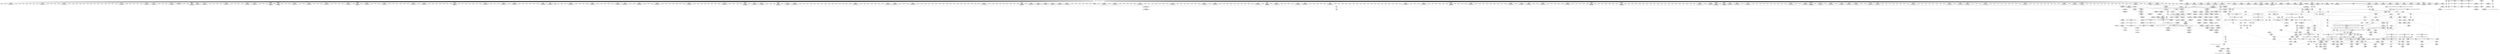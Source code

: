 digraph {
	CE0x4885560 [shape=record,shape=Mrecord,label="{CE0x4885560|56:_i8*,_:_CRE_882,883_}"]
	CE0x48bb750 [shape=record,shape=Mrecord,label="{CE0x48bb750|i64*_getelementptr_inbounds_(_11_x_i64_,_11_x_i64_*___llvm_gcov_ctr125,_i64_0,_i64_9)|*Constant*|*SummSource*}"]
	CE0x48f36e0 [shape=record,shape=Mrecord,label="{CE0x48f36e0|current_sid:tmp21|security/selinux/hooks.c,218}"]
	CE0x488f180 [shape=record,shape=Mrecord,label="{CE0x488f180|56:_i8*,_:_CRE_158,159_}"]
	CE0x48e98c0 [shape=record,shape=Mrecord,label="{CE0x48e98c0|current_sid:tmp7|security/selinux/hooks.c,218|*SummSink*}"]
	CE0x489e950 [shape=record,shape=Mrecord,label="{CE0x489e950|28:_i32,_:_CRE_34,35_|*MultipleSource*|*LoadInst*|security/selinux/hooks.c,3543|security/selinux/hooks.c,3543|security/selinux/hooks.c,3548}"]
	CE0x4898350 [shape=record,shape=Mrecord,label="{CE0x4898350|56:_i8*,_:_CRE_992,1000_|*MultipleSource*|Function::selinux_kernel_create_files_as&Arg::inode::|security/selinux/hooks.c,3543}"]
	CE0x48e2650 [shape=record,shape=Mrecord,label="{CE0x48e2650|current_sid:tmp4|security/selinux/hooks.c,218|*SummSink*}"]
	CE0x4881e40 [shape=record,shape=Mrecord,label="{CE0x4881e40|56:_i8*,_:_CRE_696,704_|*MultipleSource*|Function::selinux_kernel_create_files_as&Arg::inode::|security/selinux/hooks.c,3543}"]
	CE0x488b930 [shape=record,shape=Mrecord,label="{CE0x488b930|56:_i8*,_:_CRE_265,266_}"]
	CE0x486b130 [shape=record,shape=Mrecord,label="{CE0x486b130|56:_i8*,_:_CRE_305,306_}"]
	CE0x48895a0 [shape=record,shape=Mrecord,label="{CE0x48895a0|56:_i8*,_:_CRE_146,147_}"]
	CE0x487b830 [shape=record,shape=Mrecord,label="{CE0x487b830|56:_i8*,_:_CRE_194,195_}"]
	CE0x48d47f0 [shape=record,shape=Mrecord,label="{CE0x48d47f0|selinux_kernel_create_files_as:tmp13|security/selinux/hooks.c,3554}"]
	CE0x5c4c060 [shape=record,shape=Mrecord,label="{CE0x5c4c060|i64_1|*Constant*|*SummSource*}"]
	CE0x4877af0 [shape=record,shape=Mrecord,label="{CE0x4877af0|56:_i8*,_:_CRE_232,236_|*MultipleSource*|Function::selinux_kernel_create_files_as&Arg::inode::|security/selinux/hooks.c,3543}"]
	CE0x4893890 [shape=record,shape=Mrecord,label="{CE0x4893890|56:_i8*,_:_CRE_886,887_}"]
	CE0x48c2d20 [shape=record,shape=Mrecord,label="{CE0x48c2d20|i64_2|*Constant*|*SummSource*}"]
	CE0x48c3f60 [shape=record,shape=Mrecord,label="{CE0x48c3f60|selinux_kernel_create_files_as:tmp8|security/selinux/hooks.c,3553}"]
	CE0x489e010 [shape=record,shape=Mrecord,label="{CE0x489e010|28:_i32,_:_CRE_19,20_}"]
	CE0x48e1e80 [shape=record,shape=Mrecord,label="{CE0x48e1e80|i64*_getelementptr_inbounds_(_11_x_i64_,_11_x_i64_*___llvm_gcov_ctr125,_i64_0,_i64_1)|*Constant*|*SummSource*}"]
	CE0x48f1140 [shape=record,shape=Mrecord,label="{CE0x48f1140|current_sid:call4|security/selinux/hooks.c,218}"]
	CE0x48c99f0 [shape=record,shape=Mrecord,label="{CE0x48c99f0|28:_i32,_:_CRE_66,67_}"]
	CE0x48c55b0 [shape=record,shape=Mrecord,label="{CE0x48c55b0|128:_i8*,_:_CRE_120,128_|*MultipleSource*|Function::selinux_kernel_create_files_as&Arg::new::|security/selinux/hooks.c,3544}"]
	CE0x4894880 [shape=record,shape=Mrecord,label="{CE0x4894880|56:_i8*,_:_CRE_901,902_}"]
	CE0x4880fa0 [shape=record,shape=Mrecord,label="{CE0x4880fa0|56:_i8*,_:_CRE_640,648_|*MultipleSource*|Function::selinux_kernel_create_files_as&Arg::inode::|security/selinux/hooks.c,3543}"]
	CE0x48c5010 [shape=record,shape=Mrecord,label="{CE0x48c5010|128:_i8*,_:_CRE_96,104_|*MultipleSource*|Function::selinux_kernel_create_files_as&Arg::new::|security/selinux/hooks.c,3544}"]
	CE0x4928650 [shape=record,shape=Mrecord,label="{CE0x4928650|i64_1|*Constant*}"]
	CE0x48c3240 [shape=record,shape=Mrecord,label="{CE0x48c3240|selinux_kernel_create_files_as:tmp7|security/selinux/hooks.c,3553|*SummSource*}"]
	CE0x48ce5f0 [shape=record,shape=Mrecord,label="{CE0x48ce5f0|avc_has_perm:entry}"]
	CE0x491fbb0 [shape=record,shape=Mrecord,label="{CE0x491fbb0|get_current:tmp4|./arch/x86/include/asm/current.h,14|*SummSource*}"]
	CE0x48827a0 [shape=record,shape=Mrecord,label="{CE0x48827a0|56:_i8*,_:_CRE_744,752_|*MultipleSource*|Function::selinux_kernel_create_files_as&Arg::inode::|security/selinux/hooks.c,3543}"]
	CE0x48e73f0 [shape=record,shape=Mrecord,label="{CE0x48e73f0|current_sid:land.lhs.true|*SummSource*}"]
	CE0x48e1a10 [shape=record,shape=Mrecord,label="{CE0x48e1a10|COLLAPSED:_GCMRE___llvm_gcov_ctr98_internal_global_2_x_i64_zeroinitializer:_elem_0:default:}"]
	CE0x4885e20 [shape=record,shape=Mrecord,label="{CE0x4885e20|selinux_kernel_create_files_as:i_security|security/selinux/hooks.c,3543|*SummSource*}"]
	CE0x48a0560 [shape=record,shape=Mrecord,label="{CE0x48a0560|56:_i8*,_:_CRE_587,588_}"]
	CE0x48bec00 [shape=record,shape=Mrecord,label="{CE0x48bec00|28:_i32,_:_CRE_89,90_}"]
	CE0x4872750 [shape=record,shape=Mrecord,label="{CE0x4872750|current_sid:tmp12|security/selinux/hooks.c,218|*SummSource*}"]
	CE0x4875b30 [shape=record,shape=Mrecord,label="{CE0x4875b30|128:_i8*,_:_CRE_0,4_|*MultipleSource*|Function::selinux_kernel_create_files_as&Arg::new::|security/selinux/hooks.c,3544}"]
	CE0x4899e80 [shape=record,shape=Mrecord,label="{CE0x4899e80|28:_i32,_:_CRE_14,15_}"]
	CE0x487e750 [shape=record,shape=Mrecord,label="{CE0x487e750|selinux_kernel_create_files_as:entry|*SummSink*}"]
	CE0x489eac0 [shape=record,shape=Mrecord,label="{CE0x489eac0|28:_i32,_:_CRE_40,44_|*MultipleSource*|*LoadInst*|security/selinux/hooks.c,3543|security/selinux/hooks.c,3543|security/selinux/hooks.c,3548}"]
	CE0x48bf000 [shape=record,shape=Mrecord,label="{CE0x48bf000|28:_i32,_:_CRE_93,94_}"]
	CE0x48c1b30 [shape=record,shape=Mrecord,label="{CE0x48c1b30|28:_i32,_:_CRE_192,196_|*MultipleSource*|*LoadInst*|security/selinux/hooks.c,3543|security/selinux/hooks.c,3543|security/selinux/hooks.c,3548}"]
	CE0x487b530 [shape=record,shape=Mrecord,label="{CE0x487b530|56:_i8*,_:_CRE_191,192_}"]
	CE0x4885fc0 [shape=record,shape=Mrecord,label="{CE0x4885fc0|56:_i8*,_:_CRE_144,145_}"]
	CE0x48e2470 [shape=record,shape=Mrecord,label="{CE0x48e2470|i64_2|*Constant*}"]
	CE0x48f3160 [shape=record,shape=Mrecord,label="{CE0x48f3160|current_sid:cred|security/selinux/hooks.c,218}"]
	CE0x488b010 [shape=record,shape=Mrecord,label="{CE0x488b010|selinux_kernel_create_files_as:tmp8|security/selinux/hooks.c,3553|*SummSink*}"]
	CE0x48bed00 [shape=record,shape=Mrecord,label="{CE0x48bed00|28:_i32,_:_CRE_90,91_}"]
	CE0x48ba9c0 [shape=record,shape=Mrecord,label="{CE0x48ba9c0|_call_void_lockdep_rcu_suspicious(i8*_getelementptr_inbounds_(_25_x_i8_,_25_x_i8_*_.str3,_i32_0,_i32_0),_i32_218,_i8*_getelementptr_inbounds_(_45_x_i8_,_45_x_i8_*_.str12,_i32_0,_i32_0))_#10,_!dbg_!27727|security/selinux/hooks.c,218}"]
	CE0x48816c0 [shape=record,shape=Mrecord,label="{CE0x48816c0|56:_i8*,_:_CRE_672,680_|*MultipleSource*|Function::selinux_kernel_create_files_as&Arg::inode::|security/selinux/hooks.c,3543}"]
	CE0x48ba5b0 [shape=record,shape=Mrecord,label="{CE0x48ba5b0|i8_1|*Constant*|*SummSink*}"]
	CE0x48c5970 [shape=record,shape=Mrecord,label="{CE0x48c5970|128:_i8*,_:_CRE_136,144_|*MultipleSource*|Function::selinux_kernel_create_files_as&Arg::new::|security/selinux/hooks.c,3544}"]
	CE0x48728d0 [shape=record,shape=Mrecord,label="{CE0x48728d0|current_sid:tmp12|security/selinux/hooks.c,218|*SummSink*}"]
	CE0x488c980 [shape=record,shape=Mrecord,label="{CE0x488c980|56:_i8*,_:_CRE_199,200_}"]
	CE0x487fbf0 [shape=record,shape=Mrecord,label="{CE0x487fbf0|56:_i8*,_:_CRE_609,610_}"]
	CE0x4882980 [shape=record,shape=Mrecord,label="{CE0x4882980|56:_i8*,_:_CRE_752,756_|*MultipleSource*|Function::selinux_kernel_create_files_as&Arg::inode::|security/selinux/hooks.c,3543}"]
	CE0x4893040 [shape=record,shape=Mrecord,label="{CE0x4893040|56:_i8*,_:_CRE_187,188_}"]
	CE0x48f04e0 [shape=record,shape=Mrecord,label="{CE0x48f04e0|i64*_getelementptr_inbounds_(_11_x_i64_,_11_x_i64_*___llvm_gcov_ctr125,_i64_0,_i64_10)|*Constant*}"]
	CE0x48e3eb0 [shape=record,shape=Mrecord,label="{CE0x48e3eb0|i64*_getelementptr_inbounds_(_11_x_i64_,_11_x_i64_*___llvm_gcov_ctr125,_i64_0,_i64_8)|*Constant*}"]
	CE0x489dd40 [shape=record,shape=Mrecord,label="{CE0x489dd40|28:_i32,_:_CRE_16,17_}"]
	CE0x48c9af0 [shape=record,shape=Mrecord,label="{CE0x48c9af0|28:_i32,_:_CRE_67,68_}"]
	CE0x489ac50 [shape=record,shape=Mrecord,label="{CE0x489ac50|128:_i8*,_:_CRE_40,44_|*MultipleSource*|Function::selinux_kernel_create_files_as&Arg::new::|security/selinux/hooks.c,3544}"]
	CE0x486c920 [shape=record,shape=Mrecord,label="{CE0x486c920|56:_i8*,_:_CRE_392,400_|*MultipleSource*|Function::selinux_kernel_create_files_as&Arg::inode::|security/selinux/hooks.c,3543}"]
	CE0x4892a90 [shape=record,shape=Mrecord,label="{CE0x4892a90|56:_i8*,_:_CRE_297,298_}"]
	CE0x48719a0 [shape=record,shape=Mrecord,label="{CE0x48719a0|56:_i8*,_:_CRE_184,185_}"]
	CE0x415efe0 [shape=record,shape=Mrecord,label="{CE0x415efe0|i32_0|*Constant*}"]
	CE0x489f790 [shape=record,shape=Mrecord,label="{CE0x489f790|56:_i8*,_:_CRE_574,575_}"]
	CE0x4878240 [shape=record,shape=Mrecord,label="{CE0x4878240|i64*_getelementptr_inbounds_(_2_x_i64_,_2_x_i64_*___llvm_gcov_ctr98,_i64_0,_i64_1)|*Constant*|*SummSource*}"]
	CE0x489f350 [shape=record,shape=Mrecord,label="{CE0x489f350|56:_i8*,_:_CRE_570,571_}"]
	CE0x4867390 [shape=record,shape=Mrecord,label="{CE0x4867390|56:_i8*,_:_CRE_251,252_}"]
	CE0x48a0010 [shape=record,shape=Mrecord,label="{CE0x48a0010|56:_i8*,_:_CRE_582,583_}"]
	CE0x48ca4f0 [shape=record,shape=Mrecord,label="{CE0x48ca4f0|28:_i32,_:_CRE_77,78_}"]
	CE0x48d9d60 [shape=record,shape=Mrecord,label="{CE0x48d9d60|_ret_%struct.task_struct*_%tmp4,_!dbg_!27714|./arch/x86/include/asm/current.h,14|*SummSink*}"]
	CE0x4890b20 [shape=record,shape=Mrecord,label="{CE0x4890b20|56:_i8*,_:_CRE_76,80_|*MultipleSource*|Function::selinux_kernel_create_files_as&Arg::inode::|security/selinux/hooks.c,3543}"]
	CE0x4893370 [shape=record,shape=Mrecord,label="{CE0x4893370|56:_i8*,_:_CRE_190,191_}"]
	CE0x48c0da0 [shape=record,shape=Mrecord,label="{CE0x48c0da0|28:_i32,_:_CRE_128,136_|*MultipleSource*|*LoadInst*|security/selinux/hooks.c,3543|security/selinux/hooks.c,3543|security/selinux/hooks.c,3548}"]
	CE0x48c2e50 [shape=record,shape=Mrecord,label="{CE0x48c2e50|i64_2|*Constant*|*SummSink*}"]
	CE0x48e92d0 [shape=record,shape=Mrecord,label="{CE0x48e92d0|COLLAPSED:_GCMRE___llvm_gcov_ctr125_internal_global_11_x_i64_zeroinitializer:_elem_0:default:}"]
	CE0x4882b60 [shape=record,shape=Mrecord,label="{CE0x4882b60|56:_i8*,_:_CRE_760,768_|*MultipleSource*|Function::selinux_kernel_create_files_as&Arg::inode::|security/selinux/hooks.c,3543}"]
	CE0x4876150 [shape=record,shape=Mrecord,label="{CE0x4876150|_call_void_lockdep_rcu_suspicious(i8*_getelementptr_inbounds_(_25_x_i8_,_25_x_i8_*_.str3,_i32_0,_i32_0),_i32_218,_i8*_getelementptr_inbounds_(_45_x_i8_,_45_x_i8_*_.str12,_i32_0,_i32_0))_#10,_!dbg_!27727|security/selinux/hooks.c,218|*SummSink*}"]
	CE0x486b570 [shape=record,shape=Mrecord,label="{CE0x486b570|56:_i8*,_:_CRE_309,310_}"]
	CE0x48981b0 [shape=record,shape=Mrecord,label="{CE0x48981b0|56:_i8*,_:_CRE_988,992_|*MultipleSource*|Function::selinux_kernel_create_files_as&Arg::inode::|security/selinux/hooks.c,3543}"]
	CE0x48a0ab0 [shape=record,shape=Mrecord,label="{CE0x48a0ab0|56:_i8*,_:_CRE_592,593_}"]
	CE0x48f0bd0 [shape=record,shape=Mrecord,label="{CE0x48f0bd0|current_sid:tmp20|security/selinux/hooks.c,218|*SummSource*}"]
	CE0x48ce110 [shape=record,shape=Mrecord,label="{CE0x48ce110|i32_(i32,_i32,_i16,_i32,_%struct.common_audit_data*)*_bitcast_(i32_(i32,_i32,_i16,_i32,_%struct.common_audit_data.495*)*_avc_has_perm_to_i32_(i32,_i32,_i16,_i32,_%struct.common_audit_data*)*)|*Constant*}"]
	CE0x489e210 [shape=record,shape=Mrecord,label="{CE0x489e210|28:_i32,_:_CRE_21,22_}"]
	CE0x48f44a0 [shape=record,shape=Mrecord,label="{CE0x48f44a0|current_sid:tmp22|security/selinux/hooks.c,218}"]
	CE0x48d85e0 [shape=record,shape=Mrecord,label="{CE0x48d85e0|current_sid:do.body}"]
	CE0x4893260 [shape=record,shape=Mrecord,label="{CE0x4893260|56:_i8*,_:_CRE_189,190_}"]
	CE0x48c0300 [shape=record,shape=Mrecord,label="{CE0x48c0300|28:_i32,_:_CRE_111,112_}"]
	CE0x48e2550 [shape=record,shape=Mrecord,label="{CE0x48e2550|current_sid:tmp4|security/selinux/hooks.c,218|*SummSource*}"]
	CE0x48ea900 [shape=record,shape=Mrecord,label="{CE0x48ea900|GLOBAL:current_sid.__warned|Global_var:current_sid.__warned|*SummSource*}"]
	CE0x489d210 [shape=record,shape=Mrecord,label="{CE0x489d210|56:_i8*,_:_CRE_536,540_|*MultipleSource*|Function::selinux_kernel_create_files_as&Arg::inode::|security/selinux/hooks.c,3543}"]
	CE0x48ea160 [shape=record,shape=Mrecord,label="{CE0x48ea160|i64*_getelementptr_inbounds_(_11_x_i64_,_11_x_i64_*___llvm_gcov_ctr125,_i64_0,_i64_0)|*Constant*}"]
	CE0x48cdb20 [shape=record,shape=Mrecord,label="{CE0x48cdb20|_ret_i32_%retval.0,_!dbg_!27728|security/selinux/avc.c,775|*SummSink*}"]
	CE0x48d4630 [shape=record,shape=Mrecord,label="{CE0x48d4630|selinux_kernel_create_files_as:sid3|security/selinux/hooks.c,3554|*SummSink*}"]
	CE0x48980a0 [shape=record,shape=Mrecord,label="{CE0x48980a0|56:_i8*,_:_CRE_984,988_|*MultipleSource*|Function::selinux_kernel_create_files_as&Arg::inode::|security/selinux/hooks.c,3543}"]
	CE0x4867280 [shape=record,shape=Mrecord,label="{CE0x4867280|56:_i8*,_:_CRE_250,251_}"]
	CE0x4896530 [shape=record,shape=Mrecord,label="{CE0x4896530|56:_i8*,_:_CRE_928,929_}"]
	CE0x48e6650 [shape=record,shape=Mrecord,label="{CE0x48e6650|current_sid:tmp10|security/selinux/hooks.c,218|*SummSource*}"]
	CE0x48d9aa0 [shape=record,shape=Mrecord,label="{CE0x48d9aa0|_ret_%struct.task_struct*_%tmp4,_!dbg_!27714|./arch/x86/include/asm/current.h,14|*SummSource*}"]
	CE0x48bf500 [shape=record,shape=Mrecord,label="{CE0x48bf500|28:_i32,_:_CRE_98,99_}"]
	CE0x489ff00 [shape=record,shape=Mrecord,label="{CE0x489ff00|56:_i8*,_:_CRE_581,582_}"]
	CE0x4894aa0 [shape=record,shape=Mrecord,label="{CE0x4894aa0|56:_i8*,_:_CRE_903,904_}"]
	CE0x4868510 [shape=record,shape=Mrecord,label="{CE0x4868510|56:_i8*,_:_CRE_2,4_|*MultipleSource*|Function::selinux_kernel_create_files_as&Arg::inode::|security/selinux/hooks.c,3543}"]
	CE0x4893ab0 [shape=record,shape=Mrecord,label="{CE0x4893ab0|56:_i8*,_:_CRE_888,889_}"]
	"CONST[source:0(mediator),value:2(dynamic)][purpose:{object}][SnkIdx:1]"
	CE0x48d7c70 [shape=record,shape=Mrecord,label="{CE0x48d7c70|_call_void_mcount()_#3}"]
	CE0x48772b0 [shape=record,shape=Mrecord,label="{CE0x48772b0|56:_i8*,_:_CRE_171,172_}"]
	CE0x4889940 [shape=record,shape=Mrecord,label="{CE0x4889940|56:_i8*,_:_CRE_153,154_}"]
	CE0x4894110 [shape=record,shape=Mrecord,label="{CE0x4894110|56:_i8*,_:_CRE_894,895_}"]
	CE0x415f0f0 [shape=record,shape=Mrecord,label="{CE0x415f0f0|selinux_kernel_create_files_as:inode|Function::selinux_kernel_create_files_as&Arg::inode::|*SummSink*}"]
	CE0x48a0230 [shape=record,shape=Mrecord,label="{CE0x48a0230|56:_i8*,_:_CRE_584,585_}"]
	CE0x4884f00 [shape=record,shape=Mrecord,label="{CE0x4884f00|56:_i8*,_:_CRE_876,877_}"]
	CE0x4893cd0 [shape=record,shape=Mrecord,label="{CE0x4893cd0|56:_i8*,_:_CRE_890,891_}"]
	CE0x487b070 [shape=record,shape=Mrecord,label="{CE0x487b070|56:_i8*,_:_CRE_181,182_}"]
	CE0x4896db0 [shape=record,shape=Mrecord,label="{CE0x4896db0|56:_i8*,_:_CRE_976,977_}"]
	CE0x48dc910 [shape=record,shape=Mrecord,label="{CE0x48dc910|current_sid:tobool1|security/selinux/hooks.c,218|*SummSink*}"]
	CE0x48e39b0 [shape=record,shape=Mrecord,label="{CE0x48e39b0|i1_true|*Constant*|*SummSource*}"]
	CE0x488b250 [shape=record,shape=Mrecord,label="{CE0x488b250|selinux_kernel_create_files_as:tmp9|security/selinux/hooks.c,3553|*SummSource*}"]
	CE0x487ac30 [shape=record,shape=Mrecord,label="{CE0x487ac30|56:_i8*,_:_CRE_177,178_}"]
	CE0x48ce470 [shape=record,shape=Mrecord,label="{CE0x48ce470|i32_(i32,_i32,_i16,_i32,_%struct.common_audit_data*)*_bitcast_(i32_(i32,_i32,_i16,_i32,_%struct.common_audit_data.495*)*_avc_has_perm_to_i32_(i32,_i32,_i16,_i32,_%struct.common_audit_data*)*)|*Constant*|*SummSink*}"]
	CE0x48cbfc0 [shape=record,shape=Mrecord,label="{CE0x48cbfc0|i16_48|*Constant*}"]
	CE0x485f230 [shape=record,shape=Mrecord,label="{CE0x485f230|current_sid:tmp10|security/selinux/hooks.c,218|*SummSink*}"]
	CE0x4885bf0 [shape=record,shape=Mrecord,label="{CE0x4885bf0|i64_1|*Constant*|*SummSink*}"]
	CE0x48c4e30 [shape=record,shape=Mrecord,label="{CE0x48c4e30|128:_i8*,_:_CRE_88,89_|*MultipleSource*|Function::selinux_kernel_create_files_as&Arg::new::|security/selinux/hooks.c,3544}"]
	CE0x48bb580 [shape=record,shape=Mrecord,label="{CE0x48bb580|i64*_getelementptr_inbounds_(_11_x_i64_,_11_x_i64_*___llvm_gcov_ctr125,_i64_0,_i64_9)|*Constant*}"]
	CE0x48d8cd0 [shape=record,shape=Mrecord,label="{CE0x48d8cd0|current_sid:sid|security/selinux/hooks.c,220|*SummSink*}"]
	CE0x4892f30 [shape=record,shape=Mrecord,label="{CE0x4892f30|56:_i8*,_:_CRE_207,208_}"]
	CE0x485e750 [shape=record,shape=Mrecord,label="{CE0x485e750|current_sid:tmp16|security/selinux/hooks.c,218}"]
	CE0x48873e0 [shape=record,shape=Mrecord,label="{CE0x48873e0|_call_void_mcount()_#3|*SummSink*}"]
	CE0x485ec80 [shape=record,shape=Mrecord,label="{CE0x485ec80|i8_1|*Constant*}"]
	CE0x4872a00 [shape=record,shape=Mrecord,label="{CE0x4872a00|i64*_getelementptr_inbounds_(_11_x_i64_,_11_x_i64_*___llvm_gcov_ctr125,_i64_0,_i64_6)|*Constant*}"]
	CE0x48f13d0 [shape=record,shape=Mrecord,label="{CE0x48f13d0|current_sid:call4|security/selinux/hooks.c,218|*SummSource*}"]
	CE0x489e110 [shape=record,shape=Mrecord,label="{CE0x489e110|28:_i32,_:_CRE_20,21_}"]
	CE0x48c8e80 [shape=record,shape=Mrecord,label="{CE0x48c8e80|28:_i32,_:_CRE_54,55_}"]
	CE0x48e1d00 [shape=record,shape=Mrecord,label="{CE0x48e1d00|current_sid:tmp1|*SummSink*}"]
	CE0x4878b10 [shape=record,shape=Mrecord,label="{CE0x4878b10|get_current:tmp1|*SummSink*}"]
	CE0x48f3040 [shape=record,shape=Mrecord,label="{CE0x48f3040|i32_78|*Constant*|*SummSource*}"]
	CE0x48ef860 [shape=record,shape=Mrecord,label="{CE0x48ef860|i64*_getelementptr_inbounds_(_2_x_i64_,_2_x_i64_*___llvm_gcov_ctr98,_i64_0,_i64_1)|*Constant*|*SummSink*}"]
	CE0x486ae00 [shape=record,shape=Mrecord,label="{CE0x486ae00|56:_i8*,_:_CRE_302,303_}"]
	CE0x48a0bc0 [shape=record,shape=Mrecord,label="{CE0x48a0bc0|56:_i8*,_:_CRE_593,594_}"]
	CE0x48c00e0 [shape=record,shape=Mrecord,label="{CE0x48c00e0|28:_i32,_:_CRE_109,110_}"]
	CE0x48c2130 [shape=record,shape=Mrecord,label="{CE0x48c2130|selinux_kernel_create_files_as:tmp6|security/selinux/hooks.c,3548|*SummSource*}"]
	CE0x4884790 [shape=record,shape=Mrecord,label="{CE0x4884790|56:_i8*,_:_CRE_869,870_}"]
	CE0x48d41a0 [shape=record,shape=Mrecord,label="{CE0x48d41a0|i32_218|*Constant*}"]
	CE0x48dbd20 [shape=record,shape=Mrecord,label="{CE0x48dbd20|12:_i32,_:_CME_16,20_|*MultipleSource*|*LoadInst*|security/selinux/hooks.c,3544|security/selinux/hooks.c,3544|security/selinux/hooks.c,3554}"]
	CE0x487fae0 [shape=record,shape=Mrecord,label="{CE0x487fae0|56:_i8*,_:_CRE_608,609_}"]
	CE0x48bab80 [shape=record,shape=Mrecord,label="{CE0x48bab80|i8*_getelementptr_inbounds_(_45_x_i8_,_45_x_i8_*_.str12,_i32_0,_i32_0)|*Constant*|*SummSource*}"]
	CE0x487a1f0 [shape=record,shape=Mrecord,label="{CE0x487a1f0|56:_i8*,_:_CRE_271,272_}"]
	CE0x48c7b80 [shape=record,shape=Mrecord,label="{CE0x48c7b80|current_sid:entry}"]
	CE0x48c8620 [shape=record,shape=Mrecord,label="{CE0x48c8620|i32_3|*Constant*|*SummSink*}"]
	CE0x488e9c0 [shape=record,shape=Mrecord,label="{CE0x488e9c0|56:_i8*,_:_CRE_216,224_|*MultipleSource*|Function::selinux_kernel_create_files_as&Arg::inode::|security/selinux/hooks.c,3543}"]
	CE0x48c4c50 [shape=record,shape=Mrecord,label="{CE0x48c4c50|128:_i8*,_:_CRE_80,88_|*MultipleSource*|Function::selinux_kernel_create_files_as&Arg::new::|security/selinux/hooks.c,3544}"]
	CE0x4885340 [shape=record,shape=Mrecord,label="{CE0x4885340|56:_i8*,_:_CRE_880,881_}"]
	CE0x489be20 [shape=record,shape=Mrecord,label="{CE0x489be20|56:_i8*,_:_CRE_483,484_}"]
	CE0x48dbe30 [shape=record,shape=Mrecord,label="{CE0x48dbe30|12:_i32,_:_CME_20,24_|*MultipleSource*|*LoadInst*|security/selinux/hooks.c,3544|security/selinux/hooks.c,3544|security/selinux/hooks.c,3554}"]
	CE0x48879a0 [shape=record,shape=Mrecord,label="{CE0x48879a0|56:_i8*,_:_CRE_246,247_}"]
	CE0x488e820 [shape=record,shape=Mrecord,label="{CE0x488e820|56:_i8*,_:_CRE_212,216_|*MultipleSource*|Function::selinux_kernel_create_files_as&Arg::inode::|security/selinux/hooks.c,3543}"]
	CE0x48bf700 [shape=record,shape=Mrecord,label="{CE0x48bf700|28:_i32,_:_CRE_100,101_}"]
	CE0x48d9680 [shape=record,shape=Mrecord,label="{CE0x48d9680|get_current:tmp4|./arch/x86/include/asm/current.h,14}"]
	CE0x48f4840 [shape=record,shape=Mrecord,label="{CE0x48f4840|current_sid:tmp22|security/selinux/hooks.c,218|*SummSink*}"]
	CE0x48c2cb0 [shape=record,shape=Mrecord,label="{CE0x48c2cb0|i64_2|*Constant*}"]
	CE0x48e1500 [shape=record,shape=Mrecord,label="{CE0x48e1500|i64_3|*Constant*}"]
	CE0x485eb50 [shape=record,shape=Mrecord,label="{CE0x485eb50|current_sid:tmp16|security/selinux/hooks.c,218|*SummSink*}"]
	CE0x48bfdb0 [shape=record,shape=Mrecord,label="{CE0x48bfdb0|28:_i32,_:_CRE_106,107_}"]
	CE0x48bb2b0 [shape=record,shape=Mrecord,label="{CE0x48bb2b0|i8*_getelementptr_inbounds_(_45_x_i8_,_45_x_i8_*_.str12,_i32_0,_i32_0)|*Constant*|*SummSink*}"]
	CE0x48e1570 [shape=record,shape=Mrecord,label="{CE0x48e1570|i64_3|*Constant*|*SummSource*}"]
	CE0x48bf800 [shape=record,shape=Mrecord,label="{CE0x48bf800|28:_i32,_:_CRE_101,102_}"]
	CE0x48e01b0 [shape=record,shape=Mrecord,label="{CE0x48e01b0|current_sid:tmp6|security/selinux/hooks.c,218|*SummSource*}"]
	CE0x48be400 [shape=record,shape=Mrecord,label="{CE0x48be400|28:_i32,_:_CRE_81,82_}"]
	CE0x48c0740 [shape=record,shape=Mrecord,label="{CE0x48c0740|28:_i32,_:_CRE_115,116_}"]
	CE0x4897d70 [shape=record,shape=Mrecord,label="{CE0x4897d70|56:_i8*,_:_CRE_982,983_}"]
	CE0x48c0c90 [shape=record,shape=Mrecord,label="{CE0x48c0c90|28:_i32,_:_CRE_120,128_|*MultipleSource*|*LoadInst*|security/selinux/hooks.c,3543|security/selinux/hooks.c,3543|security/selinux/hooks.c,3548}"]
	CE0x488bb50 [shape=record,shape=Mrecord,label="{CE0x488bb50|56:_i8*,_:_CRE_267,268_}"]
	CE0x4879040 [shape=record,shape=Mrecord,label="{CE0x4879040|i64*_getelementptr_inbounds_(_5_x_i64_,_5_x_i64_*___llvm_gcov_ctr277,_i64_0,_i64_0)|*Constant*|*SummSink*}"]
	CE0x4896200 [shape=record,shape=Mrecord,label="{CE0x4896200|56:_i8*,_:_CRE_925,926_}"]
	CE0x4879f10 [shape=record,shape=Mrecord,label="{CE0x4879f10|selinux_kernel_create_files_as:tmp10|security/selinux/hooks.c,3553|*SummSource*}"]
	CE0x48eb360 [shape=record,shape=Mrecord,label="{CE0x48eb360|current_sid:do.end}"]
	CE0x488c400 [shape=record,shape=Mrecord,label="{CE0x488c400|56:_i8*,_:_CRE_138,139_}"]
	CE0x48be200 [shape=record,shape=Mrecord,label="{CE0x48be200|28:_i32,_:_CRE_79,80_}"]
	CE0x48ef1a0 [shape=record,shape=Mrecord,label="{CE0x48ef1a0|current_sid:tmp24|security/selinux/hooks.c,220|*SummSink*}"]
	CE0x48c8340 [shape=record,shape=Mrecord,label="{CE0x48c8340|selinux_kernel_create_files_as:call|security/selinux/hooks.c,3545|*SummSink*}"]
	CE0x48825c0 [shape=record,shape=Mrecord,label="{CE0x48825c0|56:_i8*,_:_CRE_736,740_|*MultipleSource*|Function::selinux_kernel_create_files_as&Arg::inode::|security/selinux/hooks.c,3543}"]
	CE0x48cac00 [shape=record,shape=Mrecord,label="{CE0x48cac00|selinux_kernel_create_files_as:tmp3|security/selinux/hooks.c,3543|*SummSink*}"]
	CE0x48d3d60 [shape=record,shape=Mrecord,label="{CE0x48d3d60|GLOBAL:lockdep_rcu_suspicious|*Constant*|*SummSource*}"]
	CE0x48ea020 [shape=record,shape=Mrecord,label="{CE0x48ea020|current_sid:do.end|*SummSource*}"]
	CE0x486ee00 [shape=record,shape=Mrecord,label="{CE0x486ee00|%struct.task_struct*_(%struct.task_struct**)*_asm_movq_%gs:$_1:P_,$0_,_r,im,_dirflag_,_fpsr_,_flags_|*SummSource*}"]
	CE0x487ff20 [shape=record,shape=Mrecord,label="{CE0x487ff20|56:_i8*,_:_CRE_612,613_}"]
	CE0x48808b0 [shape=record,shape=Mrecord,label="{CE0x48808b0|56:_i8*,_:_CRE_621,622_}"]
	CE0x4890320 [shape=record,shape=Mrecord,label="{CE0x4890320|56:_i8*,_:_CRE_176,177_}"]
	CE0x4894990 [shape=record,shape=Mrecord,label="{CE0x4894990|56:_i8*,_:_CRE_902,903_}"]
	CE0x4874ba0 [shape=record,shape=Mrecord,label="{CE0x4874ba0|56:_i8*,_:_CRE_562,563_}"]
	CE0x489ecf0 [shape=record,shape=Mrecord,label="{CE0x489ecf0|56:_i8*,_:_CRE_564,565_}"]
	CE0x4894bb0 [shape=record,shape=Mrecord,label="{CE0x4894bb0|56:_i8*,_:_CRE_904,905_}"]
	CE0x489c150 [shape=record,shape=Mrecord,label="{CE0x489c150|56:_i8*,_:_CRE_486,487_}"]
	CE0x48893d0 [shape=record,shape=Mrecord,label="{CE0x48893d0|56:_i8*,_:_CRE_206,207_}"]
	CE0x486ea60 [shape=record,shape=Mrecord,label="{CE0x486ea60|current_sid:tmp3|*SummSink*}"]
	CE0x48f1ce0 [shape=record,shape=Mrecord,label="{CE0x48f1ce0|get_current:entry|*SummSource*}"]
	CE0x4899120 [shape=record,shape=Mrecord,label="{CE0x4899120|selinux_kernel_create_files_as:sid1|security/selinux/hooks.c,3548|*SummSource*}"]
	CE0x4870850 [shape=record,shape=Mrecord,label="{CE0x4870850|current_sid:tmp2|*SummSink*}"]
	CE0x48edef0 [shape=record,shape=Mrecord,label="{CE0x48edef0|current_sid:sid|security/selinux/hooks.c,220|*SummSource*}"]
	CE0x48d7eb0 [shape=record,shape=Mrecord,label="{CE0x48d7eb0|_call_void_mcount()_#3|*SummSource*}"]
	CE0x48c3010 [shape=record,shape=Mrecord,label="{CE0x48c3010|i64_0|*Constant*}"]
	CE0x489cc70 [shape=record,shape=Mrecord,label="{CE0x489cc70|56:_i8*,_:_CRE_512,520_|*MultipleSource*|Function::selinux_kernel_create_files_as&Arg::inode::|security/selinux/hooks.c,3543}"]
	CE0x48d6230 [shape=record,shape=Mrecord,label="{CE0x48d6230|current_sid:land.lhs.true2}"]
	CE0x4896b90 [shape=record,shape=Mrecord,label="{CE0x4896b90|56:_i8*,_:_CRE_934,935_}"]
	CE0x48d3ea0 [shape=record,shape=Mrecord,label="{CE0x48d3ea0|i8*_getelementptr_inbounds_(_25_x_i8_,_25_x_i8_*_.str3,_i32_0,_i32_0)|*Constant*|*SummSource*}"]
	CE0x48f1550 [shape=record,shape=Mrecord,label="{CE0x48f1550|current_sid:call4|security/selinux/hooks.c,218|*SummSink*}"]
	CE0x4873300 [shape=record,shape=Mrecord,label="{CE0x4873300|56:_i8*,_:_CRE_40,48_|*MultipleSource*|Function::selinux_kernel_create_files_as&Arg::inode::|security/selinux/hooks.c,3543}"]
	CE0x48697d0 [shape=record,shape=Mrecord,label="{CE0x48697d0|56:_i8*,_:_CRE_4,8_|*MultipleSource*|Function::selinux_kernel_create_files_as&Arg::inode::|security/selinux/hooks.c,3543}"]
	CE0x48e6380 [shape=record,shape=Mrecord,label="{CE0x48e6380|current_sid:tmp9|security/selinux/hooks.c,218|*SummSink*}"]
	CE0x48c73b0 [shape=record,shape=Mrecord,label="{CE0x48c73b0|selinux_kernel_create_files_as:sid1|security/selinux/hooks.c,3548|*SummSink*}"]
	CE0x48beb00 [shape=record,shape=Mrecord,label="{CE0x48beb00|28:_i32,_:_CRE_88,89_}"]
	CE0x55803e0 [shape=record,shape=Mrecord,label="{CE0x55803e0|56:_i8*,_:_CRE_139,140_}"]
	CE0x48c7890 [shape=record,shape=Mrecord,label="{CE0x48c7890|GLOBAL:current_sid|*Constant*|*SummSource*}"]
	CE0x4896fd0 [shape=record,shape=Mrecord,label="{CE0x4896fd0|56:_i8*,_:_CRE_944,952_|*MultipleSource*|Function::selinux_kernel_create_files_as&Arg::inode::|security/selinux/hooks.c,3543}"]
	CE0x48c8c10 [shape=record,shape=Mrecord,label="{CE0x48c8c10|28:_i32,_:_CRE_51,52_}"]
	CE0x48707e0 [shape=record,shape=Mrecord,label="{CE0x48707e0|current_sid:tmp2|*SummSource*}"]
	CE0x4874e80 [shape=record,shape=Mrecord,label="{CE0x4874e80|56:_i8*,_:_CRE_240,241_}"]
	CE0x48a1d00 [shape=record,shape=Mrecord,label="{CE0x48a1d00|selinux_kernel_create_files_as:i_security|security/selinux/hooks.c,3543}"]
	CE0x4880690 [shape=record,shape=Mrecord,label="{CE0x4880690|56:_i8*,_:_CRE_619,620_}"]
	CE0x489bc00 [shape=record,shape=Mrecord,label="{CE0x489bc00|56:_i8*,_:_CRE_481,482_}"]
	CE0x48be800 [shape=record,shape=Mrecord,label="{CE0x48be800|28:_i32,_:_CRE_85,86_}"]
	CE0x48c7a20 [shape=record,shape=Mrecord,label="{CE0x48c7a20|GLOBAL:current_sid|*Constant*|*SummSink*}"]
	CE0x48c3be0 [shape=record,shape=Mrecord,label="{CE0x48c3be0|i64_0|*Constant*|*SummSink*}"]
	CE0x48e2b20 [shape=record,shape=Mrecord,label="{CE0x48e2b20|current_sid:do.body|*SummSource*}"]
	CE0x48daf50 [shape=record,shape=Mrecord,label="{CE0x48daf50|selinux_kernel_create_files_as:create_sid|security/selinux/hooks.c,3554|*SummSink*}"]
	CE0x48e4e90 [shape=record,shape=Mrecord,label="{CE0x48e4e90|current_sid:tmp|*SummSink*}"]
	CE0x486d460 [shape=record,shape=Mrecord,label="{CE0x486d460|56:_i8*,_:_CRE_440,448_|*MultipleSource*|Function::selinux_kernel_create_files_as&Arg::inode::|security/selinux/hooks.c,3543}"]
	CE0x486b790 [shape=record,shape=Mrecord,label="{CE0x486b790|56:_i8*,_:_CRE_311,312_}"]
	CE0x48986b0 [shape=record,shape=Mrecord,label="{CE0x48986b0|selinux_kernel_create_files_as:tmp2|*LoadInst*|security/selinux/hooks.c,3543|*SummSource*}"]
	CE0x48a1440 [shape=record,shape=Mrecord,label="{CE0x48a1440|56:_i8*,_:_CRE_601,602_}"]
	CE0x4892980 [shape=record,shape=Mrecord,label="{CE0x4892980|56:_i8*,_:_CRE_296,297_}"]
	CE0x48f1680 [shape=record,shape=Mrecord,label="{CE0x48f1680|GLOBAL:get_current|*Constant*}"]
	CE0x4880470 [shape=record,shape=Mrecord,label="{CE0x4880470|56:_i8*,_:_CRE_617,618_}"]
	CE0x48f0a50 [shape=record,shape=Mrecord,label="{CE0x48f0a50|current_sid:tmp20|security/selinux/hooks.c,218}"]
	CE0x48cd220 [shape=record,shape=Mrecord,label="{CE0x48cd220|%struct.common_audit_data*_null|*Constant*|*SummSource*}"]
	CE0x4876f80 [shape=record,shape=Mrecord,label="{CE0x4876f80|56:_i8*,_:_CRE_168,169_}"]
	CE0x489e710 [shape=record,shape=Mrecord,label="{CE0x489e710|28:_i32,_:_CRE_32,34_|*MultipleSource*|*LoadInst*|security/selinux/hooks.c,3543|security/selinux/hooks.c,3543|security/selinux/hooks.c,3548}"]
	CE0x48e9030 [shape=record,shape=Mrecord,label="{CE0x48e9030|i64*_getelementptr_inbounds_(_11_x_i64_,_11_x_i64_*___llvm_gcov_ctr125,_i64_0,_i64_0)|*Constant*|*SummSink*}"]
	CE0x48f32d0 [shape=record,shape=Mrecord,label="{CE0x48f32d0|current_sid:cred|security/selinux/hooks.c,218|*SummSource*}"]
	CE0x48e4d50 [shape=record,shape=Mrecord,label="{CE0x48e4d50|get_current:tmp}"]
	CE0x489e310 [shape=record,shape=Mrecord,label="{CE0x489e310|28:_i32,_:_CRE_22,23_}"]
	CE0x48c4550 [shape=record,shape=Mrecord,label="{CE0x48c4550|i64*_getelementptr_inbounds_(_5_x_i64_,_5_x_i64_*___llvm_gcov_ctr277,_i64_0,_i64_3)|*Constant*|*SummSource*}"]
	CE0x489fce0 [shape=record,shape=Mrecord,label="{CE0x489fce0|56:_i8*,_:_CRE_579,580_}"]
	CE0x4892320 [shape=record,shape=Mrecord,label="{CE0x4892320|56:_i8*,_:_CRE_290,291_}"]
	CE0x489fdf0 [shape=record,shape=Mrecord,label="{CE0x489fdf0|56:_i8*,_:_CRE_580,581_}"]
	CE0x48c5b50 [shape=record,shape=Mrecord,label="{CE0x48c5b50|128:_i8*,_:_CRE_144,152_|*MultipleSource*|Function::selinux_kernel_create_files_as&Arg::new::|security/selinux/hooks.c,3544}"]
	CE0x488fa80 [shape=record,shape=Mrecord,label="{CE0x488fa80|56:_i8*,_:_CRE_259,260_}"]
	CE0x489d7b0 [shape=record,shape=Mrecord,label="{CE0x489d7b0|56:_i8*,_:_CRE_553,554_}"]
	CE0x48ccea0 [shape=record,shape=Mrecord,label="{CE0x48ccea0|%struct.common_audit_data*_null|*Constant*}"]
	CE0x48e12c0 [shape=record,shape=Mrecord,label="{CE0x48e12c0|current_sid:tobool|security/selinux/hooks.c,218|*SummSource*}"]
	CE0x48dc790 [shape=record,shape=Mrecord,label="{CE0x48dc790|current_sid:tobool1|security/selinux/hooks.c,218|*SummSource*}"]
	CE0x4885010 [shape=record,shape=Mrecord,label="{CE0x4885010|56:_i8*,_:_CRE_877,878_}"]
	CE0x48e0690 [shape=record,shape=Mrecord,label="{CE0x48e0690|i64_1|*Constant*}"]
	CE0x48c1100 [shape=record,shape=Mrecord,label="{CE0x48c1100|28:_i32,_:_CRE_144,152_|*MultipleSource*|*LoadInst*|security/selinux/hooks.c,3543|security/selinux/hooks.c,3543|security/selinux/hooks.c,3548}"]
	CE0x486dbe0 [shape=record,shape=Mrecord,label="{CE0x486dbe0|56:_i8*,_:_CRE_473,474_}"]
	CE0x48e1790 [shape=record,shape=Mrecord,label="{CE0x48e1790|GLOBAL:current_task|Global_var:current_task}"]
	CE0x488f860 [shape=record,shape=Mrecord,label="{CE0x488f860|56:_i8*,_:_CRE_257,258_}"]
	CE0x4893de0 [shape=record,shape=Mrecord,label="{CE0x4893de0|56:_i8*,_:_CRE_891,892_}"]
	CE0x48babf0 [shape=record,shape=Mrecord,label="{CE0x48babf0|i32_218|*Constant*|*SummSink*}"]
	CE0x486fbc0 [shape=record,shape=Mrecord,label="{CE0x486fbc0|i64_5|*Constant*|*SummSink*}"]
	CE0x48f4be0 [shape=record,shape=Mrecord,label="{CE0x48f4be0|current_sid:tmp23|security/selinux/hooks.c,218|*SummSink*}"]
	CE0x486b020 [shape=record,shape=Mrecord,label="{CE0x486b020|56:_i8*,_:_CRE_304,305_}"]
	CE0x488ca90 [shape=record,shape=Mrecord,label="{CE0x488ca90|56:_i8*,_:_CRE_200,201_}"]
	CE0x48d4c80 [shape=record,shape=Mrecord,label="{CE0x48d4c80|selinux_kernel_create_files_as:tmp13|security/selinux/hooks.c,3554|*SummSource*}"]
	CE0x4880250 [shape=record,shape=Mrecord,label="{CE0x4880250|56:_i8*,_:_CRE_615,616_}"]
	CE0x486f740 [shape=record,shape=Mrecord,label="{CE0x486f740|current_sid:tmp13|security/selinux/hooks.c,218|*SummSink*}"]
	CE0x48848a0 [shape=record,shape=Mrecord,label="{CE0x48848a0|56:_i8*,_:_CRE_870,871_}"]
	CE0x48c53d0 [shape=record,shape=Mrecord,label="{CE0x48c53d0|128:_i8*,_:_CRE_112,120_|*MultipleSource*|Function::selinux_kernel_create_files_as&Arg::new::|security/selinux/hooks.c,3544}"]
	CE0x489f130 [shape=record,shape=Mrecord,label="{CE0x489f130|56:_i8*,_:_CRE_568,569_}"]
	CE0x489a910 [shape=record,shape=Mrecord,label="{CE0x489a910|128:_i8*,_:_CRE_32,36_|*MultipleSource*|Function::selinux_kernel_create_files_as&Arg::new::|security/selinux/hooks.c,3544}"]
	CE0x48d4e40 [shape=record,shape=Mrecord,label="{CE0x48d4e40|selinux_kernel_create_files_as:tmp13|security/selinux/hooks.c,3554|*SummSink*}"]
	CE0x4884ce0 [shape=record,shape=Mrecord,label="{CE0x4884ce0|56:_i8*,_:_CRE_874,875_}"]
	CE0x489fac0 [shape=record,shape=Mrecord,label="{CE0x489fac0|56:_i8*,_:_CRE_577,578_}"]
	CE0x48db540 [shape=record,shape=Mrecord,label="{CE0x48db540|12:_i32,_:_CME_4,8_|*MultipleSource*|*LoadInst*|security/selinux/hooks.c,3544|security/selinux/hooks.c,3544|security/selinux/hooks.c,3554}"]
	CE0x48c3da0 [shape=record,shape=Mrecord,label="{CE0x48c3da0|GLOBAL:__llvm_gcov_ctr277|Global_var:__llvm_gcov_ctr277|*SummSink*}"]
	CE0x4878350 [shape=record,shape=Mrecord,label="{CE0x4878350|56:_i8*,_:_CRE_149,150_}"]
	CE0x48c0850 [shape=record,shape=Mrecord,label="{CE0x48c0850|28:_i32,_:_CRE_116,117_}"]
	CE0x48c62d0 [shape=record,shape=Mrecord,label="{CE0x48c62d0|selinux_kernel_create_files_as:tmp4|*LoadInst*|security/selinux/hooks.c,3544|*SummSource*}"]
	CE0x48eb060 [shape=record,shape=Mrecord,label="{CE0x48eb060|current_sid:bb}"]
	CE0x489f9b0 [shape=record,shape=Mrecord,label="{CE0x489f9b0|56:_i8*,_:_CRE_576,577_}"]
	CE0x488cca0 [shape=record,shape=Mrecord,label="{CE0x488cca0|selinux_kernel_create_files_as:if.then|*SummSource*}"]
	CE0x4891ff0 [shape=record,shape=Mrecord,label="{CE0x4891ff0|56:_i8*,_:_CRE_287,288_}"]
	CE0x485e3d0 [shape=record,shape=Mrecord,label="{CE0x485e3d0|current_sid:tmp15|security/selinux/hooks.c,218|*SummSource*}"]
	CE0x4895ba0 [shape=record,shape=Mrecord,label="{CE0x4895ba0|56:_i8*,_:_CRE_919,920_}"]
	CE0x48dd490 [shape=record,shape=Mrecord,label="{CE0x48dd490|i1_true|*Constant*}"]
	CE0x48dbfe0 [shape=record,shape=Mrecord,label="{CE0x48dbfe0|i64*_getelementptr_inbounds_(_5_x_i64_,_5_x_i64_*___llvm_gcov_ctr277,_i64_0,_i64_4)|*Constant*}"]
	CE0x48676c0 [shape=record,shape=Mrecord,label="{CE0x48676c0|56:_i8*,_:_CRE_254,255_}"]
	CE0x487f7b0 [shape=record,shape=Mrecord,label="{CE0x487f7b0|56:_i8*,_:_CRE_605,606_}"]
	CE0x48841e0 [shape=record,shape=Mrecord,label="{CE0x48841e0|56:_i8*,_:_CRE_865,866_}"]
	CE0x4892210 [shape=record,shape=Mrecord,label="{CE0x4892210|56:_i8*,_:_CRE_289,290_}"]
	CE0x48d4fc0 [shape=record,shape=Mrecord,label="{CE0x48d4fc0|selinux_kernel_create_files_as:create_sid|security/selinux/hooks.c,3554}"]
	CE0x48e7610 [shape=record,shape=Mrecord,label="{CE0x48e7610|current_sid:if.end|*SummSource*}"]
	CE0x486e190 [shape=record,shape=Mrecord,label="{CE0x486e190|56:_i8*,_:_CRE_477,478_}"]
	CE0x48cb080 [shape=record,shape=Mrecord,label="{CE0x48cb080|i32_22|*Constant*|*SummSource*}"]
	CE0x486ec60 [shape=record,shape=Mrecord,label="{CE0x486ec60|%struct.task_struct*_(%struct.task_struct**)*_asm_movq_%gs:$_1:P_,$0_,_r,im,_dirflag_,_fpsr_,_flags_}"]
	CE0x48dbb80 [shape=record,shape=Mrecord,label="{CE0x48dbb80|12:_i32,_:_CME_12,16_|*MultipleSource*|*LoadInst*|security/selinux/hooks.c,3544|security/selinux/hooks.c,3544|security/selinux/hooks.c,3554}"]
	CE0x48df880 [shape=record,shape=Mrecord,label="{CE0x48df880|current_sid:tobool|security/selinux/hooks.c,218}"]
	CE0x48d8f70 [shape=record,shape=Mrecord,label="{CE0x48d8f70|0:_i32,_4:_i32,_8:_i32,_12:_i32,_:_CMRE_4,8_|*MultipleSource*|security/selinux/hooks.c,218|security/selinux/hooks.c,218|security/selinux/hooks.c,220}"]
	CE0x48e8b10 [shape=record,shape=Mrecord,label="{CE0x48e8b10|current_sid:tmp7|security/selinux/hooks.c,218|*SummSource*}"]
	CE0x486d280 [shape=record,shape=Mrecord,label="{CE0x486d280|56:_i8*,_:_CRE_432,440_|*MultipleSource*|Function::selinux_kernel_create_files_as&Arg::inode::|security/selinux/hooks.c,3543}"]
	CE0x4873490 [shape=record,shape=Mrecord,label="{CE0x4873490|selinux_kernel_create_files_as:if.end}"]
	CE0x48d7f50 [shape=record,shape=Mrecord,label="{CE0x48d7f50|_call_void_mcount()_#3|*SummSink*}"]
	CE0x48d9cc0 [shape=record,shape=Mrecord,label="{CE0x48d9cc0|_ret_%struct.task_struct*_%tmp4,_!dbg_!27714|./arch/x86/include/asm/current.h,14}"]
	CE0x4893590 [shape=record,shape=Mrecord,label="{CE0x4893590|56:_i8*,_:_CRE_883,884_}"]
	CE0x48972c0 [shape=record,shape=Mrecord,label="{CE0x48972c0|56:_i8*,_:_CRE_960,968_|*MultipleSource*|Function::selinux_kernel_create_files_as&Arg::inode::|security/selinux/hooks.c,3543}"]
	CE0x48c1530 [shape=record,shape=Mrecord,label="{CE0x48c1530|28:_i32,_:_CRE_160,168_|*MultipleSource*|*LoadInst*|security/selinux/hooks.c,3543|security/selinux/hooks.c,3543|security/selinux/hooks.c,3548}"]
	CE0x48efb30 [shape=record,shape=Mrecord,label="{CE0x48efb30|current_sid:tmp17|security/selinux/hooks.c,218|*SummSink*}"]
	CE0x48db640 [shape=record,shape=Mrecord,label="{CE0x48db640|12:_i32,_:_CME_8,12_|*MultipleSource*|*LoadInst*|security/selinux/hooks.c,3544|security/selinux/hooks.c,3544|security/selinux/hooks.c,3554}"]
	CE0x48674a0 [shape=record,shape=Mrecord,label="{CE0x48674a0|56:_i8*,_:_CRE_252,253_}"]
	CE0x48c1d30 [shape=record,shape=Mrecord,label="{CE0x48c1d30|28:_i32,_:_CRE_200,208_|*MultipleSource*|*LoadInst*|security/selinux/hooks.c,3543|security/selinux/hooks.c,3543|security/selinux/hooks.c,3548}"]
	CE0x486d640 [shape=record,shape=Mrecord,label="{CE0x486d640|56:_i8*,_:_CRE_448,456_|*MultipleSource*|Function::selinux_kernel_create_files_as&Arg::inode::|security/selinux/hooks.c,3543}"]
	CE0x486da00 [shape=record,shape=Mrecord,label="{CE0x486da00|56:_i8*,_:_CRE_464,472_|*MultipleSource*|Function::selinux_kernel_create_files_as&Arg::inode::|security/selinux/hooks.c,3543}"]
	CE0x4871ab0 [shape=record,shape=Mrecord,label="{CE0x4871ab0|56:_i8*,_:_CRE_185,186_}"]
	CE0x4898a70 [shape=record,shape=Mrecord,label="{CE0x4898a70|selinux_kernel_create_files_as:tmp3|security/selinux/hooks.c,3543}"]
	CE0x4888740 [shape=record,shape=Mrecord,label="{CE0x4888740|56:_i8*,_:_CRE_80,88_|*MultipleSource*|Function::selinux_kernel_create_files_as&Arg::inode::|security/selinux/hooks.c,3543}"]
	CE0x48c7070 [shape=record,shape=Mrecord,label="{CE0x48c7070|current_sid:entry|*SummSink*}"]
	CE0x4888020 [shape=record,shape=Mrecord,label="{CE0x4888020|i32_10|*Constant*}"]
	CE0x487b720 [shape=record,shape=Mrecord,label="{CE0x487b720|56:_i8*,_:_CRE_193,194_}"]
	CE0x4897890 [shape=record,shape=Mrecord,label="{CE0x4897890|56:_i8*,_:_CRE_978,979_}"]
	CE0x48e8bd0 [shape=record,shape=Mrecord,label="{CE0x48e8bd0|get_current:tmp3|*SummSource*}"]
	CE0x4895dc0 [shape=record,shape=Mrecord,label="{CE0x4895dc0|56:_i8*,_:_CRE_921,922_}"]
	CE0x48c60f0 [shape=record,shape=Mrecord,label="{CE0x48c60f0|128:_i8*,_:_CRE_168,176_|*MultipleSource*|Function::selinux_kernel_create_files_as&Arg::new::|security/selinux/hooks.c,3544}"]
	CE0x48e8ce0 [shape=record,shape=Mrecord,label="{CE0x48e8ce0|_call_void_mcount()_#3}"]
	CE0x4895650 [shape=record,shape=Mrecord,label="{CE0x4895650|56:_i8*,_:_CRE_914,915_}"]
	CE0x4899750 [shape=record,shape=Mrecord,label="{CE0x4899750|28:_i32,_:_CRE_9,10_}"]
	CE0x4895320 [shape=record,shape=Mrecord,label="{CE0x4895320|56:_i8*,_:_CRE_911,912_}"]
	CE0x48cad70 [shape=record,shape=Mrecord,label="{CE0x48cad70|i32_22|*Constant*}"]
	CE0x4894ff0 [shape=record,shape=Mrecord,label="{CE0x4894ff0|56:_i8*,_:_CRE_908,909_}"]
	CE0x488f070 [shape=record,shape=Mrecord,label="{CE0x488f070|56:_i8*,_:_CRE_157,158_}"]
	CE0x487a520 [shape=record,shape=Mrecord,label="{CE0x487a520|56:_i8*,_:_CRE_274,275_}"]
	CE0x488f750 [shape=record,shape=Mrecord,label="{CE0x488f750|56:_i8*,_:_CRE_256,257_}"]
	CE0x48e7490 [shape=record,shape=Mrecord,label="{CE0x48e7490|current_sid:land.lhs.true|*SummSink*}"]
	CE0x488d510 [shape=record,shape=Mrecord,label="{CE0x488d510|56:_i8*,_:_CRE_12,16_|*MultipleSource*|Function::selinux_kernel_create_files_as&Arg::inode::|security/selinux/hooks.c,3543}"]
	CE0x489baf0 [shape=record,shape=Mrecord,label="{CE0x489baf0|56:_i8*,_:_CRE_480,481_}"]
	CE0x487c600 [shape=record,shape=Mrecord,label="{CE0x487c600|56:_i8*,_:_CRE_165,166_}"]
	CE0x48f4740 [shape=record,shape=Mrecord,label="{CE0x48f4740|current_sid:tmp23|security/selinux/hooks.c,218}"]
	CE0x486c740 [shape=record,shape=Mrecord,label="{CE0x486c740|56:_i8*,_:_CRE_384,388_|*MultipleSource*|Function::selinux_kernel_create_files_as&Arg::inode::|security/selinux/hooks.c,3543}"]
	CE0x4898cb0 [shape=record,shape=Mrecord,label="{CE0x4898cb0|selinux_kernel_create_files_as:new|Function::selinux_kernel_create_files_as&Arg::new::|*SummSource*}"]
	CE0x48c1930 [shape=record,shape=Mrecord,label="{CE0x48c1930|28:_i32,_:_CRE_184,192_|*MultipleSource*|*LoadInst*|security/selinux/hooks.c,3543|security/selinux/hooks.c,3543|security/selinux/hooks.c,3548}"]
	CE0x48cdab0 [shape=record,shape=Mrecord,label="{CE0x48cdab0|_ret_i32_%retval.0,_!dbg_!27728|security/selinux/avc.c,775|*SummSource*}"]
	CE0x4895fe0 [shape=record,shape=Mrecord,label="{CE0x4895fe0|56:_i8*,_:_CRE_923,924_}"]
	CE0x48efee0 [shape=record,shape=Mrecord,label="{CE0x48efee0|current_sid:tmp18|security/selinux/hooks.c,218|*SummSource*}"]
	CE0x4883100 [shape=record,shape=Mrecord,label="{CE0x4883100|56:_i8*,_:_CRE_792,800_|*MultipleSource*|Function::selinux_kernel_create_files_as&Arg::inode::|security/selinux/hooks.c,3543}"]
	CE0x4899db0 [shape=record,shape=Mrecord,label="{CE0x4899db0|28:_i32,_:_CRE_13,14_}"]
	CE0x48cbab0 [shape=record,shape=Mrecord,label="{CE0x48cbab0|avc_has_perm:ssid|Function::avc_has_perm&Arg::ssid::|*SummSink*}"]
	CE0x486d0a0 [shape=record,shape=Mrecord,label="{CE0x486d0a0|56:_i8*,_:_CRE_424,432_|*MultipleSource*|Function::selinux_kernel_create_files_as&Arg::inode::|security/selinux/hooks.c,3543}"]
	CE0x4875ac0 [shape=record,shape=Mrecord,label="{CE0x4875ac0|selinux_kernel_create_files_as:tmp4|*LoadInst*|security/selinux/hooks.c,3544}"]
	CE0x4895430 [shape=record,shape=Mrecord,label="{CE0x4895430|56:_i8*,_:_CRE_912,913_}"]
	CE0x4874100 [shape=record,shape=Mrecord,label="{CE0x4874100|56:_i8*,_:_CRE_112,120_|*MultipleSource*|Function::selinux_kernel_create_files_as&Arg::inode::|security/selinux/hooks.c,3543}"]
	CE0x489c480 [shape=record,shape=Mrecord,label="{CE0x489c480|56:_i8*,_:_CRE_488,496_|*MultipleSource*|Function::selinux_kernel_create_files_as&Arg::inode::|security/selinux/hooks.c,3543}"]
	CE0x4896ec0 [shape=record,shape=Mrecord,label="{CE0x4896ec0|56:_i8*,_:_CRE_936,944_|*MultipleSource*|Function::selinux_kernel_create_files_as&Arg::inode::|security/selinux/hooks.c,3543}"]
	CE0x48cbb70 [shape=record,shape=Mrecord,label="{CE0x48cbb70|avc_has_perm:tsid|Function::avc_has_perm&Arg::tsid::}"]
	CE0x4895ed0 [shape=record,shape=Mrecord,label="{CE0x4895ed0|56:_i8*,_:_CRE_922,923_}"]
	CE0x489db00 [shape=record,shape=Mrecord,label="{CE0x489db00|56:_i8*,_:_CRE_556,557_}"]
	CE0x4880e00 [shape=record,shape=Mrecord,label="{CE0x4880e00|56:_i8*,_:_CRE_632,640_|*MultipleSource*|Function::selinux_kernel_create_files_as&Arg::inode::|security/selinux/hooks.c,3543}"]
	CE0x489d3f0 [shape=record,shape=Mrecord,label="{CE0x489d3f0|56:_i8*,_:_CRE_540,544_|*MultipleSource*|Function::selinux_kernel_create_files_as&Arg::inode::|security/selinux/hooks.c,3543}"]
	CE0x48c9020 [shape=record,shape=Mrecord,label="{CE0x48c9020|28:_i32,_:_CRE_56,57_}"]
	CE0x48725e0 [shape=record,shape=Mrecord,label="{CE0x48725e0|current_sid:tmp12|security/selinux/hooks.c,218}"]
	CE0x4891bb0 [shape=record,shape=Mrecord,label="{CE0x4891bb0|56:_i8*,_:_CRE_283,284_}"]
	CE0x4887fb0 [shape=record,shape=Mrecord,label="{CE0x4887fb0|selinux_kernel_create_files_as:if.end|*SummSink*}"]
	CE0x48de240 [shape=record,shape=Mrecord,label="{CE0x48de240|current_sid:call|security/selinux/hooks.c,218}"]
	CE0x4885b10 [shape=record,shape=Mrecord,label="{CE0x4885b10|selinux_kernel_create_files_as:tmp|*SummSink*}"]
	CE0x5f26130 [shape=record,shape=Mrecord,label="{CE0x5f26130|selinux_kernel_create_files_as:tmp1|*SummSource*}"]
	CE0x48c51f0 [shape=record,shape=Mrecord,label="{CE0x48c51f0|128:_i8*,_:_CRE_104,112_|*MultipleSource*|Function::selinux_kernel_create_files_as&Arg::new::|security/selinux/hooks.c,3544}"]
	"CONST[source:0(mediator),value:2(dynamic)][purpose:{object}][SnkIdx:2]"
	CE0x48eee80 [shape=record,shape=Mrecord,label="{CE0x48eee80|current_sid:tmp24|security/selinux/hooks.c,220}"]
	CE0x488c760 [shape=record,shape=Mrecord,label="{CE0x488c760|56:_i8*,_:_CRE_197,198_}"]
	CE0x48be600 [shape=record,shape=Mrecord,label="{CE0x48be600|28:_i32,_:_CRE_83,84_}"]
	CE0x4885120 [shape=record,shape=Mrecord,label="{CE0x4885120|56:_i8*,_:_CRE_878,879_}"]
	CE0x48e8880 [shape=record,shape=Mrecord,label="{CE0x48e8880|current_sid:tmp6|security/selinux/hooks.c,218|*SummSink*}"]
	CE0x48845a0 [shape=record,shape=Mrecord,label="{CE0x48845a0|56:_i8*,_:_CRE_867,868_}"]
	CE0x4887ab0 [shape=record,shape=Mrecord,label="{CE0x4887ab0|56:_i8*,_:_CRE_247,248_}"]
	CE0x488c260 [shape=record,shape=Mrecord,label="{CE0x488c260|56:_i8*,_:_CRE_137,138_}"]
	CE0x489d030 [shape=record,shape=Mrecord,label="{CE0x489d030|56:_i8*,_:_CRE_528,536_|*MultipleSource*|Function::selinux_kernel_create_files_as&Arg::inode::|security/selinux/hooks.c,3543}"]
	CE0x48793a0 [shape=record,shape=Mrecord,label="{CE0x48793a0|i64*_getelementptr_inbounds_(_2_x_i64_,_2_x_i64_*___llvm_gcov_ctr98,_i64_0,_i64_1)|*Constant*}"]
	CE0x487a0e0 [shape=record,shape=Mrecord,label="{CE0x487a0e0|56:_i8*,_:_CRE_270,271_}"]
	CE0x489b9e0 [shape=record,shape=Mrecord,label="{CE0x489b9e0|56:_i8*,_:_CRE_479,480_}"]
	CE0x487c820 [shape=record,shape=Mrecord,label="{CE0x487c820|56:_i8*,_:_CRE_167,168_}"]
	CE0x48ea090 [shape=record,shape=Mrecord,label="{CE0x48ea090|current_sid:do.end|*SummSink*}"]
	CE0x48d9200 [shape=record,shape=Mrecord,label="{CE0x48d9200|get_current:bb}"]
	CE0x4894220 [shape=record,shape=Mrecord,label="{CE0x4894220|56:_i8*,_:_CRE_895,896_}"]
	CE0x48c0b80 [shape=record,shape=Mrecord,label="{CE0x48c0b80|28:_i32,_:_CRE_119,120_}"]
	CE0x48677d0 [shape=record,shape=Mrecord,label="{CE0x48677d0|56:_i8*,_:_CRE_255,256_}"]
	CE0x4892dc0 [shape=record,shape=Mrecord,label="{CE0x4892dc0|56:_i8*,_:_CRE_300,301_}"]
	CE0x48f0610 [shape=record,shape=Mrecord,label="{CE0x48f0610|current_sid:tmp19|security/selinux/hooks.c,218|*SummSource*}"]
	CE0x489f8a0 [shape=record,shape=Mrecord,label="{CE0x489f8a0|56:_i8*,_:_CRE_575,576_}"]
	CE0x48d94e0 [shape=record,shape=Mrecord,label="{CE0x48d94e0|_call_void_mcount()_#3|*SummSource*}"]
	CE0x48ccf10 [shape=record,shape=Mrecord,label="{CE0x48ccf10|avc_has_perm:requested|Function::avc_has_perm&Arg::requested::}"]
	CE0x48e2e60 [shape=record,shape=Mrecord,label="{CE0x48e2e60|get_current:tmp2}"]
	CE0x4882d40 [shape=record,shape=Mrecord,label="{CE0x4882d40|56:_i8*,_:_CRE_768,776_|*MultipleSource*|Function::selinux_kernel_create_files_as&Arg::inode::|security/selinux/hooks.c,3543}"]
	CE0x4889a50 [shape=record,shape=Mrecord,label="{CE0x4889a50|56:_i8*,_:_CRE_154,155_}"]
	CE0x486cec0 [shape=record,shape=Mrecord,label="{CE0x486cec0|56:_i8*,_:_CRE_416,424_|*MultipleSource*|Function::selinux_kernel_create_files_as&Arg::inode::|security/selinux/hooks.c,3543}"]
	CE0x489d5d0 [shape=record,shape=Mrecord,label="{CE0x489d5d0|56:_i8*,_:_CRE_544,552_|*MultipleSource*|Function::selinux_kernel_create_files_as&Arg::inode::|security/selinux/hooks.c,3543}"]
	CE0x48ef4d0 [shape=record,shape=Mrecord,label="{CE0x48ef4d0|get_current:bb|*SummSink*}"]
	CE0x486ddc0 [shape=record,shape=Mrecord,label="{CE0x486ddc0|56:_i8*,_:_CRE_474,475_}"]
	CE0x488fee0 [shape=record,shape=Mrecord,label="{CE0x488fee0|56:_i8*,_:_CRE_186,187_}"]
	CE0x48e8a00 [shape=record,shape=Mrecord,label="{CE0x48e8a00|current_sid:tmp7|security/selinux/hooks.c,218}"]
	CE0x48eda90 [shape=record,shape=Mrecord,label="{CE0x48eda90|i32_1|*Constant*}"]
	CE0x48a1660 [shape=record,shape=Mrecord,label="{CE0x48a1660|56:_i8*,_:_CRE_603,604_}"]
	CE0x48758f0 [shape=record,shape=Mrecord,label="{CE0x48758f0|selinux_kernel_create_files_as:security|security/selinux/hooks.c,3544|*SummSource*}"]
	CE0x48c7270 [shape=record,shape=Mrecord,label="{CE0x48c7270|_ret_i32_%tmp24,_!dbg_!27742|security/selinux/hooks.c,220|*SummSource*}"]
	CE0x48f3ff0 [shape=record,shape=Mrecord,label="{CE0x48f3ff0|COLLAPSED:_CMRE:_elem_0::|security/selinux/hooks.c,218}"]
	CE0x4873f90 [shape=record,shape=Mrecord,label="{CE0x4873f90|56:_i8*,_:_CRE_104,112_|*MultipleSource*|Function::selinux_kernel_create_files_as&Arg::inode::|security/selinux/hooks.c,3543}"]
	CE0x4894ee0 [shape=record,shape=Mrecord,label="{CE0x4894ee0|56:_i8*,_:_CRE_907,908_}"]
	CE0x48eaa30 [shape=record,shape=Mrecord,label="{CE0x48eaa30|GLOBAL:current_sid.__warned|Global_var:current_sid.__warned|*SummSink*}"]
	CE0x48a1550 [shape=record,shape=Mrecord,label="{CE0x48a1550|56:_i8*,_:_CRE_602,603_}"]
	CE0x489f460 [shape=record,shape=Mrecord,label="{CE0x489f460|56:_i8*,_:_CRE_571,572_}"]
	CE0x48c0410 [shape=record,shape=Mrecord,label="{CE0x48c0410|28:_i32,_:_CRE_112,113_}"]
	CE0x48cd3e0 [shape=record,shape=Mrecord,label="{CE0x48cd3e0|avc_has_perm:auditdata|Function::avc_has_perm&Arg::auditdata::|*SummSink*}"]
	CE0x4879100 [shape=record,shape=Mrecord,label="{CE0x4879100|selinux_kernel_create_files_as:tmp}"]
	CE0x486df30 [shape=record,shape=Mrecord,label="{CE0x486df30|56:_i8*,_:_CRE_476,477_}"]
	CE0x48c8f50 [shape=record,shape=Mrecord,label="{CE0x48c8f50|28:_i32,_:_CRE_55,56_}"]
	CE0x4867a10 [shape=record,shape=Mrecord,label="{CE0x4867a10|i64*_getelementptr_inbounds_(_5_x_i64_,_5_x_i64_*___llvm_gcov_ctr277,_i64_0,_i64_0)|*Constant*|*SummSource*}"]
	CE0x48c2900 [shape=record,shape=Mrecord,label="{CE0x48c2900|selinux_kernel_create_files_as:cmp|security/selinux/hooks.c,3553|*SummSource*}"]
	CE0x48c0a70 [shape=record,shape=Mrecord,label="{CE0x48c0a70|28:_i32,_:_CRE_118,119_}"]
	CE0x48843c0 [shape=record,shape=Mrecord,label="{CE0x48843c0|56:_i8*,_:_CRE_866,867_}"]
	CE0x48f1920 [shape=record,shape=Mrecord,label="{CE0x48f1920|GLOBAL:get_current|*Constant*|*SummSource*}"]
	CE0x48e6c40 [shape=record,shape=Mrecord,label="{CE0x48e6c40|i64_5|*Constant*}"]
	CE0x486b8a0 [shape=record,shape=Mrecord,label="{CE0x486b8a0|56:_i8*,_:_CRE_472,473_}"]
	CE0x4883c40 [shape=record,shape=Mrecord,label="{CE0x4883c40|56:_i8*,_:_CRE_840,848_|*MultipleSource*|Function::selinux_kernel_create_files_as&Arg::inode::|security/selinux/hooks.c,3543}"]
	CE0x48ba6e0 [shape=record,shape=Mrecord,label="{CE0x48ba6e0|i8*_getelementptr_inbounds_(_25_x_i8_,_25_x_i8_*_.str3,_i32_0,_i32_0)|*Constant*}"]
	CE0x4899050 [shape=record,shape=Mrecord,label="{CE0x4899050|selinux_kernel_create_files_as:sid1|security/selinux/hooks.c,3548}"]
	CE0x4891aa0 [shape=record,shape=Mrecord,label="{CE0x4891aa0|56:_i8*,_:_CRE_282,283_}"]
	CE0x4878f30 [shape=record,shape=Mrecord,label="{CE0x4878f30|get_current:tmp1|*SummSource*}"]
	CE0x48c0630 [shape=record,shape=Mrecord,label="{CE0x48c0630|28:_i32,_:_CRE_114,115_}"]
	CE0x489a1d0 [shape=record,shape=Mrecord,label="{CE0x489a1d0|128:_i8*,_:_CRE_8,16_|*MultipleSource*|Function::selinux_kernel_create_files_as&Arg::new::|security/selinux/hooks.c,3544}"]
	CE0x485dc00 [shape=record,shape=Mrecord,label="{CE0x485dc00|i32_0|*Constant*}"]
	CE0x48bf100 [shape=record,shape=Mrecord,label="{CE0x48bf100|28:_i32,_:_CRE_94,95_}"]
	CE0x48dc5d0 [shape=record,shape=Mrecord,label="{CE0x48dc5d0|current_sid:tmp8|security/selinux/hooks.c,218|*SummSink*}"]
	CE0x488b700 [shape=record,shape=Mrecord,label="{CE0x488b700|56:_i8*,_:_CRE_263,264_}"]
	CE0x486dfa0 [shape=record,shape=Mrecord,label="{CE0x486dfa0|56:_i8*,_:_CRE_475,476_}"]
	CE0x48c9cf0 [shape=record,shape=Mrecord,label="{CE0x48c9cf0|28:_i32,_:_CRE_69,70_}"]
	CE0x48be500 [shape=record,shape=Mrecord,label="{CE0x48be500|28:_i32,_:_CRE_82,83_}"]
	CE0x486eba0 [shape=record,shape=Mrecord,label="{CE0x486eba0|GLOBAL:current_task|Global_var:current_task|*SummSink*}"]
	CE0x488b0b0 [shape=record,shape=Mrecord,label="{CE0x488b0b0|selinux_kernel_create_files_as:tmp9|security/selinux/hooks.c,3553}"]
	CE0x48d4340 [shape=record,shape=Mrecord,label="{CE0x48d4340|i32_218|*Constant*|*SummSource*}"]
	CE0x48a1110 [shape=record,shape=Mrecord,label="{CE0x48a1110|56:_i8*,_:_CRE_598,599_}"]
	CE0x4892870 [shape=record,shape=Mrecord,label="{CE0x4892870|56:_i8*,_:_CRE_295,296_}"]
	CE0x48834c0 [shape=record,shape=Mrecord,label="{CE0x48834c0|56:_i8*,_:_CRE_808,816_|*MultipleSource*|Function::selinux_kernel_create_files_as&Arg::inode::|security/selinux/hooks.c,3543}"]
	CE0x48c88d0 [shape=record,shape=Mrecord,label="{CE0x48c88d0|28:_i32,_:_CRE_49,50_}"]
	CE0x48998b0 [shape=record,shape=Mrecord,label="{CE0x48998b0|selinux_kernel_create_files_as:call2|security/selinux/hooks.c,3548}"]
	CE0x489c880 [shape=record,shape=Mrecord,label="{CE0x489c880|56:_i8*,_:_CRE_504,508_|*MultipleSource*|Function::selinux_kernel_create_files_as&Arg::inode::|security/selinux/hooks.c,3543}"]
	CE0x486bac0 [shape=record,shape=Mrecord,label="{CE0x486bac0|56:_i8*,_:_CRE_320,328_|*MultipleSource*|Function::selinux_kernel_create_files_as&Arg::inode::|security/selinux/hooks.c,3543}"]
	CE0x48efac0 [shape=record,shape=Mrecord,label="{CE0x48efac0|current_sid:tmp17|security/selinux/hooks.c,218|*SummSource*}"]
	CE0x487a300 [shape=record,shape=Mrecord,label="{CE0x487a300|56:_i8*,_:_CRE_272,273_}"]
	CE0x4877cd0 [shape=record,shape=Mrecord,label="{CE0x4877cd0|56:_i8*,_:_CRE_241,242_}"]
	CE0x4897a70 [shape=record,shape=Mrecord,label="{CE0x4897a70|56:_i8*,_:_CRE_979,980_}"]
	CE0x4885b80 [shape=record,shape=Mrecord,label="{CE0x4885b80|i64_1|*Constant*}"]
	CE0x489df10 [shape=record,shape=Mrecord,label="{CE0x489df10|28:_i32,_:_CRE_18,19_}"]
	CE0x48ba260 [shape=record,shape=Mrecord,label="{CE0x48ba260|i64*_getelementptr_inbounds_(_5_x_i64_,_5_x_i64_*___llvm_gcov_ctr277,_i64_0,_i64_3)|*Constant*|*SummSink*}"]
	CE0x4874a90 [shape=record,shape=Mrecord,label="{CE0x4874a90|56:_i8*,_:_CRE_561,562_}"]
	CE0x487af60 [shape=record,shape=Mrecord,label="{CE0x487af60|56:_i8*,_:_CRE_180,181_}"]
	CE0x48ebb30 [shape=record,shape=Mrecord,label="{CE0x48ebb30|0:_i8,_:_GCMR_current_sid.__warned_internal_global_i8_0,_section_.data.unlikely_,_align_1:_elem_0:default:}"]
	CE0x48c0960 [shape=record,shape=Mrecord,label="{CE0x48c0960|28:_i32,_:_CRE_117,118_}"]
	CE0x48796f0 [shape=record,shape=Mrecord,label="{CE0x48796f0|GLOBAL:__llvm_gcov_ctr277|Global_var:__llvm_gcov_ctr277|*SummSource*}"]
	CE0x48ccd40 [shape=record,shape=Mrecord,label="{CE0x48ccd40|avc_has_perm:requested|Function::avc_has_perm&Arg::requested::|*SummSink*}"]
	CE0x48960f0 [shape=record,shape=Mrecord,label="{CE0x48960f0|56:_i8*,_:_CRE_924,925_}"]
	CE0x4890100 [shape=record,shape=Mrecord,label="{CE0x4890100|56:_i8*,_:_CRE_174,175_}"]
	CE0x48c90f0 [shape=record,shape=Mrecord,label="{CE0x48c90f0|28:_i32,_:_CRE_57,58_}"]
	CE0x48c3fd0 [shape=record,shape=Mrecord,label="{CE0x48c3fd0|GLOBAL:__llvm_gcov_ctr277|Global_var:__llvm_gcov_ctr277}"]
	CE0x4894440 [shape=record,shape=Mrecord,label="{CE0x4894440|56:_i8*,_:_CRE_897,898_}"]
	CE0x4898890 [shape=record,shape=Mrecord,label="{CE0x4898890|selinux_kernel_create_files_as:tmp2|*LoadInst*|security/selinux/hooks.c,3543|*SummSink*}"]
	CE0x48dead0 [shape=record,shape=Mrecord,label="{CE0x48dead0|current_sid:if.then}"]
	CE0x48e6ed0 [shape=record,shape=Mrecord,label="{CE0x48e6ed0|i64_5|*Constant*|*SummSource*}"]
	CE0x486f660 [shape=record,shape=Mrecord,label="{CE0x486f660|current_sid:tmp13|security/selinux/hooks.c,218}"]
	CE0x489b5b0 [shape=record,shape=Mrecord,label="{CE0x489b5b0|128:_i8*,_:_CRE_64,72_|*MultipleSource*|Function::selinux_kernel_create_files_as&Arg::new::|security/selinux/hooks.c,3544}"]
	CE0x48c2760 [shape=record,shape=Mrecord,label="{CE0x48c2760|selinux_kernel_create_files_as:cmp|security/selinux/hooks.c,3553}"]
	CE0x489c260 [shape=record,shape=Mrecord,label="{CE0x489c260|56:_i8*,_:_CRE_487,488_}"]
	CE0x48baa30 [shape=record,shape=Mrecord,label="{CE0x48baa30|_call_void_lockdep_rcu_suspicious(i8*_getelementptr_inbounds_(_25_x_i8_,_25_x_i8_*_.str3,_i32_0,_i32_0),_i32_218,_i8*_getelementptr_inbounds_(_45_x_i8_,_45_x_i8_*_.str12,_i32_0,_i32_0))_#10,_!dbg_!27727|security/selinux/hooks.c,218|*SummSource*}"]
	CE0x4895210 [shape=record,shape=Mrecord,label="{CE0x4895210|56:_i8*,_:_CRE_910,911_}"]
	CE0x48dc190 [shape=record,shape=Mrecord,label="{CE0x48dc190|i64*_getelementptr_inbounds_(_5_x_i64_,_5_x_i64_*___llvm_gcov_ctr277,_i64_0,_i64_4)|*Constant*|*SummSource*}"]
	CE0x48eb1b0 [shape=record,shape=Mrecord,label="{CE0x48eb1b0|current_sid:bb|*SummSource*}"]
	CE0x488eb10 [shape=record,shape=Mrecord,label="{CE0x488eb10|56:_i8*,_:_CRE_224,232_|*MultipleSource*|Function::selinux_kernel_create_files_as&Arg::inode::|security/selinux/hooks.c,3543}"]
	CE0x48e9ec0 [shape=record,shape=Mrecord,label="{CE0x48e9ec0|get_current:tmp3}"]
	CE0x48ded00 [shape=record,shape=Mrecord,label="{CE0x48ded00|current_sid:if.then|*SummSink*}"]
	CE0x48f1dd0 [shape=record,shape=Mrecord,label="{CE0x48f1dd0|get_current:entry|*SummSink*}"]
	CE0x48c64b0 [shape=record,shape=Mrecord,label="{CE0x48c64b0|selinux_kernel_create_files_as:tmp4|*LoadInst*|security/selinux/hooks.c,3544|*SummSink*}"]
	CE0x4896860 [shape=record,shape=Mrecord,label="{CE0x4896860|56:_i8*,_:_CRE_931,932_}"]
	CE0x48c4040 [shape=record,shape=Mrecord,label="{CE0x48c4040|selinux_kernel_create_files_as:tmp10|security/selinux/hooks.c,3553|*SummSink*}"]
	CE0x48cde50 [shape=record,shape=Mrecord,label="{CE0x48cde50|selinux_kernel_create_files_as:call2|security/selinux/hooks.c,3548|*SummSource*}"]
	CE0x48ccfe0 [shape=record,shape=Mrecord,label="{CE0x48ccfe0|avc_has_perm:requested|Function::avc_has_perm&Arg::requested::|*SummSource*}"]
	CE0x48e6250 [shape=record,shape=Mrecord,label="{CE0x48e6250|current_sid:tmp9|security/selinux/hooks.c,218|*SummSource*}"]
	CE0x487c710 [shape=record,shape=Mrecord,label="{CE0x487c710|56:_i8*,_:_CRE_166,167_}"]
	CE0x48823e0 [shape=record,shape=Mrecord,label="{CE0x48823e0|56:_i8*,_:_CRE_728,736_|*MultipleSource*|Function::selinux_kernel_create_files_as&Arg::inode::|security/selinux/hooks.c,3543}"]
	CE0x48e7550 [shape=record,shape=Mrecord,label="{CE0x48e7550|current_sid:if.end}"]
	CE0x486c1a0 [shape=record,shape=Mrecord,label="{CE0x486c1a0|56:_i8*,_:_CRE_352,360_|*MultipleSource*|Function::selinux_kernel_create_files_as&Arg::inode::|security/selinux/hooks.c,3543}"]
	CE0x48ca0f0 [shape=record,shape=Mrecord,label="{CE0x48ca0f0|28:_i32,_:_CRE_73,74_}"]
	CE0x488f970 [shape=record,shape=Mrecord,label="{CE0x488f970|56:_i8*,_:_CRE_258,259_}"]
	CE0x4878970 [shape=record,shape=Mrecord,label="{CE0x4878970|selinux_kernel_create_files_as:tmp|*SummSource*}"]
	CE0x489ef10 [shape=record,shape=Mrecord,label="{CE0x489ef10|56:_i8*,_:_CRE_566,567_}"]
	CE0x48f3990 [shape=record,shape=Mrecord,label="{CE0x48f3990|i32_22|*Constant*}"]
	CE0x48ce310 [shape=record,shape=Mrecord,label="{CE0x48ce310|i32_(i32,_i32,_i16,_i32,_%struct.common_audit_data*)*_bitcast_(i32_(i32,_i32,_i16,_i32,_%struct.common_audit_data.495*)*_avc_has_perm_to_i32_(i32,_i32,_i16,_i32,_%struct.common_audit_data*)*)|*Constant*|*SummSource*}"]
	CE0x48ca980 [shape=record,shape=Mrecord,label="{CE0x48ca980|i32_3|*Constant*|*SummSource*}"]
	CE0x486b460 [shape=record,shape=Mrecord,label="{CE0x486b460|56:_i8*,_:_CRE_308,309_}"]
	CE0x4880580 [shape=record,shape=Mrecord,label="{CE0x4880580|56:_i8*,_:_CRE_618,619_}"]
	CE0x48e2300 [shape=record,shape=Mrecord,label="{CE0x48e2300|i64_3|*Constant*|*SummSink*}"]
	CE0x4896ca0 [shape=record,shape=Mrecord,label="{CE0x4896ca0|56:_i8*,_:_CRE_935,936_}"]
	CE0x48a0120 [shape=record,shape=Mrecord,label="{CE0x48a0120|56:_i8*,_:_CRE_583,584_}"]
	CE0x488cc30 [shape=record,shape=Mrecord,label="{CE0x488cc30|selinux_kernel_create_files_as:if.then}"]
	"CONST[source:1(input),value:2(dynamic)][purpose:{subject}][SrcIdx:4]"
	CE0x48cba10 [shape=record,shape=Mrecord,label="{CE0x48cba10|avc_has_perm:ssid|Function::avc_has_perm&Arg::ssid::|*SummSource*}"]
	CE0x48c6ed0 [shape=record,shape=Mrecord,label="{CE0x48c6ed0|selinux_kernel_create_files_as:tmp12|security/selinux/hooks.c,3554|*SummSource*}"]
	CE0x48bb0c0 [shape=record,shape=Mrecord,label="{CE0x48bb0c0|i8*_getelementptr_inbounds_(_45_x_i8_,_45_x_i8_*_.str12,_i32_0,_i32_0)|*Constant*}"]
	CE0x48d6bf0 [shape=record,shape=Mrecord,label="{CE0x48d6bf0|i64*_getelementptr_inbounds_(_11_x_i64_,_11_x_i64_*___llvm_gcov_ctr125,_i64_0,_i64_1)|*Constant*|*SummSink*}"]
	CE0x486c560 [shape=record,shape=Mrecord,label="{CE0x486c560|56:_i8*,_:_CRE_376,384_|*MultipleSource*|Function::selinux_kernel_create_files_as&Arg::inode::|security/selinux/hooks.c,3543}"]
	CE0x4894cc0 [shape=record,shape=Mrecord,label="{CE0x4894cc0|56:_i8*,_:_CRE_905,906_}"]
	CE0x489e410 [shape=record,shape=Mrecord,label="{CE0x489e410|28:_i32,_:_CRE_23,24_}"]
	CE0x487f6d0 [shape=record,shape=Mrecord,label="{CE0x487f6d0|56:_i8*,_:_CRE_604,605_}"]
	CE0x486ad20 [shape=record,shape=Mrecord,label="{CE0x486ad20|56:_i8*,_:_CRE_301,302_}"]
	CE0x48dec60 [shape=record,shape=Mrecord,label="{CE0x48dec60|current_sid:if.then|*SummSource*}"]
	CE0x4884530 [shape=record,shape=Mrecord,label="{CE0x4884530|56:_i8*,_:_CRE_868,869_}"]
	CE0x486fd80 [shape=record,shape=Mrecord,label="{CE0x486fd80|i64_4|*Constant*}"]
	CE0x48bf400 [shape=record,shape=Mrecord,label="{CE0x48bf400|28:_i32,_:_CRE_97,98_}"]
	CE0x48c92f0 [shape=record,shape=Mrecord,label="{CE0x48c92f0|28:_i32,_:_CRE_59,60_}"]
	CE0x4889ee0 [shape=record,shape=Mrecord,label="{CE0x4889ee0|56:_i8*,_:_CRE_120,128_|*MultipleSource*|Function::selinux_kernel_create_files_as&Arg::inode::|security/selinux/hooks.c,3543}"]
	CE0x5580660 [shape=record,shape=Mrecord,label="{CE0x5580660|56:_i8*,_:_CRE_142,143_}"]
	CE0x48939a0 [shape=record,shape=Mrecord,label="{CE0x48939a0|56:_i8*,_:_CRE_887,888_}"]
	CE0x4892ba0 [shape=record,shape=Mrecord,label="{CE0x4892ba0|56:_i8*,_:_CRE_298,299_}"]
	CE0x486f6d0 [shape=record,shape=Mrecord,label="{CE0x486f6d0|current_sid:tmp13|security/selinux/hooks.c,218|*SummSource*}"]
	CE0x48dac50 [shape=record,shape=Mrecord,label="{CE0x48dac50|_ret_i32_%call2,_!dbg_!27733|security/selinux/hooks.c,3555|*SummSource*}"]
	CE0x48bf970 [shape=record,shape=Mrecord,label="{CE0x48bf970|28:_i32,_:_CRE_102,103_}"]
	CE0x486b9b0 [shape=record,shape=Mrecord,label="{CE0x486b9b0|56:_i8*,_:_CRE_312,320_|*MultipleSource*|Function::selinux_kernel_create_files_as&Arg::inode::|security/selinux/hooks.c,3543}"]
	CE0x489b010 [shape=record,shape=Mrecord,label="{CE0x489b010|128:_i8*,_:_CRE_48,52_|*MultipleSource*|Function::selinux_kernel_create_files_as&Arg::new::|security/selinux/hooks.c,3544}"]
	CE0x4897c60 [shape=record,shape=Mrecord,label="{CE0x4897c60|56:_i8*,_:_CRE_981,982_}"]
	CE0x487a960 [shape=record,shape=Mrecord,label="{CE0x487a960|56:_i8*,_:_CRE_278,279_}"]
	CE0x487f470 [shape=record,shape=Mrecord,label="{CE0x487f470|selinux_kernel_create_files_as:bb|*SummSource*}"]
	CE0x48db7c0 [shape=record,shape=Mrecord,label="{CE0x48db7c0|i64*_getelementptr_inbounds_(_5_x_i64_,_5_x_i64_*___llvm_gcov_ctr277,_i64_0,_i64_4)|*Constant*|*SummSink*}"]
	CE0x48892c0 [shape=record,shape=Mrecord,label="{CE0x48892c0|56:_i8*,_:_CRE_205,206_}"]
	CE0x48f31d0 [shape=record,shape=Mrecord,label="{CE0x48f31d0|COLLAPSED:_GCMRE_current_task_external_global_%struct.task_struct*:_elem_0::|security/selinux/hooks.c,218}"]
	CE0x4884ac0 [shape=record,shape=Mrecord,label="{CE0x4884ac0|56:_i8*,_:_CRE_872,873_}"]
	CE0x486b350 [shape=record,shape=Mrecord,label="{CE0x486b350|56:_i8*,_:_CRE_307,308_}"]
	CE0x4878460 [shape=record,shape=Mrecord,label="{CE0x4878460|56:_i8*,_:_CRE_150,151_}"]
	CE0x48c95f0 [shape=record,shape=Mrecord,label="{CE0x48c95f0|28:_i32,_:_CRE_62,63_}"]
	CE0x4891990 [shape=record,shape=Mrecord,label="{CE0x4891990|56:_i8*,_:_CRE_281,282_}"]
	CE0x48c4200 [shape=record,shape=Mrecord,label="{CE0x48c4200|i64*_getelementptr_inbounds_(_5_x_i64_,_5_x_i64_*___llvm_gcov_ctr277,_i64_0,_i64_3)|*Constant*}"]
	CE0x4894550 [shape=record,shape=Mrecord,label="{CE0x4894550|56:_i8*,_:_CRE_898,899_}"]
	CE0x487b610 [shape=record,shape=Mrecord,label="{CE0x487b610|56:_i8*,_:_CRE_192,193_}"]
	"CONST[source:2(external),value:2(dynamic)][purpose:{subject}][SrcIdx:3]"
	CE0x48a09a0 [shape=record,shape=Mrecord,label="{CE0x48a09a0|56:_i8*,_:_CRE_591,592_}"]
	CE0x48edd40 [shape=record,shape=Mrecord,label="{CE0x48edd40|i32_1|*Constant*|*SummSink*}"]
	CE0x48c70e0 [shape=record,shape=Mrecord,label="{CE0x48c70e0|_ret_i32_%tmp24,_!dbg_!27742|security/selinux/hooks.c,220}"]
	CE0x489de10 [shape=record,shape=Mrecord,label="{CE0x489de10|28:_i32,_:_CRE_17,18_}"]
	CE0x4895cb0 [shape=record,shape=Mrecord,label="{CE0x4895cb0|56:_i8*,_:_CRE_920,921_}"]
	CE0x48c84d0 [shape=record,shape=Mrecord,label="{CE0x48c84d0|GLOBAL:current_sid|*Constant*}"]
	CE0x48f1aa0 [shape=record,shape=Mrecord,label="{CE0x48f1aa0|GLOBAL:get_current|*Constant*|*SummSink*}"]
	CE0x491f300 [shape=record,shape=Mrecord,label="{CE0x491f300|get_current:tmp2|*SummSink*}"]
	CE0x48ede20 [shape=record,shape=Mrecord,label="{CE0x48ede20|current_sid:sid|security/selinux/hooks.c,220}"]
	CE0x4893780 [shape=record,shape=Mrecord,label="{CE0x4893780|56:_i8*,_:_CRE_885,886_}"]
	CE0x48c5790 [shape=record,shape=Mrecord,label="{CE0x48c5790|128:_i8*,_:_CRE_128,136_|*MultipleSource*|Function::selinux_kernel_create_files_as&Arg::new::|security/selinux/hooks.c,3544}"]
	CE0x48e9260 [shape=record,shape=Mrecord,label="{CE0x48e9260|current_sid:tmp}"]
	CE0x48797e0 [shape=record,shape=Mrecord,label="{CE0x48797e0|selinux_kernel_create_files_as:tmp8|security/selinux/hooks.c,3553|*SummSource*}"]
	CE0x4882f20 [shape=record,shape=Mrecord,label="{CE0x4882f20|56:_i8*,_:_CRE_776,792_|*MultipleSource*|Function::selinux_kernel_create_files_as&Arg::inode::|security/selinux/hooks.c,3543}"]
	CE0x48c6b10 [shape=record,shape=Mrecord,label="{CE0x48c6b10|selinux_kernel_create_files_as:tmp11|security/selinux/hooks.c,3554|*SummSink*}"]
	CE0x48c8db0 [shape=record,shape=Mrecord,label="{CE0x48c8db0|28:_i32,_:_CRE_53,54_}"]
	CE0x489f570 [shape=record,shape=Mrecord,label="{CE0x489f570|56:_i8*,_:_CRE_572,573_}"]
	CE0x4871780 [shape=record,shape=Mrecord,label="{CE0x4871780|56:_i8*,_:_CRE_182,183_}"]
	CE0x48c7e50 [shape=record,shape=Mrecord,label="{CE0x48c7e50|selinux_kernel_create_files_as:tmp5|security/selinux/hooks.c,3544|*SummSink*}"]
	CE0x487a850 [shape=record,shape=Mrecord,label="{CE0x487a850|56:_i8*,_:_CRE_277,278_}"]
	CE0x4891dd0 [shape=record,shape=Mrecord,label="{CE0x4891dd0|56:_i8*,_:_CRE_285,286_}"]
	CE0x486d820 [shape=record,shape=Mrecord,label="{CE0x486d820|56:_i8*,_:_CRE_456,464_|*MultipleSource*|Function::selinux_kernel_create_files_as&Arg::inode::|security/selinux/hooks.c,3543}"]
	CE0x4873e20 [shape=record,shape=Mrecord,label="{CE0x4873e20|56:_i8*,_:_CRE_96,104_|*MultipleSource*|Function::selinux_kernel_create_files_as&Arg::inode::|security/selinux/hooks.c,3543}"]
	CE0x4896a80 [shape=record,shape=Mrecord,label="{CE0x4896a80|56:_i8*,_:_CRE_933,934_}"]
	CE0x48c94f0 [shape=record,shape=Mrecord,label="{CE0x48c94f0|28:_i32,_:_CRE_61,62_}"]
	CE0x488ad00 [shape=record,shape=Mrecord,label="{CE0x488ad00|56:_i8*,_:_CRE_161,162_}"]
	CE0x48974d0 [shape=record,shape=Mrecord,label="{CE0x48974d0|56:_i8*,_:_CRE_968,976_|*MultipleSource*|Function::selinux_kernel_create_files_as&Arg::inode::|security/selinux/hooks.c,3543}"]
	CE0x5f261d0 [shape=record,shape=Mrecord,label="{CE0x5f261d0|selinux_kernel_create_files_as:tmp1|*SummSink*}"]
	CE0x48ec8b0 [shape=record,shape=Mrecord,label="{CE0x48ec8b0|i64*_getelementptr_inbounds_(_11_x_i64_,_11_x_i64_*___llvm_gcov_ctr125,_i64_0,_i64_8)|*Constant*|*SummSource*}"]
	CE0x485f990 [shape=record,shape=Mrecord,label="{CE0x485f990|56:_i8*,_:_CRE_56,64_|*MultipleSource*|Function::selinux_kernel_create_files_as&Arg::inode::|security/selinux/hooks.c,3543}"]
	CE0x48f3860 [shape=record,shape=Mrecord,label="{CE0x48f3860|current_sid:tmp21|security/selinux/hooks.c,218|*SummSource*}"]
	CE0x487fe10 [shape=record,shape=Mrecord,label="{CE0x487fe10|56:_i8*,_:_CRE_611,612_}"]
	CE0x48c1f30 [shape=record,shape=Mrecord,label="{CE0x48c1f30|selinux_kernel_create_files_as:tmp6|security/selinux/hooks.c,3548}"]
	CE0x48da690 [shape=record,shape=Mrecord,label="{CE0x48da690|selinux_kernel_create_files_as:tmp15|security/selinux/hooks.c,3555|*SummSource*}"]
	CE0x486bc60 [shape=record,shape=Mrecord,label="{CE0x486bc60|56:_i8*,_:_CRE_328,336_|*MultipleSource*|Function::selinux_kernel_create_files_as&Arg::inode::|security/selinux/hooks.c,3543}"]
	CE0x48df9b0 [shape=record,shape=Mrecord,label="{CE0x48df9b0|current_sid:tobool|security/selinux/hooks.c,218|*SummSink*}"]
	CE0x485e360 [shape=record,shape=Mrecord,label="{CE0x485e360|current_sid:tmp15|security/selinux/hooks.c,218}"]
	CE0x489f680 [shape=record,shape=Mrecord,label="{CE0x489f680|56:_i8*,_:_CRE_573,574_}"]
	CE0x48c0eb0 [shape=record,shape=Mrecord,label="{CE0x48c0eb0|28:_i32,_:_CRE_136,144_|*MultipleSource*|*LoadInst*|security/selinux/hooks.c,3543|security/selinux/hooks.c,3543|security/selinux/hooks.c,3548}"]
	CE0x487c4f0 [shape=record,shape=Mrecord,label="{CE0x487c4f0|56:_i8*,_:_CRE_164,165_}"]
	CE0x486f940 [shape=record,shape=Mrecord,label="{CE0x486f940|get_current:tmp|*SummSource*}"]
	CE0x4881a80 [shape=record,shape=Mrecord,label="{CE0x4881a80|56:_i8*,_:_CRE_684,688_|*MultipleSource*|Function::selinux_kernel_create_files_as&Arg::inode::|security/selinux/hooks.c,3543}"]
	CE0x48be0c0 [shape=record,shape=Mrecord,label="{CE0x48be0c0|28:_i32,_:_CRE_78,79_}"]
	CE0x48c9ff0 [shape=record,shape=Mrecord,label="{CE0x48c9ff0|28:_i32,_:_CRE_72,73_}"]
	CE0x48e8c40 [shape=record,shape=Mrecord,label="{CE0x48e8c40|get_current:tmp3|*SummSink*}"]
	CE0x48e23e0 [shape=record,shape=Mrecord,label="{CE0x48e23e0|i64_0|*Constant*}"]
	CE0x48c6aa0 [shape=record,shape=Mrecord,label="{CE0x48c6aa0|selinux_kernel_create_files_as:tmp11|security/selinux/hooks.c,3554|*SummSource*}"]
	CE0x48891b0 [shape=record,shape=Mrecord,label="{CE0x48891b0|56:_i8*,_:_CRE_204,205_}"]
	CE0x48ef010 [shape=record,shape=Mrecord,label="{CE0x48ef010|current_sid:tmp24|security/selinux/hooks.c,220|*SummSource*}"]
	CE0x48bfec0 [shape=record,shape=Mrecord,label="{CE0x48bfec0|28:_i32,_:_CRE_107,108_}"]
	CE0x489c040 [shape=record,shape=Mrecord,label="{CE0x489c040|56:_i8*,_:_CRE_485,486_}"]
	CE0x4870770 [shape=record,shape=Mrecord,label="{CE0x4870770|current_sid:tmp2}"]
	CE0x4896970 [shape=record,shape=Mrecord,label="{CE0x4896970|56:_i8*,_:_CRE_932,933_}"]
	CE0x48d3b10 [shape=record,shape=Mrecord,label="{CE0x48d3b10|GLOBAL:lockdep_rcu_suspicious|*Constant*}"]
	CE0x48ccbd0 [shape=record,shape=Mrecord,label="{CE0x48ccbd0|i32_2|*Constant*|*SummSink*}"]
	CE0x4898c10 [shape=record,shape=Mrecord,label="{CE0x4898c10|selinux_kernel_create_files_as:new|Function::selinux_kernel_create_files_as&Arg::new::}"]
	CE0x5f26090 [shape=record,shape=Mrecord,label="{CE0x5f26090|selinux_kernel_create_files_as:tmp1}"]
	CE0x48f3e00 [shape=record,shape=Mrecord,label="{CE0x48f3e00|current_sid:security|security/selinux/hooks.c,218|*SummSource*}"]
	CE0x4880be0 [shape=record,shape=Mrecord,label="{CE0x4880be0|56:_i8*,_:_CRE_864,865_}"]
	CE0x48bffd0 [shape=record,shape=Mrecord,label="{CE0x48bffd0|28:_i32,_:_CRE_108,109_}"]
	CE0x486e810 [shape=record,shape=Mrecord,label="{CE0x486e810|current_sid:tmp3}"]
	CE0x4895870 [shape=record,shape=Mrecord,label="{CE0x4895870|56:_i8*,_:_CRE_916,917_}"]
	CE0x48e3270 [shape=record,shape=Mrecord,label="{CE0x48e3270|current_sid:tmp5|security/selinux/hooks.c,218|*SummSource*}"]
	CE0x48ce020 [shape=record,shape=Mrecord,label="{CE0x48ce020|selinux_kernel_create_files_as:call2|security/selinux/hooks.c,3548|*SummSink*}"]
	CE0x48814e0 [shape=record,shape=Mrecord,label="{CE0x48814e0|56:_i8*,_:_CRE_664,672_|*MultipleSource*|Function::selinux_kernel_create_files_as&Arg::inode::|security/selinux/hooks.c,3543}"]
	CE0x48cc750 [shape=record,shape=Mrecord,label="{CE0x48cc750|avc_has_perm:tclass|Function::avc_has_perm&Arg::tclass::}"]
	CE0x48675b0 [shape=record,shape=Mrecord,label="{CE0x48675b0|56:_i8*,_:_CRE_253,254_}"]
	CE0x488a0b0 [shape=record,shape=Mrecord,label="{CE0x488a0b0|56:_i8*,_:_CRE_128,136_|*MultipleSource*|Function::selinux_kernel_create_files_as&Arg::inode::|security/selinux/hooks.c,3543}"]
	CE0x48c96f0 [shape=record,shape=Mrecord,label="{CE0x48c96f0|28:_i32,_:_CRE_63,64_}"]
	CE0x48d5120 [shape=record,shape=Mrecord,label="{CE0x48d5120|_ret_i32_%call2,_!dbg_!27733|security/selinux/hooks.c,3555|*SummSink*}"]
	CE0x485ee90 [shape=record,shape=Mrecord,label="{CE0x485ee90|get_current:tmp|*SummSink*}"]
	CE0x486b240 [shape=record,shape=Mrecord,label="{CE0x486b240|56:_i8*,_:_CRE_306,307_}"]
	CE0x48e16d0 [shape=record,shape=Mrecord,label="{CE0x48e16d0|get_current:tmp4|./arch/x86/include/asm/current.h,14|*SummSink*}"]
	CE0x4891880 [shape=record,shape=Mrecord,label="{CE0x4891880|56:_i8*,_:_CRE_280,281_}"]
	CE0x48e3380 [shape=record,shape=Mrecord,label="{CE0x48e3380|current_sid:tmp6|security/selinux/hooks.c,218}"]
	CE0x48cd560 [shape=record,shape=Mrecord,label="{CE0x48cd560|_ret_i32_%retval.0,_!dbg_!27728|security/selinux/avc.c,775}"]
	CE0x48cd7d0 [shape=record,shape=Mrecord,label="{CE0x48cd7d0|avc_has_perm:auditdata|Function::avc_has_perm&Arg::auditdata::}"]
	CE0x489bd10 [shape=record,shape=Mrecord,label="{CE0x489bd10|56:_i8*,_:_CRE_482,483_}"]
	CE0x4875960 [shape=record,shape=Mrecord,label="{CE0x4875960|selinux_kernel_create_files_as:security|security/selinux/hooks.c,3544|*SummSink*}"]
	CE0x48f09e0 [shape=record,shape=Mrecord,label="{CE0x48f09e0|current_sid:tmp19|security/selinux/hooks.c,218|*SummSink*}"]
	CE0x48bea00 [shape=record,shape=Mrecord,label="{CE0x48bea00|28:_i32,_:_CRE_87,88_}"]
	CE0x487f9d0 [shape=record,shape=Mrecord,label="{CE0x487f9d0|56:_i8*,_:_CRE_607,608_}"]
	CE0x48849b0 [shape=record,shape=Mrecord,label="{CE0x48849b0|56:_i8*,_:_CRE_871,872_}"]
	CE0x48c1330 [shape=record,shape=Mrecord,label="{CE0x48c1330|28:_i32,_:_CRE_152,160_|*MultipleSource*|*LoadInst*|security/selinux/hooks.c,3543|security/selinux/hooks.c,3543|security/selinux/hooks.c,3548}"]
	CE0x488f290 [shape=record,shape=Mrecord,label="{CE0x488f290|56:_i8*,_:_CRE_159,160_}"]
	CE0x4878570 [shape=record,shape=Mrecord,label="{CE0x4878570|56:_i8*,_:_CRE_151,152_}"]
	CE0x4885450 [shape=record,shape=Mrecord,label="{CE0x4885450|56:_i8*,_:_CRE_881,882_}"]
	CE0x485e9d0 [shape=record,shape=Mrecord,label="{CE0x485e9d0|current_sid:tmp16|security/selinux/hooks.c,218|*SummSource*}"]
	CE0x48e2bf0 [shape=record,shape=Mrecord,label="{CE0x48e2bf0|current_sid:do.body|*SummSink*}"]
	CE0x4894330 [shape=record,shape=Mrecord,label="{CE0x4894330|56:_i8*,_:_CRE_896,897_}"]
	CE0x489ae30 [shape=record,shape=Mrecord,label="{CE0x489ae30|128:_i8*,_:_CRE_44,48_|*MultipleSource*|Function::selinux_kernel_create_files_as&Arg::new::|security/selinux/hooks.c,3544}"]
	CE0x48a0670 [shape=record,shape=Mrecord,label="{CE0x48a0670|56:_i8*,_:_CRE_588,589_}"]
	CE0x4893150 [shape=record,shape=Mrecord,label="{CE0x4893150|56:_i8*,_:_CRE_188,189_}"]
	CE0x48bf300 [shape=record,shape=Mrecord,label="{CE0x48bf300|28:_i32,_:_CRE_96,97_}"]
	CE0x48e1ae0 [shape=record,shape=Mrecord,label="{CE0x48e1ae0|i64*_getelementptr_inbounds_(_11_x_i64_,_11_x_i64_*___llvm_gcov_ctr125,_i64_0,_i64_1)|*Constant*}"]
	CE0x486f240 [shape=record,shape=Mrecord,label="{CE0x486f240|i64*_getelementptr_inbounds_(_11_x_i64_,_11_x_i64_*___llvm_gcov_ctr125,_i64_0,_i64_6)|*Constant*|*SummSink*}"]
	CE0x4890840 [shape=record,shape=Mrecord,label="{CE0x4890840|56:_i8*,_:_CRE_64,72_|*MultipleSource*|Function::selinux_kernel_create_files_as&Arg::inode::|security/selinux/hooks.c,3543}"]
	CE0x4894dd0 [shape=record,shape=Mrecord,label="{CE0x4894dd0|56:_i8*,_:_CRE_906,907_}"]
	CE0x48e3c70 [shape=record,shape=Mrecord,label="{CE0x48e3c70|i64*_getelementptr_inbounds_(_11_x_i64_,_11_x_i64_*___llvm_gcov_ctr125,_i64_0,_i64_8)|*Constant*|*SummSink*}"]
	CE0x48f08c0 [shape=record,shape=Mrecord,label="{CE0x48f08c0|i64*_getelementptr_inbounds_(_11_x_i64_,_11_x_i64_*___llvm_gcov_ctr125,_i64_0,_i64_10)|*Constant*|*SummSource*}"]
	CE0x487f8c0 [shape=record,shape=Mrecord,label="{CE0x487f8c0|56:_i8*,_:_CRE_606,607_}"]
	CE0x4879910 [shape=record,shape=Mrecord,label="{CE0x4879910|56:_i8*,_:_CRE_136,137_}"]
	CE0x48ce9a0 [shape=record,shape=Mrecord,label="{CE0x48ce9a0|avc_has_perm:entry|*SummSource*}"]
	CE0x4875fd0 [shape=record,shape=Mrecord,label="{CE0x4875fd0|i32_10|*Constant*|*SummSource*}"]
	CE0x48f4a60 [shape=record,shape=Mrecord,label="{CE0x48f4a60|current_sid:tmp23|security/selinux/hooks.c,218|*SummSource*}"]
	CE0x489ce50 [shape=record,shape=Mrecord,label="{CE0x489ce50|56:_i8*,_:_CRE_520,528_|*MultipleSource*|Function::selinux_kernel_create_files_as&Arg::inode::|security/selinux/hooks.c,3543}"]
	CE0x48cc290 [shape=record,shape=Mrecord,label="{CE0x48cc290|i16_48|*Constant*|*SummSink*}"]
	CE0x4880360 [shape=record,shape=Mrecord,label="{CE0x4880360|56:_i8*,_:_CRE_616,617_}"]
	CE0x486bdb0 [shape=record,shape=Mrecord,label="{CE0x486bdb0|56:_i8*,_:_CRE_336,344_|*MultipleSource*|Function::selinux_kernel_create_files_as&Arg::inode::|security/selinux/hooks.c,3543}"]
	CE0x48f3a80 [shape=record,shape=Mrecord,label="{CE0x48f3a80|current_sid:tmp21|security/selinux/hooks.c,218|*SummSink*}"]
	CE0x4899b50 [shape=record,shape=Mrecord,label="{CE0x4899b50|28:_i32,_:_CRE_10,11_}"]
	CE0x48807a0 [shape=record,shape=Mrecord,label="{CE0x48807a0|56:_i8*,_:_CRE_620,621_}"]
	CE0x488abf0 [shape=record,shape=Mrecord,label="{CE0x488abf0|56:_i8*,_:_CRE_172,173_}"]
	CE0x4895a90 [shape=record,shape=Mrecord,label="{CE0x4895a90|56:_i8*,_:_CRE_918,919_}"]
	CE0x489fbd0 [shape=record,shape=Mrecord,label="{CE0x489fbd0|56:_i8*,_:_CRE_578,579_}"]
	CE0x48f41e0 [shape=record,shape=Mrecord,label="{CE0x48f41e0|current_sid:security|security/selinux/hooks.c,218|*SummSink*}"]
	CE0x488bd70 [shape=record,shape=Mrecord,label="{CE0x488bd70|56:_i8*,_:_CRE_269,270_}"]
	CE0x4873190 [shape=record,shape=Mrecord,label="{CE0x4873190|56:_i8*,_:_CRE_32,40_|*MultipleSource*|Function::selinux_kernel_create_files_as&Arg::inode::|security/selinux/hooks.c,3543}"]
	CE0x48d3f60 [shape=record,shape=Mrecord,label="{CE0x48d3f60|i8*_getelementptr_inbounds_(_25_x_i8_,_25_x_i8_*_.str3,_i32_0,_i32_0)|*Constant*|*SummSink*}"]
	CE0x48888b0 [shape=record,shape=Mrecord,label="{CE0x48888b0|56:_i8*,_:_CRE_88,96_|*MultipleSource*|Function::selinux_kernel_create_files_as&Arg::inode::|security/selinux/hooks.c,3543}"]
	CE0x4897e80 [shape=record,shape=Mrecord,label="{CE0x4897e80|56:_i8*,_:_CRE_983,984_}"]
	CE0x48a0cd0 [shape=record,shape=Mrecord,label="{CE0x48a0cd0|56:_i8*,_:_CRE_594,595_}"]
	CE0x48c01f0 [shape=record,shape=Mrecord,label="{CE0x48c01f0|28:_i32,_:_CRE_110,111_}"]
	CE0x48f2fd0 [shape=record,shape=Mrecord,label="{CE0x48f2fd0|i32_78|*Constant*|*SummSink*}"]
	CE0x48f45d0 [shape=record,shape=Mrecord,label="{CE0x48f45d0|current_sid:tmp22|security/selinux/hooks.c,218|*SummSource*}"]
	CE0x49060b0 [shape=record,shape=Mrecord,label="{CE0x49060b0|i64*_getelementptr_inbounds_(_2_x_i64_,_2_x_i64_*___llvm_gcov_ctr98,_i64_0,_i64_0)|*Constant*|*SummSink*}"]
	CE0x4881c60 [shape=record,shape=Mrecord,label="{CE0x4881c60|56:_i8*,_:_CRE_688,692_|*MultipleSource*|Function::selinux_kernel_create_files_as&Arg::inode::|security/selinux/hooks.c,3543}"]
	CE0x488c650 [shape=record,shape=Mrecord,label="{CE0x488c650|56:_i8*,_:_CRE_196,197_}"]
	CE0x4896310 [shape=record,shape=Mrecord,label="{CE0x4896310|56:_i8*,_:_CRE_926,927_}"]
	CE0x489a570 [shape=record,shape=Mrecord,label="{CE0x489a570|128:_i8*,_:_CRE_24,28_|*MultipleSource*|Function::selinux_kernel_create_files_as&Arg::new::|security/selinux/hooks.c,3544}"]
	CE0x48f33a0 [shape=record,shape=Mrecord,label="{CE0x48f33a0|current_sid:cred|security/selinux/hooks.c,218|*SummSink*}"]
	CE0x488af20 [shape=record,shape=Mrecord,label="{CE0x488af20|56:_i8*,_:_CRE_163,164_}"]
	CE0x48a0de0 [shape=record,shape=Mrecord,label="{CE0x48a0de0|56:_i8*,_:_CRE_595,596_}"]
	CE0x48c7de0 [shape=record,shape=Mrecord,label="{CE0x48c7de0|selinux_kernel_create_files_as:tmp5|security/selinux/hooks.c,3544|*SummSource*}"]
	CE0x48e99f0 [shape=record,shape=Mrecord,label="{CE0x48e99f0|GLOBAL:current_sid.__warned|Global_var:current_sid.__warned}"]
	CE0x4868a50 [shape=record,shape=Mrecord,label="{CE0x4868a50|selinux_kernel_create_files_as:entry}"]
	CE0x48698b0 [shape=record,shape=Mrecord,label="{CE0x48698b0|56:_i8*,_:_CRE_8,12_|*MultipleSource*|Function::selinux_kernel_create_files_as&Arg::inode::|security/selinux/hooks.c,3543}"]
	CE0x48896b0 [shape=record,shape=Mrecord,label="{CE0x48896b0|56:_i8*,_:_CRE_147,148_}"]
	CE0x48d3df0 [shape=record,shape=Mrecord,label="{CE0x48d3df0|GLOBAL:lockdep_rcu_suspicious|*Constant*|*SummSink*}"]
	CE0x48ccaf0 [shape=record,shape=Mrecord,label="{CE0x48ccaf0|i32_2|*Constant*|*SummSource*}"]
	CE0x48cc160 [shape=record,shape=Mrecord,label="{CE0x48cc160|i16_48|*Constant*|*SummSource*}"]
	CE0x48976b0 [shape=record,shape=Mrecord,label="{CE0x48976b0|56:_i8*,_:_CRE_977,978_}"]
	CE0x488ae10 [shape=record,shape=Mrecord,label="{CE0x488ae10|56:_i8*,_:_CRE_162,163_}"]
	CE0x488fdb0 [shape=record,shape=Mrecord,label="{CE0x488fdb0|56:_i8*,_:_CRE_262,263_}"]
	CE0x48eab60 [shape=record,shape=Mrecord,label="{CE0x48eab60|current_sid:tmp8|security/selinux/hooks.c,218}"]
	CE0x48897c0 [shape=record,shape=Mrecord,label="{CE0x48897c0|56:_i8*,_:_CRE_148,149_}"]
	CE0x489aab0 [shape=record,shape=Mrecord,label="{CE0x489aab0|128:_i8*,_:_CRE_36,40_|*MultipleSource*|Function::selinux_kernel_create_files_as&Arg::new::|security/selinux/hooks.c,3544}"]
	CE0x48cc830 [shape=record,shape=Mrecord,label="{CE0x48cc830|avc_has_perm:tclass|Function::avc_has_perm&Arg::tclass::|*SummSink*}"]
	CE0x48bbcf0 [shape=record,shape=Mrecord,label="{CE0x48bbcf0|selinux_kernel_create_files_as:tmp12|security/selinux/hooks.c,3554|*SummSink*}"]
	CE0x488e740 [shape=record,shape=Mrecord,label="{CE0x488e740|56:_i8*,_:_CRE_208,210_|*MultipleSource*|Function::selinux_kernel_create_files_as&Arg::inode::|security/selinux/hooks.c,3543}"]
	CE0x4882020 [shape=record,shape=Mrecord,label="{CE0x4882020|56:_i8*,_:_CRE_704,712_|*MultipleSource*|Function::selinux_kernel_create_files_as&Arg::inode::|security/selinux/hooks.c,3543}"]
	CE0x4905cf0 [shape=record,shape=Mrecord,label="{CE0x4905cf0|%struct.task_struct*_(%struct.task_struct**)*_asm_movq_%gs:$_1:P_,$0_,_r,im,_dirflag_,_fpsr_,_flags_|*SummSink*}"]
	CE0x4893ef0 [shape=record,shape=Mrecord,label="{CE0x4893ef0|56:_i8*,_:_CRE_892,893_}"]
	CE0x486af10 [shape=record,shape=Mrecord,label="{CE0x486af10|56:_i8*,_:_CRE_303,304_}"]
	CE0x486c380 [shape=record,shape=Mrecord,label="{CE0x486c380|56:_i8*,_:_CRE_360,376_|*MultipleSource*|Function::selinux_kernel_create_files_as&Arg::inode::|security/selinux/hooks.c,3543}"]
	CE0x488fca0 [shape=record,shape=Mrecord,label="{CE0x488fca0|56:_i8*,_:_CRE_261,262_}"]
	CE0x4892650 [shape=record,shape=Mrecord,label="{CE0x4892650|56:_i8*,_:_CRE_293,294_}"]
	CE0x4899c50 [shape=record,shape=Mrecord,label="{CE0x4899c50|28:_i32,_:_CRE_11,12_}"]
	CE0x486bfc0 [shape=record,shape=Mrecord,label="{CE0x486bfc0|56:_i8*,_:_CRE_344,352_|*MultipleSource*|Function::selinux_kernel_create_files_as&Arg::inode::|security/selinux/hooks.c,3543}"]
	CE0x4892540 [shape=record,shape=Mrecord,label="{CE0x4892540|56:_i8*,_:_CRE_292,293_}"]
	CE0x48be700 [shape=record,shape=Mrecord,label="{CE0x48be700|28:_i32,_:_CRE_84,85_}"]
	CE0x487b940 [shape=record,shape=Mrecord,label="{CE0x487b940|56:_i8*,_:_CRE_195,196_}"]
	CE0x48c3760 [shape=record,shape=Mrecord,label="{CE0x48c3760|selinux_kernel_create_files_as:tmp7|security/selinux/hooks.c,3553|*SummSink*}"]
	CE0x4888e80 [shape=record,shape=Mrecord,label="{CE0x4888e80|56:_i8*,_:_CRE_201,202_}"]
	CE0x48bef00 [shape=record,shape=Mrecord,label="{CE0x48bef00|28:_i32,_:_CRE_92,93_}"]
	CE0x48f0970 [shape=record,shape=Mrecord,label="{CE0x48f0970|i64*_getelementptr_inbounds_(_11_x_i64_,_11_x_i64_*___llvm_gcov_ctr125,_i64_0,_i64_10)|*Constant*|*SummSink*}"]
	CE0x4887cd0 [shape=record,shape=Mrecord,label="{CE0x4887cd0|56:_i8*,_:_CRE_249,250_}"]
	CE0x489b1f0 [shape=record,shape=Mrecord,label="{CE0x489b1f0|128:_i8*,_:_CRE_52,56_|*MultipleSource*|Function::selinux_kernel_create_files_as&Arg::new::|security/selinux/hooks.c,3544}"]
	CE0x488fff0 [shape=record,shape=Mrecord,label="{CE0x488fff0|56:_i8*,_:_CRE_173,174_}"]
	CE0x48c6fd0 [shape=record,shape=Mrecord,label="{CE0x48c6fd0|current_sid:entry|*SummSource*}"]
	CE0x4883e20 [shape=record,shape=Mrecord,label="{CE0x4883e20|56:_i8*,_:_CRE_848,856_|*MultipleSource*|Function::selinux_kernel_create_files_as&Arg::inode::|security/selinux/hooks.c,3543}"]
	CE0x48cdd00 [shape=record,shape=Mrecord,label="{CE0x48cdd00|selinux_kernel_create_files_as:cmp|security/selinux/hooks.c,3553|*SummSink*}"]
	CE0x488fb90 [shape=record,shape=Mrecord,label="{CE0x488fb90|56:_i8*,_:_CRE_260,261_}"]
	"CONST[source:0(mediator),value:2(dynamic)][purpose:{subject}][SrcIdx:5]"
	CE0x48872f0 [shape=record,shape=Mrecord,label="{CE0x48872f0|_call_void_mcount()_#3|*SummSource*}"]
	CE0x48c8720 [shape=record,shape=Mrecord,label="{CE0x48c8720|28:_i32,_:_CRE_48,49_}"]
	CE0x4878900 [shape=record,shape=Mrecord,label="{CE0x4878900|COLLAPSED:_GCMRE___llvm_gcov_ctr277_internal_global_5_x_i64_zeroinitializer:_elem_0:default:}"]
	CE0x48e3b40 [shape=record,shape=Mrecord,label="{CE0x48e3b40|i1_true|*Constant*|*SummSink*}"]
	CE0x48a0450 [shape=record,shape=Mrecord,label="{CE0x48a0450|56:_i8*,_:_CRE_586,587_}"]
	CE0x48bee00 [shape=record,shape=Mrecord,label="{CE0x48bee00|28:_i32,_:_CRE_91,92_}"]
	CE0x48e2cb0 [shape=record,shape=Mrecord,label="{CE0x48e2cb0|current_sid:land.lhs.true}"]
	CE0x48cd8e0 [shape=record,shape=Mrecord,label="{CE0x48cd8e0|avc_has_perm:auditdata|Function::avc_has_perm&Arg::auditdata::|*SummSource*}"]
	CE0x48f1c30 [shape=record,shape=Mrecord,label="{CE0x48f1c30|get_current:entry}"]
	CE0x48be300 [shape=record,shape=Mrecord,label="{CE0x48be300|28:_i32,_:_CRE_80,81_}"]
	CE0x67e1970 [shape=record,shape=Mrecord,label="{CE0x67e1970|i32_0|*Constant*|*SummSink*}"]
	CE0x48dd360 [shape=record,shape=Mrecord,label="{CE0x48dd360|current_sid:tmp14|security/selinux/hooks.c,218|*SummSink*}"]
	CE0x48bb950 [shape=record,shape=Mrecord,label="{CE0x48bb950|current_sid:tmp17|security/selinux/hooks.c,218}"]
	CE0x487a740 [shape=record,shape=Mrecord,label="{CE0x487a740|56:_i8*,_:_CRE_276,277_}"]
	CE0x4891ee0 [shape=record,shape=Mrecord,label="{CE0x4891ee0|56:_i8*,_:_CRE_286,287_}"]
	CE0x48bfb90 [shape=record,shape=Mrecord,label="{CE0x48bfb90|28:_i32,_:_CRE_104,105_}"]
	CE0x4880cf0 [shape=record,shape=Mrecord,label="{CE0x4880cf0|56:_i8*,_:_CRE_624,628_|*MultipleSource*|Function::selinux_kernel_create_files_as&Arg::inode::|security/selinux/hooks.c,3543}"]
	CE0x48f0060 [shape=record,shape=Mrecord,label="{CE0x48f0060|current_sid:tmp18|security/selinux/hooks.c,218|*SummSink*}"]
	CE0x4877fe0 [shape=record,shape=Mrecord,label="{CE0x4877fe0|56:_i8*,_:_CRE_243,244_}"]
	CE0x48e34f0 [shape=record,shape=Mrecord,label="{CE0x48e34f0|current_sid:tmp5|security/selinux/hooks.c,218|*SummSink*}"]
	CE0x4894000 [shape=record,shape=Mrecord,label="{CE0x4894000|56:_i8*,_:_CRE_893,894_}"]
	CE0x48e24e0 [shape=record,shape=Mrecord,label="{CE0x48e24e0|current_sid:tmp4|security/selinux/hooks.c,218}"]
	CE0x4878e30 [shape=record,shape=Mrecord,label="{CE0x4878e30|selinux_kernel_create_files_as:bb}"]
	CE0x48be900 [shape=record,shape=Mrecord,label="{CE0x48be900|28:_i32,_:_CRE_86,87_}"]
	CE0x486ff60 [shape=record,shape=Mrecord,label="{CE0x486ff60|current_sid:tmp9|security/selinux/hooks.c,218}"]
	CE0x48dd1e0 [shape=record,shape=Mrecord,label="{CE0x48dd1e0|current_sid:tmp14|security/selinux/hooks.c,218|*SummSource*}"]
	CE0x48f2f60 [shape=record,shape=Mrecord,label="{CE0x48f2f60|i32_78|*Constant*}"]
	CE0x48c7f50 [shape=record,shape=Mrecord,label="{CE0x48c7f50|selinux_kernel_create_files_as:call|security/selinux/hooks.c,3545}"]
	CE0x4871890 [shape=record,shape=Mrecord,label="{CE0x4871890|56:_i8*,_:_CRE_183,184_}"]
	CE0x4898f10 [shape=record,shape=Mrecord,label="{CE0x4898f10|selinux_kernel_create_files_as:security|security/selinux/hooks.c,3544}"]
	CE0x489e510 [shape=record,shape=Mrecord,label="{CE0x489e510|28:_i32,_:_CRE_24,28_|*MultipleSource*|*LoadInst*|security/selinux/hooks.c,3543|security/selinux/hooks.c,3543|security/selinux/hooks.c,3548}"]
	CE0x4874650 [shape=record,shape=Mrecord,label="{CE0x4874650|56:_i8*,_:_CRE_557,558_}"]
	CE0x48836a0 [shape=record,shape=Mrecord,label="{CE0x48836a0|56:_i8*,_:_CRE_816,824_|*MultipleSource*|Function::selinux_kernel_create_files_as&Arg::inode::|security/selinux/hooks.c,3543}"]
	CE0x48d95e0 [shape=record,shape=Mrecord,label="{CE0x48d95e0|_call_void_mcount()_#3|*SummSink*}"]
	CE0x48da810 [shape=record,shape=Mrecord,label="{CE0x48da810|selinux_kernel_create_files_as:tmp15|security/selinux/hooks.c,3555|*SummSink*}"]
	CE0x48832e0 [shape=record,shape=Mrecord,label="{CE0x48832e0|56:_i8*,_:_CRE_800,804_|*MultipleSource*|Function::selinux_kernel_create_files_as&Arg::inode::|security/selinux/hooks.c,3543}"]
	CE0x48e76e0 [shape=record,shape=Mrecord,label="{CE0x48e76e0|current_sid:if.end|*SummSink*}"]
	CE0x48efd40 [shape=record,shape=Mrecord,label="{CE0x48efd40|current_sid:tmp18|security/selinux/hooks.c,218}"]
	CE0x4880ad0 [shape=record,shape=Mrecord,label="{CE0x4880ad0|56:_i8*,_:_CRE_623,624_}"]
	CE0x489f240 [shape=record,shape=Mrecord,label="{CE0x489f240|56:_i8*,_:_CRE_569,570_}"]
	CE0x487ad40 [shape=record,shape=Mrecord,label="{CE0x487ad40|56:_i8*,_:_CRE_178,179_}"]
	CE0x4899520 [shape=record,shape=Mrecord,label="{CE0x4899520|28:_i32,_:_CRE_0,8_|*MultipleSource*|*LoadInst*|security/selinux/hooks.c,3543|security/selinux/hooks.c,3543|security/selinux/hooks.c,3548}"]
	CE0x48da4f0 [shape=record,shape=Mrecord,label="{CE0x48da4f0|selinux_kernel_create_files_as:tmp15|security/selinux/hooks.c,3555}"]
	CE0x4895540 [shape=record,shape=Mrecord,label="{CE0x4895540|56:_i8*,_:_CRE_913,914_}"]
	CE0x48d89c0 [shape=record,shape=Mrecord,label="{CE0x48d89c0|selinux_kernel_create_files_as:tmp14|security/selinux/hooks.c,3555}"]
	CE0x4882200 [shape=record,shape=Mrecord,label="{CE0x4882200|56:_i8*,_:_CRE_712,728_|*MultipleSource*|Function::selinux_kernel_create_files_as&Arg::inode::|security/selinux/hooks.c,3543}"]
	CE0x48984a0 [shape=record,shape=Mrecord,label="{CE0x48984a0|56:_i8*,_:_CRE_1000,1008_|*MultipleSource*|Function::selinux_kernel_create_files_as&Arg::inode::|security/selinux/hooks.c,3543}"]
	CE0x489c370 [shape=record,shape=Mrecord,label="{CE0x489c370|56:_i8*,_:_CRE_552,553_}"]
	CE0x489f020 [shape=record,shape=Mrecord,label="{CE0x489f020|56:_i8*,_:_CRE_567,568_}"]
	CE0x4877090 [shape=record,shape=Mrecord,label="{CE0x4877090|56:_i8*,_:_CRE_169,170_}"]
	CE0x48a1330 [shape=record,shape=Mrecord,label="{CE0x48a1330|56:_i8*,_:_CRE_600,601_}"]
	CE0x4880030 [shape=record,shape=Mrecord,label="{CE0x4880030|56:_i8*,_:_CRE_613,614_}"]
	CE0x48c7fc0 [shape=record,shape=Mrecord,label="{CE0x48c7fc0|selinux_kernel_create_files_as:call|security/selinux/hooks.c,3545|*SummSource*}"]
	CE0x4894770 [shape=record,shape=Mrecord,label="{CE0x4894770|56:_i8*,_:_CRE_900,901_}"]
	CE0x48c6da0 [shape=record,shape=Mrecord,label="{CE0x48c6da0|selinux_kernel_create_files_as:tmp12|security/selinux/hooks.c,3554}"]
	CE0x4897f90 [shape=record,shape=Mrecord,label="{CE0x4897f90|selinux_kernel_create_files_as:tmp2|*LoadInst*|security/selinux/hooks.c,3543}"]
	CE0x4885230 [shape=record,shape=Mrecord,label="{CE0x4885230|56:_i8*,_:_CRE_879,880_}"]
	CE0x486b680 [shape=record,shape=Mrecord,label="{CE0x486b680|56:_i8*,_:_CRE_310,311_}"]
	CE0x489d990 [shape=record,shape=Mrecord,label="{CE0x489d990|56:_i8*,_:_CRE_554,555_}"]
	CE0x48e9340 [shape=record,shape=Mrecord,label="{CE0x48e9340|current_sid:tmp|*SummSource*}"]
	CE0x48c98f0 [shape=record,shape=Mrecord,label="{CE0x48c98f0|28:_i32,_:_CRE_65,66_}"]
	CE0x4888f90 [shape=record,shape=Mrecord,label="{CE0x4888f90|56:_i8*,_:_CRE_202,203_}"]
	CE0x48bfa80 [shape=record,shape=Mrecord,label="{CE0x48bfa80|28:_i32,_:_CRE_103,104_}"]
	CE0x48c93f0 [shape=record,shape=Mrecord,label="{CE0x48c93f0|28:_i32,_:_CRE_60,61_}"]
	CE0x4899ce0 [shape=record,shape=Mrecord,label="{CE0x4899ce0|28:_i32,_:_CRE_12,13_}"]
	CE0x48a1000 [shape=record,shape=Mrecord,label="{CE0x48a1000|56:_i8*,_:_CRE_597,598_}"]
	CE0x48818a0 [shape=record,shape=Mrecord,label="{CE0x48818a0|56:_i8*,_:_CRE_680,684_|*MultipleSource*|Function::selinux_kernel_create_files_as&Arg::inode::|security/selinux/hooks.c,3543}"]
	CE0x4879b70 [shape=record,shape=Mrecord,label="{CE0x4879b70|selinux_kernel_create_files_as:tmp9|security/selinux/hooks.c,3553|*SummSink*}"]
	CE0x48a0340 [shape=record,shape=Mrecord,label="{CE0x48a0340|56:_i8*,_:_CRE_585,586_}"]
	CE0x48e3120 [shape=record,shape=Mrecord,label="{CE0x48e3120|i64*_getelementptr_inbounds_(_2_x_i64_,_2_x_i64_*___llvm_gcov_ctr98,_i64_0,_i64_0)|*Constant*|*SummSource*}"]
	CE0x48ea2a0 [shape=record,shape=Mrecord,label="{CE0x48ea2a0|i64*_getelementptr_inbounds_(_11_x_i64_,_11_x_i64_*___llvm_gcov_ctr125,_i64_0,_i64_0)|*Constant*|*SummSource*}"]
	CE0x485db40 [shape=record,shape=Mrecord,label="{CE0x485db40|current_sid:call|security/selinux/hooks.c,218|*SummSink*}"]
	CE0x488b820 [shape=record,shape=Mrecord,label="{CE0x488b820|56:_i8*,_:_CRE_264,265_}"]
	CE0x48ceb90 [shape=record,shape=Mrecord,label="{CE0x48ceb90|avc_has_perm:entry|*SummSink*}"]
	CE0x48c7310 [shape=record,shape=Mrecord,label="{CE0x48c7310|_ret_i32_%tmp24,_!dbg_!27742|security/selinux/hooks.c,220|*SummSink*}"]
	"CONST[source:0(mediator),value:0(static)][purpose:{operation}][SnkIdx:3]"
	CE0x4874cb0 [shape=record,shape=Mrecord,label="{CE0x4874cb0|56:_i8*,_:_CRE_563,564_}"]
	CE0x488ba40 [shape=record,shape=Mrecord,label="{CE0x488ba40|56:_i8*,_:_CRE_266,267_}"]
	CE0x48ef350 [shape=record,shape=Mrecord,label="{CE0x48ef350|get_current:bb|*SummSource*}"]
	CE0x4894660 [shape=record,shape=Mrecord,label="{CE0x4894660|56:_i8*,_:_CRE_899,900_}"]
	CE0x48c9ef0 [shape=record,shape=Mrecord,label="{CE0x48c9ef0|28:_i32,_:_CRE_71,72_}"]
	CE0x4874980 [shape=record,shape=Mrecord,label="{CE0x4874980|56:_i8*,_:_CRE_560,561_}"]
	CE0x4879980 [shape=record,shape=Mrecord,label="{CE0x4879980|56:_i8*,_:_CRE_0,2_|*MultipleSource*|Function::selinux_kernel_create_files_as&Arg::inode::|security/selinux/hooks.c,3543}"]
	CE0x5c4c1a0 [shape=record,shape=Mrecord,label="{CE0x5c4c1a0|_call_void_mcount()_#3}"]
	CE0x485f820 [shape=record,shape=Mrecord,label="{CE0x485f820|56:_i8*,_:_CRE_48,56_|*MultipleSource*|Function::selinux_kernel_create_files_as&Arg::inode::|security/selinux/hooks.c,3543}"]
	CE0x4890210 [shape=record,shape=Mrecord,label="{CE0x4890210|56:_i8*,_:_CRE_175,176_}"]
	CE0x48bf200 [shape=record,shape=Mrecord,label="{CE0x48bf200|28:_i32,_:_CRE_95,96_}"]
	CE0x489b3d0 [shape=record,shape=Mrecord,label="{CE0x489b3d0|128:_i8*,_:_CRE_56,64_|*MultipleSource*|Function::selinux_kernel_create_files_as&Arg::new::|security/selinux/hooks.c,3544}"]
	CE0x48cd290 [shape=record,shape=Mrecord,label="{CE0x48cd290|%struct.common_audit_data*_null|*Constant*|*SummSink*}"]
	CE0x48cb210 [shape=record,shape=Mrecord,label="{CE0x48cb210|i32_22|*Constant*|*SummSink*}"]
	CE0x48809c0 [shape=record,shape=Mrecord,label="{CE0x48809c0|56:_i8*,_:_CRE_622,623_}"]
	CE0x48779c0 [shape=record,shape=Mrecord,label="{CE0x48779c0|56:_i8*,_:_CRE_24,32_|*MultipleSource*|Function::selinux_kernel_create_files_as&Arg::inode::|security/selinux/hooks.c,3543}"]
	CE0x4892430 [shape=record,shape=Mrecord,label="{CE0x4892430|56:_i8*,_:_CRE_291,292_}"]
	CE0x48dda80 [shape=record,shape=Mrecord,label="{CE0x48dda80|current_sid:tmp8|security/selinux/hooks.c,218|*SummSource*}"]
	CE0x48c31d0 [shape=record,shape=Mrecord,label="{CE0x48c31d0|selinux_kernel_create_files_as:tmp7|security/selinux/hooks.c,3553}"]
	CE0x4877eb0 [shape=record,shape=Mrecord,label="{CE0x4877eb0|56:_i8*,_:_CRE_242,243_}"]
	CE0x48c0520 [shape=record,shape=Mrecord,label="{CE0x48c0520|28:_i32,_:_CRE_113,114_}"]
	CE0x4867970 [shape=record,shape=Mrecord,label="{CE0x4867970|i64*_getelementptr_inbounds_(_5_x_i64_,_5_x_i64_*___llvm_gcov_ctr277,_i64_0,_i64_0)|*Constant*}"]
	CE0x4889c70 [shape=record,shape=Mrecord,label="{CE0x4889c70|56:_i8*,_:_CRE_156,157_}"]
	CE0x48ca860 [shape=record,shape=Mrecord,label="{CE0x48ca860|i32_3|*Constant*}"]
	CE0x48d4470 [shape=record,shape=Mrecord,label="{CE0x48d4470|selinux_kernel_create_files_as:sid3|security/selinux/hooks.c,3554}"]
	CE0x48ca1f0 [shape=record,shape=Mrecord,label="{CE0x48ca1f0|28:_i32,_:_CRE_74,75_}"]
	CE0x4886360 [shape=record,shape=Mrecord,label="{CE0x4886360|selinux_kernel_create_files_as:if.then|*SummSink*}"]
	CE0x4878680 [shape=record,shape=Mrecord,label="{CE0x4878680|56:_i8*,_:_CRE_152,153_}"]
	CE0x48e45e0 [shape=record,shape=Mrecord,label="{CE0x48e45e0|GLOBAL:__llvm_gcov_ctr125|Global_var:__llvm_gcov_ctr125}"]
	CE0x487a630 [shape=record,shape=Mrecord,label="{CE0x487a630|56:_i8*,_:_CRE_275,276_}"]
	CE0x48de550 [shape=record,shape=Mrecord,label="{CE0x48de550|current_sid:call|security/selinux/hooks.c,218|*SummSource*}"]
	CE0x48f0190 [shape=record,shape=Mrecord,label="{CE0x48f0190|current_sid:tmp19|security/selinux/hooks.c,218}"]
	CE0x48d6360 [shape=record,shape=Mrecord,label="{CE0x48d6360|current_sid:land.lhs.true2|*SummSource*}"]
	CE0x4897a00 [shape=record,shape=Mrecord,label="{CE0x4897a00|56:_i8*,_:_CRE_980,981_}"]
	CE0x48a0ef0 [shape=record,shape=Mrecord,label="{CE0x48a0ef0|56:_i8*,_:_CRE_596,597_}"]
	CE0x489a740 [shape=record,shape=Mrecord,label="{CE0x489a740|128:_i8*,_:_CRE_28,32_|*MultipleSource*|Function::selinux_kernel_create_files_as&Arg::new::|security/selinux/hooks.c,3544}"]
	CE0x485e440 [shape=record,shape=Mrecord,label="{CE0x485e440|current_sid:tmp15|security/selinux/hooks.c,218|*SummSink*}"]
	CE0x48e3200 [shape=record,shape=Mrecord,label="{CE0x48e3200|current_sid:tmp5|security/selinux/hooks.c,218}"]
	CE0x5580370 [shape=record,shape=Mrecord,label="{CE0x5580370|56:_i8*,_:_CRE_140,141_}"]
	CE0x4895760 [shape=record,shape=Mrecord,label="{CE0x4895760|56:_i8*,_:_CRE_915,916_}"]
	CE0x4869550 [shape=record,shape=Mrecord,label="{CE0x4869550|selinux_kernel_create_files_as:entry|*SummSource*}"]
	CE0x48a0780 [shape=record,shape=Mrecord,label="{CE0x48a0780|56:_i8*,_:_CRE_589,590_}"]
	CE0x48ca2f0 [shape=record,shape=Mrecord,label="{CE0x48ca2f0|28:_i32,_:_CRE_75,76_}"]
	CE0x48bb8e0 [shape=record,shape=Mrecord,label="{CE0x48bb8e0|i64*_getelementptr_inbounds_(_11_x_i64_,_11_x_i64_*___llvm_gcov_ctr125,_i64_0,_i64_9)|*Constant*|*SummSink*}"]
	CE0x4874870 [shape=record,shape=Mrecord,label="{CE0x4874870|56:_i8*,_:_CRE_559,560_}"]
	CE0x48c9bf0 [shape=record,shape=Mrecord,label="{CE0x48c9bf0|28:_i32,_:_CRE_68,69_}"]
	CE0x491f290 [shape=record,shape=Mrecord,label="{CE0x491f290|get_current:tmp2|*SummSource*}"]
	CE0x48bf600 [shape=record,shape=Mrecord,label="{CE0x48bf600|28:_i32,_:_CRE_99,100_}"]
	CE0x4893bc0 [shape=record,shape=Mrecord,label="{CE0x4893bc0|56:_i8*,_:_CRE_889,890_}"]
	CE0x48c9df0 [shape=record,shape=Mrecord,label="{CE0x48c9df0|28:_i32,_:_CRE_70,71_}"]
	CE0x486cce0 [shape=record,shape=Mrecord,label="{CE0x486cce0|56:_i8*,_:_CRE_408,416_|*MultipleSource*|Function::selinux_kernel_create_files_as&Arg::inode::|security/selinux/hooks.c,3543}"]
	CE0x48e1890 [shape=record,shape=Mrecord,label="{CE0x48e1890|GLOBAL:current_task|Global_var:current_task|*SummSource*}"]
	CE0x485f390 [shape=record,shape=Mrecord,label="{CE0x485f390|current_sid:tmp11|security/selinux/hooks.c,218}"]
	CE0x4895100 [shape=record,shape=Mrecord,label="{CE0x4895100|56:_i8*,_:_CRE_909,910_}"]
	CE0x4887890 [shape=record,shape=Mrecord,label="{CE0x4887890|56:_i8*,_:_CRE_245,246_}"]
	CE0x48e47f0 [shape=record,shape=Mrecord,label="{CE0x48e47f0|GLOBAL:__llvm_gcov_ctr125|Global_var:__llvm_gcov_ctr125|*SummSource*}"]
	CE0x4884bd0 [shape=record,shape=Mrecord,label="{CE0x4884bd0|56:_i8*,_:_CRE_873,874_}"]
	CE0x487ae50 [shape=record,shape=Mrecord,label="{CE0x487ae50|56:_i8*,_:_CRE_179,180_}"]
	CE0x48f0d70 [shape=record,shape=Mrecord,label="{CE0x48f0d70|current_sid:tmp20|security/selinux/hooks.c,218|*SummSink*}"]
	CE0x48c3a20 [shape=record,shape=Mrecord,label="{CE0x48c3a20|i64_0|*Constant*|*SummSource*}"]
	CE0x4899590 [shape=record,shape=Mrecord,label="{CE0x4899590|28:_i32,_:_CRE_8,9_}"]
	CE0x489bf30 [shape=record,shape=Mrecord,label="{CE0x489bf30|56:_i8*,_:_CRE_484,485_}"]
	CE0x4896750 [shape=record,shape=Mrecord,label="{CE0x4896750|56:_i8*,_:_CRE_930,931_}"]
	CE0x48a1220 [shape=record,shape=Mrecord,label="{CE0x48a1220|56:_i8*,_:_CRE_599,600_}"]
	CE0x48e4920 [shape=record,shape=Mrecord,label="{CE0x48e4920|GLOBAL:__llvm_gcov_ctr125|Global_var:__llvm_gcov_ctr125|*SummSink*}"]
	CE0x489db70 [shape=record,shape=Mrecord,label="{CE0x489db70|56:_i8*,_:_CRE_555,556_}"]
	CE0x48db0d0 [shape=record,shape=Mrecord,label="{CE0x48db0d0|12:_i32,_:_CME_0,4_|*MultipleSource*|*LoadInst*|security/selinux/hooks.c,3544|security/selinux/hooks.c,3544|security/selinux/hooks.c,3554}"]
	CE0x485f6b0 [shape=record,shape=Mrecord,label="{CE0x485f6b0|current_sid:tmp11|security/selinux/hooks.c,218|*SummSink*}"]
	CE0x48ddbf0 [shape=record,shape=Mrecord,label="{CE0x48ddbf0|current_sid:tobool1|security/selinux/hooks.c,218}"]
	CE0x48c1730 [shape=record,shape=Mrecord,label="{CE0x48c1730|28:_i32,_:_CRE_168,184_|*MultipleSource*|*LoadInst*|security/selinux/hooks.c,3543|security/selinux/hooks.c,3543|security/selinux/hooks.c,3548}"]
	CE0x486e2a0 [shape=record,shape=Mrecord,label="{CE0x486e2a0|56:_i8*,_:_CRE_478,479_}"]
	CE0x48810f0 [shape=record,shape=Mrecord,label="{CE0x48810f0|56:_i8*,_:_CRE_648,656_|*MultipleSource*|Function::selinux_kernel_create_files_as&Arg::inode::|security/selinux/hooks.c,3543}"]
	CE0x4877850 [shape=record,shape=Mrecord,label="{CE0x4877850|56:_i8*,_:_CRE_16,24_|*MultipleSource*|Function::selinux_kernel_create_files_as&Arg::inode::|security/selinux/hooks.c,3543}"]
	CE0x4883880 [shape=record,shape=Mrecord,label="{CE0x4883880|56:_i8*,_:_CRE_824,832_|*MultipleSource*|Function::selinux_kernel_create_files_as&Arg::inode::|security/selinux/hooks.c,3543}"]
	CE0x48909b0 [shape=record,shape=Mrecord,label="{CE0x48909b0|56:_i8*,_:_CRE_72,76_|*MultipleSource*|Function::selinux_kernel_create_files_as&Arg::inode::|security/selinux/hooks.c,3543}"]
	CE0x4884000 [shape=record,shape=Mrecord,label="{CE0x4884000|56:_i8*,_:_CRE_856,864_|*MultipleSource*|Function::selinux_kernel_create_files_as&Arg::inode::|security/selinux/hooks.c,3543}"]
	CE0x489a320 [shape=record,shape=Mrecord,label="{CE0x489a320|128:_i8*,_:_CRE_16,20_|*MultipleSource*|Function::selinux_kernel_create_files_as&Arg::new::|security/selinux/hooks.c,3544}"]
	CE0x489c730 [shape=record,shape=Mrecord,label="{CE0x489c730|56:_i8*,_:_CRE_500,504_|*MultipleSource*|Function::selinux_kernel_create_files_as&Arg::inode::|security/selinux/hooks.c,3543}"]
	CE0x487a410 [shape=record,shape=Mrecord,label="{CE0x487a410|56:_i8*,_:_CRE_273,274_}"]
	CE0x4879cf0 [shape=record,shape=Mrecord,label="{CE0x4879cf0|selinux_kernel_create_files_as:tmp10|security/selinux/hooks.c,3553}"]
	CE0x415f160 [shape=record,shape=Mrecord,label="{CE0x415f160|selinux_kernel_create_files_as:inode|Function::selinux_kernel_create_files_as&Arg::inode::}"]
	CE0x48cab90 [shape=record,shape=Mrecord,label="{CE0x48cab90|selinux_kernel_create_files_as:tmp3|security/selinux/hooks.c,3543|*SummSource*}"]
	CE0x4887760 [shape=record,shape=Mrecord,label="{CE0x4887760|56:_i8*,_:_CRE_244,245_}"]
	CE0x489a490 [shape=record,shape=Mrecord,label="{CE0x489a490|128:_i8*,_:_CRE_20,24_|*MultipleSource*|Function::selinux_kernel_create_files_as&Arg::new::|security/selinux/hooks.c,3544}"]
	CE0x48f3bf0 [shape=record,shape=Mrecord,label="{CE0x48f3bf0|current_sid:security|security/selinux/hooks.c,218}"]
	CE0x4893670 [shape=record,shape=Mrecord,label="{CE0x4893670|56:_i8*,_:_CRE_884,885_}"]
	CE0x48c2330 [shape=record,shape=Mrecord,label="{CE0x48c2330|selinux_kernel_create_files_as:tmp6|security/selinux/hooks.c,3548|*SummSink*}"]
	CE0x4880140 [shape=record,shape=Mrecord,label="{CE0x4880140|56:_i8*,_:_CRE_614,615_}"]
	CE0x4884df0 [shape=record,shape=Mrecord,label="{CE0x4884df0|56:_i8*,_:_CRE_875,876_}"]
	CE0x48d5280 [shape=record,shape=Mrecord,label="{CE0x48d5280|current_sid:land.lhs.true2|*SummSink*}"]
	CE0x4888120 [shape=record,shape=Mrecord,label="{CE0x4888120|i32_10|*Constant*|*SummSink*}"]
	CE0x4885f20 [shape=record,shape=Mrecord,label="{CE0x4885f20|56:_i8*,_:_CRE_143,144_}"]
	CE0x48bfca0 [shape=record,shape=Mrecord,label="{CE0x48bfca0|28:_i32,_:_CRE_105,106_}"]
	CE0x4887f40 [shape=record,shape=Mrecord,label="{CE0x4887f40|selinux_kernel_create_files_as:if.end|*SummSource*}"]
	CE0x48c6a30 [shape=record,shape=Mrecord,label="{CE0x48c6a30|selinux_kernel_create_files_as:tmp11|security/selinux/hooks.c,3554}"]
	CE0x489ca90 [shape=record,shape=Mrecord,label="{CE0x489ca90|56:_i8*,_:_CRE_508,512_|*MultipleSource*|Function::selinux_kernel_create_files_as&Arg::inode::|security/selinux/hooks.c,3543}"]
	CE0x48e0770 [shape=record,shape=Mrecord,label="{CE0x48e0770|current_sid:tmp1|*SummSource*}"]
	CE0x48eb250 [shape=record,shape=Mrecord,label="{CE0x48eb250|current_sid:bb|*SummSink*}"]
	CE0x488c390 [shape=record,shape=Mrecord,label="{CE0x488c390|56:_i8*,_:_CRE_160,161_}"]
	CE0x48d44e0 [shape=record,shape=Mrecord,label="{CE0x48d44e0|selinux_kernel_create_files_as:sid3|security/selinux/hooks.c,3554|*SummSource*}"]
	CE0x486cb00 [shape=record,shape=Mrecord,label="{CE0x486cb00|56:_i8*,_:_CRE_400,408_|*MultipleSource*|Function::selinux_kernel_create_files_as&Arg::inode::|security/selinux/hooks.c,3543}"]
	CE0x48dadf0 [shape=record,shape=Mrecord,label="{CE0x48dadf0|selinux_kernel_create_files_as:create_sid|security/selinux/hooks.c,3554|*SummSource*}"]
	CE0x48cbd20 [shape=record,shape=Mrecord,label="{CE0x48cbd20|avc_has_perm:tsid|Function::avc_has_perm&Arg::tsid::|*SummSource*}"]
	CE0x48a0890 [shape=record,shape=Mrecord,label="{CE0x48a0890|56:_i8*,_:_CRE_590,591_}"]
	CE0x48cbe50 [shape=record,shape=Mrecord,label="{CE0x48cbe50|avc_has_perm:tsid|Function::avc_has_perm&Arg::tsid::|*SummSink*}"]
	CE0x48dd010 [shape=record,shape=Mrecord,label="{CE0x48dd010|current_sid:tmp14|security/selinux/hooks.c,218}"]
	CE0x4896420 [shape=record,shape=Mrecord,label="{CE0x4896420|56:_i8*,_:_CRE_927,928_}"]
	CE0x489ee00 [shape=record,shape=Mrecord,label="{CE0x489ee00|56:_i8*,_:_CRE_565,566_}"]
	CE0x48c6690 [shape=record,shape=Mrecord,label="{CE0x48c6690|selinux_kernel_create_files_as:tmp5|security/selinux/hooks.c,3544}"]
	CE0x48edc10 [shape=record,shape=Mrecord,label="{CE0x48edc10|i32_1|*Constant*|*SummSource*}"]
	CE0x486fdf0 [shape=record,shape=Mrecord,label="{CE0x486fdf0|i64_4|*Constant*|*SummSource*}"]
	CE0x487aa70 [shape=record,shape=Mrecord,label="{CE0x487aa70|56:_i8*,_:_CRE_279,280_}"]
	CE0x48c8ac0 [shape=record,shape=Mrecord,label="{CE0x48c8ac0|28:_i32,_:_CRE_50,51_}"]
	CE0x4898d80 [shape=record,shape=Mrecord,label="{CE0x4898d80|selinux_kernel_create_files_as:new|Function::selinux_kernel_create_files_as&Arg::new::|*SummSink*}"]
	CE0x48ba450 [shape=record,shape=Mrecord,label="{CE0x48ba450|i8_1|*Constant*|*SummSource*}"]
	CE0x415f050 [shape=record,shape=Mrecord,label="{CE0x415f050|i32_0|*Constant*|*SummSource*}"]
	CE0x4881300 [shape=record,shape=Mrecord,label="{CE0x4881300|56:_i8*,_:_CRE_656,664_|*MultipleSource*|Function::selinux_kernel_create_files_as&Arg::inode::|security/selinux/hooks.c,3543}"]
	CE0x4896640 [shape=record,shape=Mrecord,label="{CE0x4896640|56:_i8*,_:_CRE_929,930_}"]
	CE0x48c5d30 [shape=record,shape=Mrecord,label="{CE0x48c5d30|128:_i8*,_:_CRE_152,160_|*MultipleSource*|Function::selinux_kernel_create_files_as&Arg::new::|security/selinux/hooks.c,3544}"]
	CE0x48771a0 [shape=record,shape=Mrecord,label="{CE0x48771a0|56:_i8*,_:_CRE_170,171_}"]
	CE0x4892760 [shape=record,shape=Mrecord,label="{CE0x4892760|56:_i8*,_:_CRE_294,295_}"]
	CE0x485f530 [shape=record,shape=Mrecord,label="{CE0x485f530|current_sid:tmp11|security/selinux/hooks.c,218|*SummSource*}"]
	CE0x4892cb0 [shape=record,shape=Mrecord,label="{CE0x4892cb0|56:_i8*,_:_CRE_299,300_}"]
	CE0x486e9c0 [shape=record,shape=Mrecord,label="{CE0x486e9c0|current_sid:tmp3|*SummSource*}"]
	CE0x49286c0 [shape=record,shape=Mrecord,label="{CE0x49286c0|get_current:tmp1}"]
	CE0x4889490 [shape=record,shape=Mrecord,label="{CE0x4889490|56:_i8*,_:_CRE_145,146_}"]
	CE0x4892100 [shape=record,shape=Mrecord,label="{CE0x4892100|56:_i8*,_:_CRE_288,289_}"]
	CE0x4895980 [shape=record,shape=Mrecord,label="{CE0x4895980|56:_i8*,_:_CRE_917,918_}"]
	CE0x4897170 [shape=record,shape=Mrecord,label="{CE0x4897170|56:_i8*,_:_CRE_952,960_|*MultipleSource*|Function::selinux_kernel_create_files_as&Arg::inode::|security/selinux/hooks.c,3543}"]
	CE0x486fd10 [shape=record,shape=Mrecord,label="{CE0x486fd10|current_sid:tmp10|security/selinux/hooks.c,218}"]
	CE0x48ef600 [shape=record,shape=Mrecord,label="{CE0x48ef600|i64*_getelementptr_inbounds_(_2_x_i64_,_2_x_i64_*___llvm_gcov_ctr98,_i64_0,_i64_0)|*Constant*}"]
	CE0x48ca3f0 [shape=record,shape=Mrecord,label="{CE0x48ca3f0|28:_i32,_:_CRE_76,77_}"]
	"CONST[source:1(input),value:2(dynamic)][purpose:{object}][SrcIdx:2]"
	CE0x487fd00 [shape=record,shape=Mrecord,label="{CE0x487fd00|56:_i8*,_:_CRE_610,611_}"]
	CE0x48d99d0 [shape=record,shape=Mrecord,label="{CE0x48d99d0|selinux_kernel_create_files_as:tmp14|security/selinux/hooks.c,3555|*SummSink*}"]
	CE0x4899f50 [shape=record,shape=Mrecord,label="{CE0x4899f50|28:_i32,_:_CRE_15,16_}"]
	CE0x5580510 [shape=record,shape=Mrecord,label="{CE0x5580510|56:_i8*,_:_CRE_141,142_}"]
	CE0x4887bc0 [shape=record,shape=Mrecord,label="{CE0x4887bc0|56:_i8*,_:_CRE_248,249_}"]
	CE0x48dabe0 [shape=record,shape=Mrecord,label="{CE0x48dabe0|_ret_i32_%call2,_!dbg_!27733|security/selinux/hooks.c,3555}"]
	CE0x48c4a70 [shape=record,shape=Mrecord,label="{CE0x48c4a70|128:_i8*,_:_CRE_72,80_|*MultipleSource*|Function::selinux_kernel_create_files_as&Arg::new::|security/selinux/hooks.c,3544}"]
	CE0x48a1bb0 [shape=record,shape=Mrecord,label="{CE0x48a1bb0|selinux_kernel_create_files_as:inode|Function::selinux_kernel_create_files_as&Arg::inode::|*SummSource*}"]
	CE0x48890a0 [shape=record,shape=Mrecord,label="{CE0x48890a0|56:_i8*,_:_CRE_203,204_}"]
	CE0x48c8ce0 [shape=record,shape=Mrecord,label="{CE0x48c8ce0|28:_i32,_:_CRE_52,53_}"]
	CE0x48c5f10 [shape=record,shape=Mrecord,label="{CE0x48c5f10|128:_i8*,_:_CRE_160,168_|*MultipleSource*|Function::selinux_kernel_create_files_as&Arg::new::|security/selinux/hooks.c,3544}"]
	CE0x48e0700 [shape=record,shape=Mrecord,label="{CE0x48e0700|current_sid:tmp1}"]
	CE0x48cb820 [shape=record,shape=Mrecord,label="{CE0x48cb820|avc_has_perm:ssid|Function::avc_has_perm&Arg::ssid::}"]
	CE0x4883a60 [shape=record,shape=Mrecord,label="{CE0x4883a60|56:_i8*,_:_CRE_832,840_|*MultipleSource*|Function::selinux_kernel_create_files_as&Arg::inode::|security/selinux/hooks.c,3543}"]
	CE0x4875ea0 [shape=record,shape=Mrecord,label="{CE0x4875ea0|128:_i8*,_:_CRE_4,8_|*MultipleSource*|Function::selinux_kernel_create_files_as&Arg::new::|security/selinux/hooks.c,3544}"]
	CE0x5d7dbb0 [shape=record,shape=Mrecord,label="{CE0x5d7dbb0|selinux_kernel_create_files_as:bb|*SummSink*}"]
	CE0x48798a0 [shape=record,shape=Mrecord,label="{CE0x48798a0|selinux_kernel_create_files_as:i_security|security/selinux/hooks.c,3543|*SummSink*}"]
	CE0x488c870 [shape=record,shape=Mrecord,label="{CE0x488c870|56:_i8*,_:_CRE_198,199_}"]
	CE0x489c590 [shape=record,shape=Mrecord,label="{CE0x489c590|56:_i8*,_:_CRE_496,500_|*MultipleSource*|Function::selinux_kernel_create_files_as&Arg::inode::|security/selinux/hooks.c,3543}"]
	CE0x48cc400 [shape=record,shape=Mrecord,label="{CE0x48cc400|i32_2|*Constant*}"]
	CE0x48d8a30 [shape=record,shape=Mrecord,label="{CE0x48d8a30|selinux_kernel_create_files_as:tmp14|security/selinux/hooks.c,3555|*SummSource*}"]
	CE0x4891cc0 [shape=record,shape=Mrecord,label="{CE0x4891cc0|56:_i8*,_:_CRE_284,285_}"]
	CE0x486efb0 [shape=record,shape=Mrecord,label="{CE0x486efb0|i64*_getelementptr_inbounds_(_11_x_i64_,_11_x_i64_*___llvm_gcov_ctr125,_i64_0,_i64_6)|*Constant*|*SummSource*}"]
	CE0x48c91f0 [shape=record,shape=Mrecord,label="{CE0x48c91f0|28:_i32,_:_CRE_58,59_}"]
	CE0x4874760 [shape=record,shape=Mrecord,label="{CE0x4874760|56:_i8*,_:_CRE_558,559_}"]
	CE0x486fec0 [shape=record,shape=Mrecord,label="{CE0x486fec0|i64_4|*Constant*|*SummSink*}"]
	CE0x488bc60 [shape=record,shape=Mrecord,label="{CE0x488bc60|56:_i8*,_:_CRE_268,269_}"]
	CE0x48c97f0 [shape=record,shape=Mrecord,label="{CE0x48c97f0|28:_i32,_:_CRE_64,65_}"]
	CE0x489e610 [shape=record,shape=Mrecord,label="{CE0x489e610|28:_i32,_:_CRE_28,32_|*MultipleSource*|*LoadInst*|security/selinux/hooks.c,3543|security/selinux/hooks.c,3543|security/selinux/hooks.c,3548}"]
	CE0x4889b60 [shape=record,shape=Mrecord,label="{CE0x4889b60|56:_i8*,_:_CRE_155,156_}"]
	"CONST[source:0(mediator),value:2(dynamic)][purpose:{subject}][SnkIdx:0]"
	CE0x48cc7c0 [shape=record,shape=Mrecord,label="{CE0x48cc7c0|avc_has_perm:tclass|Function::avc_has_perm&Arg::tclass::|*SummSource*}"]
	CE0x48eb360 -> CE0x48ede20
	"CONST[source:1(input),value:2(dynamic)][purpose:{object}][SrcIdx:2]" -> CE0x48697d0
	CE0x48ebb30 -> CE0x48eab60
	CE0x48d9200 -> CE0x48e1a10
	CE0x48f3ff0 -> CE0x48f44a0
	"CONST[source:1(input),value:2(dynamic)][purpose:{object}][SrcIdx:2]" -> CE0x487a850
	CE0x48a1d00 -> CE0x4897f90
	CE0x4885b80 -> CE0x48c6da0
	CE0x48f1c30 -> CE0x48e4d50
	"CONST[source:1(input),value:2(dynamic)][purpose:{object}][SrcIdx:2]" -> CE0x487b610
	"CONST[source:1(input),value:2(dynamic)][purpose:{object}][SrcIdx:2]" -> CE0x48981b0
	"CONST[source:1(input),value:2(dynamic)][purpose:{object}][SrcIdx:2]" -> CE0x48a0890
	CE0x488cca0 -> CE0x488cc30
	CE0x4878e30 -> CE0x4878900
	CE0x48dead0 -> CE0x485e360
	"CONST[source:1(input),value:2(dynamic)][purpose:{object}][SrcIdx:2]" -> CE0x489f570
	"CONST[source:1(input),value:2(dynamic)][purpose:{object}][SrcIdx:2]" -> CE0x48a1550
	CE0x48d3ea0 -> CE0x48ba6e0
	CE0x4897f90 -> CE0x4898890
	CE0x48d9200 -> CE0x48d9680
	"CONST[source:1(input),value:2(dynamic)][purpose:{object}][SrcIdx:2]" -> CE0x4871ab0
	CE0x4868a50 -> CE0x4879100
	CE0x48c7b80 -> CE0x48eb060
	"CONST[source:1(input),value:2(dynamic)][purpose:{object}][SrcIdx:2]" -> CE0x48772b0
	CE0x491fbb0 -> CE0x48d9680
	CE0x4867970 -> CE0x4879100
	"CONST[source:1(input),value:2(dynamic)][purpose:{object}][SrcIdx:2]" -> CE0x4877850
	CE0x4888020 -> CE0x4888120
	CE0x48707e0 -> CE0x4870770
	"CONST[source:1(input),value:2(dynamic)][purpose:{object}][SrcIdx:2]" -> CE0x4892100
	"CONST[source:1(input),value:2(dynamic)][purpose:{object}][SrcIdx:2]" -> CE0x486dbe0
	CE0x48e01b0 -> CE0x48e3380
	CE0x485e9d0 -> CE0x485e750
	"CONST[source:1(input),value:2(dynamic)][purpose:{object}][SrcIdx:2]" -> CE0x4896ca0
	CE0x48cd560 -> CE0x48cdb20
	CE0x4875ac0 -> CE0x48c64b0
	CE0x48cc750 -> CE0x48cc830
	CE0x5f26090 -> CE0x5f261d0
	CE0x48dc790 -> CE0x48ddbf0
	CE0x486ff60 -> CE0x48e6380
	CE0x48d3b10 -> CE0x48d3df0
	"CONST[source:1(input),value:2(dynamic)][purpose:{object}][SrcIdx:2]" -> CE0x486cb00
	"CONST[source:1(input),value:2(dynamic)][purpose:{object}][SrcIdx:2]" -> CE0x4874100
	"CONST[source:1(input),value:2(dynamic)][purpose:{subject}][SrcIdx:4]" -> CE0x4875ea0
	CE0x48725e0 -> CE0x48e92d0
	"CONST[source:1(input),value:2(dynamic)][purpose:{object}][SrcIdx:2]" -> CE0x4893260
	"CONST[source:1(input),value:2(dynamic)][purpose:{object}][SrcIdx:2]" -> CE0x4894770
	"CONST[source:1(input),value:2(dynamic)][purpose:{object}][SrcIdx:2]" -> CE0x4898350
	CE0x415efe0 -> CE0x48a1d00
	CE0x48872f0 -> CE0x5c4c1a0
	CE0x48dead0 -> CE0x48ded00
	"CONST[source:1(input),value:2(dynamic)][purpose:{object}][SrcIdx:2]" -> CE0x486d460
	"CONST[source:1(input),value:2(dynamic)][purpose:{object}][SrcIdx:2]" -> CE0x487b070
	"CONST[source:1(input),value:2(dynamic)][purpose:{object}][SrcIdx:2]" -> CE0x4884ac0
	CE0x48d6230 -> CE0x48dd010
	"CONST[source:1(input),value:2(dynamic)][purpose:{object}][SrcIdx:2]" -> CE0x486e190
	CE0x486ec60 -> CE0x48f31d0
	"CONST[source:1(input),value:2(dynamic)][purpose:{object}][SrcIdx:2]" -> CE0x4894550
	"CONST[source:1(input),value:2(dynamic)][purpose:{object}][SrcIdx:2]" -> CE0x48bef00
	"CONST[source:1(input),value:2(dynamic)][purpose:{object}][SrcIdx:2]" -> CE0x4882f20
	CE0x48e9ec0 -> CE0x48e8c40
	CE0x48ef010 -> CE0x48eee80
	CE0x4873490 -> CE0x48da4f0
	CE0x48ea160 -> CE0x48e9030
	"CONST[source:1(input),value:2(dynamic)][purpose:{object}][SrcIdx:2]" -> CE0x488c390
	"CONST[source:1(input),value:2(dynamic)][purpose:{object}][SrcIdx:2]" -> CE0x48bf700
	CE0x48d9200 -> CE0x48e2e60
	"CONST[source:1(input),value:2(dynamic)][purpose:{object}][SrcIdx:2]" -> CE0x48a1bb0
	CE0x48dadf0 -> CE0x48d4fc0
	CE0x48c6fd0 -> CE0x48c7b80
	CE0x486e9c0 -> CE0x486e810
	"CONST[source:1(input),value:2(dynamic)][purpose:{object}][SrcIdx:2]" -> CE0x488b700
	CE0x48eb060 -> CE0x48d7c70
	CE0x48f36e0 -> CE0x48f3a80
	CE0x48c6690 -> CE0x48d4fc0
	CE0x48eb360 -> CE0x48c70e0
	"CONST[source:1(input),value:2(dynamic)][purpose:{object}][SrcIdx:2]" -> CE0x4892320
	"CONST[source:1(input),value:2(dynamic)][purpose:{object}][SrcIdx:2]" -> CE0x4896420
	"CONST[source:1(input),value:2(dynamic)][purpose:{object}][SrcIdx:2]" -> CE0x4899590
	CE0x48c7b80 -> CE0x48dead0
	CE0x48e8a00 -> CE0x48e98c0
	CE0x48e3380 -> CE0x48e8a00
	CE0x48f31d0 -> CE0x48d9680
	"CONST[source:1(input),value:2(dynamic)][purpose:{object}][SrcIdx:2]" -> CE0x4884530
	CE0x48e0690 -> CE0x4885bf0
	CE0x48c2d20 -> CE0x48e2470
	CE0x48f0a50 -> CE0x48e92d0
	"CONST[source:1(input),value:2(dynamic)][purpose:{object}][SrcIdx:2]" -> CE0x48c98f0
	CE0x48d6230 -> CE0x48dead0
	"CONST[source:1(input),value:2(dynamic)][purpose:{subject}][SrcIdx:4]" -> CE0x489b3d0
	CE0x48eb360 -> CE0x48f4740
	"CONST[source:1(input),value:2(dynamic)][purpose:{object}][SrcIdx:2]" -> CE0x4892210
	"CONST[source:1(input),value:2(dynamic)][purpose:{object}][SrcIdx:2]" -> CE0x489f350
	CE0x48c7270 -> CE0x48c70e0
	"CONST[source:1(input),value:2(dynamic)][purpose:{object}][SrcIdx:2]" -> CE0x48c97f0
	"CONST[source:1(input),value:2(dynamic)][purpose:{object}][SrcIdx:2]" -> CE0x4888f90
	CE0x415f160 -> CE0x415f0f0
	"CONST[source:1(input),value:2(dynamic)][purpose:{object}][SrcIdx:2]" -> CE0x4895dc0
	"CONST[source:1(input),value:2(dynamic)][purpose:{object}][SrcIdx:2]" -> CE0x485f990
	CE0x48f0bd0 -> CE0x48f0a50
	CE0x48d4c80 -> CE0x48d47f0
	"CONST[source:1(input),value:2(dynamic)][purpose:{object}][SrcIdx:2]" -> CE0x48895a0
	"CONST[source:1(input),value:2(dynamic)][purpose:{object}][SrcIdx:2]" -> CE0x4894ee0
	CE0x415f160 -> CE0x48a1d00
	CE0x48d4340 -> CE0x48d41a0
	"CONST[source:1(input),value:2(dynamic)][purpose:{object}][SrcIdx:2]" -> CE0x4882d40
	CE0x485f530 -> CE0x485f390
	CE0x48df880 -> CE0x48e2cb0
	"CONST[source:1(input),value:2(dynamic)][purpose:{object}][SrcIdx:2]" -> CE0x4892760
	"CONST[source:1(input),value:2(dynamic)][purpose:{object}][SrcIdx:2]" -> CE0x48832e0
	CE0x486f660 -> CE0x486f740
	"CONST[source:1(input),value:2(dynamic)][purpose:{object}][SrcIdx:2]" -> CE0x4893de0
	"CONST[source:1(input),value:2(dynamic)][purpose:{object}][SrcIdx:2]" -> CE0x4881a80
	"CONST[source:1(input),value:2(dynamic)][purpose:{object}][SrcIdx:2]" -> CE0x48c0960
	CE0x48bb580 -> CE0x48bb950
	CE0x48c7b80 -> CE0x48d85e0
	CE0x48e9ec0 -> CE0x48e1a10
	"CONST[source:1(input),value:2(dynamic)][purpose:{object}][SrcIdx:2]" -> CE0x48960f0
	CE0x4897f90 -> CE0x4898a70
	CE0x4879cf0 -> CE0x4878900
	"CONST[source:1(input),value:2(dynamic)][purpose:{object}][SrcIdx:2]" -> CE0x4896970
	CE0x4878e30 -> CE0x488b0b0
	"CONST[source:0(mediator),value:2(dynamic)][purpose:{subject}][SrcIdx:5]" -> CE0x48c7fc0
	CE0x4872a00 -> CE0x486f660
	"CONST[source:1(input),value:2(dynamic)][purpose:{object}][SrcIdx:2]" -> CE0x48c9ff0
	"CONST[source:1(input),value:2(dynamic)][purpose:{object}][SrcIdx:2]" -> CE0x4892ba0
	"CONST[source:1(input),value:2(dynamic)][purpose:{object}][SrcIdx:2]" -> CE0x48c9bf0
	CE0x48ca860 -> CE0x4899050
	CE0x48d6230 -> CE0x48e92d0
	"CONST[source:1(input),value:2(dynamic)][purpose:{object}][SrcIdx:2]" -> CE0x4892cb0
	CE0x48e1500 -> CE0x48e2300
	"CONST[source:1(input),value:2(dynamic)][purpose:{object}][SrcIdx:2]" -> CE0x4897890
	"CONST[source:1(input),value:2(dynamic)][purpose:{object}][SrcIdx:2]" -> CE0x48698b0
	"CONST[source:1(input),value:2(dynamic)][purpose:{object}][SrcIdx:2]" -> CE0x48c92f0
	CE0x48bb950 -> CE0x48efb30
	"CONST[source:1(input),value:2(dynamic)][purpose:{object}][SrcIdx:2]" -> CE0x4896db0
	CE0x48e2cb0 -> CE0x48e7490
	CE0x48d85e0 -> CE0x48e8a00
	CE0x48e1570 -> CE0x48e1500
	"CONST[source:1(input),value:2(dynamic)][purpose:{object}][SrcIdx:2]" -> CE0x4874870
	"CONST[source:1(input),value:2(dynamic)][purpose:{object}][SrcIdx:2]" -> CE0x4892430
	CE0x4867970 -> CE0x4879040
	CE0x48eb360 -> CE0x48f3160
	CE0x48df880 -> CE0x48d6230
	CE0x48e1500 -> CE0x48e24e0
	CE0x4878900 -> CE0x488b0b0
	CE0x48f1ce0 -> CE0x48f1c30
	"CONST[source:1(input),value:2(dynamic)][purpose:{object}][SrcIdx:2]" -> CE0x488c870
	"CONST[source:1(input),value:2(dynamic)][purpose:{object}][SrcIdx:2]" -> CE0x4894dd0
	"CONST[source:1(input),value:2(dynamic)][purpose:{object}][SrcIdx:2]" -> CE0x48939a0
	"CONST[source:1(input),value:2(dynamic)][purpose:{object}][SrcIdx:2]" -> CE0x4899750
	CE0x4878e30 -> CE0x4898a70
	"CONST[source:1(input),value:2(dynamic)][purpose:{object}][SrcIdx:2]" -> CE0x488ca90
	CE0x48ba9c0 -> CE0x4876150
	CE0x48c3a20 -> CE0x48c3010
	CE0x486ff60 -> CE0x486fd10
	CE0x48edef0 -> CE0x48ede20
	"CONST[source:1(input),value:2(dynamic)][purpose:{object}][SrcIdx:2]" -> CE0x48c0520
	CE0x4878900 -> CE0x4879100
	CE0x48dead0 -> CE0x485e750
	"CONST[source:1(input),value:2(dynamic)][purpose:{object}][SrcIdx:2]" -> CE0x48c0a70
	"CONST[source:1(input),value:2(dynamic)][purpose:{subject}][SrcIdx:4]" -> CE0x48c4c50
	"CONST[source:1(input),value:2(dynamic)][purpose:{object}][SrcIdx:2]" -> CE0x48beb00
	"CONST[source:1(input),value:2(dynamic)][purpose:{object}][SrcIdx:2]" -> CE0x48891b0
	CE0x4868a50 -> CE0x488cc30
	"CONST[source:1(input),value:2(dynamic)][purpose:{object}][SrcIdx:2]" -> CE0x489f020
	CE0x48f4740 -> CE0x48f4be0
	CE0x4867970 -> CE0x4878900
	CE0x4868a50 -> CE0x4878e30
	CE0x48d6230 -> CE0x486f660
	CE0x48d85e0 -> CE0x48e2bf0
	CE0x485e750 -> CE0x485eb50
	"CONST[source:1(input),value:2(dynamic)][purpose:{object}][SrcIdx:2]" -> CE0x4877af0
	"CONST[source:1(input),value:2(dynamic)][purpose:{object}][SrcIdx:2]" -> CE0x487fd00
	"CONST[source:1(input),value:2(dynamic)][purpose:{object}][SrcIdx:2]" -> CE0x4895fe0
	"CONST[source:1(input),value:2(dynamic)][purpose:{object}][SrcIdx:2]" -> CE0x48c8720
	CE0x48cc290 -> "CONST[source:0(mediator),value:2(dynamic)][purpose:{object}][SnkIdx:2]"
	"CONST[source:1(input),value:2(dynamic)][purpose:{object}][SrcIdx:2]" -> CE0x488f860
	"CONST[source:1(input),value:2(dynamic)][purpose:{object}][SrcIdx:2]" -> CE0x4889c70
	"CONST[source:1(input),value:2(dynamic)][purpose:{object}][SrcIdx:2]" -> CE0x489e310
	"CONST[source:1(input),value:2(dynamic)][purpose:{object}][SrcIdx:2]" -> CE0x488eb10
	CE0x415f050 -> CE0x415efe0
	CE0x48ccf10 -> CE0x48ccd40
	CE0x48c3fd0 -> CE0x48c3f60
	CE0x48d41a0 -> CE0x48babf0
	CE0x485dc00 -> CE0x48f3bf0
	CE0x48c84d0 -> CE0x48c7b80
	"CONST[source:1(input),value:2(dynamic)][purpose:{object}][SrcIdx:2]" -> CE0x48bed00
	CE0x5f26090 -> CE0x4878900
	"CONST[source:1(input),value:2(dynamic)][purpose:{object}][SrcIdx:2]" -> CE0x4895ba0
	CE0x48e1ae0 -> CE0x4870770
	"CONST[source:1(input),value:2(dynamic)][purpose:{object}][SrcIdx:2]" -> CE0x4891dd0
	"CONST[source:1(input),value:2(dynamic)][purpose:{subject}][SrcIdx:4]" -> CE0x489a740
	"CONST[source:1(input),value:2(dynamic)][purpose:{object}][SrcIdx:2]" -> CE0x48c0c90
	CE0x48c6da0 -> CE0x48bbcf0
	CE0x48dbfe0 -> CE0x48db7c0
	CE0x48c84d0 -> CE0x48c7a20
	CE0x48e99f0 -> CE0x48eaa30
	CE0x49286c0 -> CE0x4878b10
	"CONST[source:1(input),value:2(dynamic)][purpose:{object}][SrcIdx:2]" -> CE0x48c1b30
	CE0x48ea160 -> CE0x48e92d0
	"CONST[source:1(input),value:2(dynamic)][purpose:{object}][SrcIdx:2]" -> CE0x48a1330
	CE0x48f04e0 -> CE0x48f0190
	CE0x4872a00 -> CE0x486f240
	"CONST[source:1(input),value:2(dynamic)][purpose:{object}][SrcIdx:2]" -> CE0x488bc60
	CE0x48f13d0 -> CE0x48f1140
	"CONST[source:1(input),value:2(dynamic)][purpose:{object}][SrcIdx:2]" -> CE0x486dfa0
	"CONST[source:1(input),value:2(dynamic)][purpose:{object}][SrcIdx:2]" -> CE0x4895980
	"CONST[source:1(input),value:2(dynamic)][purpose:{object}][SrcIdx:2]" -> CE0x4884000
	"CONST[source:1(input),value:2(dynamic)][purpose:{object}][SrcIdx:2]" -> CE0x489fdf0
	CE0x4879100 -> CE0x4885b10
	"CONST[source:1(input),value:2(dynamic)][purpose:{object}][SrcIdx:2]" -> CE0x4880580
	CE0x48e0690 -> CE0x48dd010
	"CONST[source:1(input),value:2(dynamic)][purpose:{object}][SrcIdx:2]" -> CE0x4893890
	CE0x48ccbd0 -> "CONST[source:0(mediator),value:0(static)][purpose:{operation}][SnkIdx:3]"
	"CONST[source:1(input),value:2(dynamic)][purpose:{object}][SrcIdx:2]" -> CE0x48c0850
	"CONST[source:1(input),value:2(dynamic)][purpose:{object}][SrcIdx:2]" -> CE0x4894330
	CE0x4885e20 -> CE0x48a1d00
	CE0x48e2cb0 -> CE0x48ddbf0
	"CONST[source:1(input),value:2(dynamic)][purpose:{object}][SrcIdx:2]" -> CE0x48a1660
	"CONST[source:1(input),value:2(dynamic)][purpose:{object}][SrcIdx:2]" -> CE0x489e710
	"CONST[source:1(input),value:2(dynamic)][purpose:{object}][SrcIdx:2]" -> CE0x48779c0
	"CONST[source:1(input),value:2(dynamic)][purpose:{object}][SrcIdx:2]" -> CE0x489f240
	"CONST[source:1(input),value:2(dynamic)][purpose:{object}][SrcIdx:2]" -> CE0x4896860
	CE0x48eb360 -> CE0x48f44a0
	CE0x48f3160 -> CE0x48f33a0
	"CONST[source:1(input),value:2(dynamic)][purpose:{object}][SrcIdx:2]" -> CE0x489ca90
	"CONST[source:1(input),value:2(dynamic)][purpose:{object}][SrcIdx:2]" -> CE0x4884f00
	"CONST[source:1(input),value:2(dynamic)][purpose:{object}][SrcIdx:2]" -> CE0x4894660
	"CONST[source:1(input),value:2(dynamic)][purpose:{object}][SrcIdx:2]" -> CE0x48c95f0
	CE0x48e1a10 -> CE0x48e2e60
	"CONST[source:1(input),value:2(dynamic)][purpose:{object}][SrcIdx:2]" -> CE0x4894bb0
	"CONST[source:1(input),value:2(dynamic)][purpose:{object}][SrcIdx:2]" -> CE0x48c99f0
	CE0x48d9cc0 -> CE0x48d9d60
	"CONST[source:1(input),value:2(dynamic)][purpose:{object}][SrcIdx:2]" -> CE0x48c90f0
	CE0x48e6c40 -> CE0x486fbc0
	"CONST[source:1(input),value:2(dynamic)][purpose:{object}][SrcIdx:2]" -> CE0x48771a0
	CE0x48cdab0 -> CE0x48cd560
	"CONST[source:1(input),value:2(dynamic)][purpose:{object}][SrcIdx:2]" -> CE0x48be200
	CE0x48f31d0 -> CE0x48f31d0
	"CONST[source:1(input),value:2(dynamic)][purpose:{object}][SrcIdx:2]" -> CE0x48bfca0
	CE0x48c6da0 -> CE0x4878900
	"CONST[source:1(input),value:2(dynamic)][purpose:{object}][SrcIdx:2]" -> CE0x486b020
	"CONST[source:1(input),value:2(dynamic)][purpose:{object}][SrcIdx:2]" -> CE0x489d990
	"CONST[source:1(input),value:2(dynamic)][purpose:{object}][SrcIdx:2]" -> CE0x4899ce0
	CE0x489e610 -> CE0x48d47f0
	CE0x488cc30 -> CE0x48c6da0
	"CONST[source:1(input),value:2(dynamic)][purpose:{object}][SrcIdx:2]" -> CE0x4888740
	"CONST[source:1(input),value:2(dynamic)][purpose:{object}][SrcIdx:2]" -> CE0x4892980
	"CONST[source:1(input),value:2(dynamic)][purpose:{object}][SrcIdx:2]" -> CE0x4896310
	"CONST[source:1(input),value:2(dynamic)][purpose:{object}][SrcIdx:2]" -> CE0x4899520
	CE0x48c6690 -> CE0x48c7e50
	"CONST[source:1(input),value:2(dynamic)][purpose:{object}][SrcIdx:2]" -> CE0x48823e0
	"CONST[source:1(input),value:2(dynamic)][purpose:{object}][SrcIdx:2]" -> CE0x48c0630
	CE0x48ccea0 -> CE0x48cd7d0
	"CONST[source:1(input),value:2(dynamic)][purpose:{object}][SrcIdx:2]" -> CE0x48892c0
	CE0x4878e30 -> CE0x48c7b80
	"CONST[source:1(input),value:2(dynamic)][purpose:{object}][SrcIdx:2]" -> CE0x4871890
	"CONST[source:1(input),value:2(dynamic)][purpose:{object}][SrcIdx:2]" -> CE0x4878570
	"CONST[source:1(input),value:2(dynamic)][purpose:{object}][SrcIdx:2]" -> CE0x4884bd0
	"CONST[source:1(input),value:2(dynamic)][purpose:{object}][SrcIdx:2]" -> CE0x48893d0
	"CONST[source:1(input),value:2(dynamic)][purpose:{object}][SrcIdx:2]" -> CE0x4874650
	CE0x4868a50 -> CE0x4873490
	"CONST[source:1(input),value:2(dynamic)][purpose:{object}][SrcIdx:2]" -> CE0x487ff20
	"CONST[source:1(input),value:2(dynamic)][purpose:{object}][SrcIdx:2]" -> CE0x489cc70
	"CONST[source:1(input),value:2(dynamic)][purpose:{object}][SrcIdx:2]" -> CE0x489db00
	CE0x4868a50 -> CE0x4878900
	"CONST[source:1(input),value:2(dynamic)][purpose:{object}][SrcIdx:2]" -> CE0x4874980
	CE0x48eee80 -> CE0x48ef1a0
	"CONST[source:1(input),value:2(dynamic)][purpose:{object}][SrcIdx:2]" -> CE0x486bfc0
	"CONST[source:1(input),value:2(dynamic)][purpose:{object}][SrcIdx:2]" -> CE0x487f6d0
	"CONST[source:1(input),value:2(dynamic)][purpose:{object}][SrcIdx:2]" -> CE0x48be600
	"CONST[source:1(input),value:2(dynamic)][purpose:{object}][SrcIdx:2]" -> CE0x4894cc0
	"CONST[source:1(input),value:2(dynamic)][purpose:{object}][SrcIdx:2]" -> CE0x4896640
	CE0x48e92d0 -> CE0x48bb950
	CE0x48ccfe0 -> CE0x48ccf10
	CE0x48c2330 -> "CONST[source:0(mediator),value:2(dynamic)][purpose:{object}][SnkIdx:1]"
	"CONST[source:1(input),value:2(dynamic)][purpose:{object}][SrcIdx:2]" -> CE0x48bf400
	CE0x48a1d00 -> CE0x48798a0
	"CONST[source:1(input),value:2(dynamic)][purpose:{object}][SrcIdx:2]" -> CE0x4880470
	CE0x48758f0 -> CE0x4898f10
	"CONST[source:1(input),value:2(dynamic)][purpose:{subject}][SrcIdx:4]" -> CE0x4875b30
	"CONST[source:1(input),value:2(dynamic)][purpose:{object}][SrcIdx:2]" -> CE0x4894000
	CE0x48f32d0 -> CE0x48f3160
	CE0x48e2cb0 -> CE0x485f390
	CE0x485dc00 -> CE0x48df880
	"CONST[source:1(input),value:2(dynamic)][purpose:{object}][SrcIdx:2]" -> CE0x4880030
	"CONST[source:1(input),value:2(dynamic)][purpose:{object}][SrcIdx:2]" -> CE0x48a0340
	CE0x48eab60 -> CE0x48ddbf0
	CE0x48e99f0 -> CE0x48ebb30
	"CONST[source:1(input),value:2(dynamic)][purpose:{object}][SrcIdx:2]" -> CE0x4882020
	CE0x48c7de0 -> CE0x48c6690
	"CONST[source:1(input),value:2(dynamic)][purpose:{object}][SrcIdx:2]" -> CE0x4883100
	CE0x48e92d0 -> CE0x486f660
	CE0x48e23e0 -> CE0x48e3200
	"CONST[source:1(input),value:2(dynamic)][purpose:{object}][SrcIdx:2]" -> CE0x488c650
	"CONST[source:1(input),value:2(dynamic)][purpose:{object}][SrcIdx:2]" -> CE0x487a960
	"CONST[source:1(input),value:2(dynamic)][purpose:{object}][SrcIdx:2]" -> CE0x487ac30
	"CONST[source:1(input),value:2(dynamic)][purpose:{object}][SrcIdx:2]" -> CE0x488c400
	"CONST[source:1(input),value:2(dynamic)][purpose:{object}][SrcIdx:2]" -> CE0x487ad40
	CE0x48f0190 -> CE0x48f09e0
	"CONST[source:1(input),value:2(dynamic)][purpose:{object}][SrcIdx:2]" -> CE0x4895100
	CE0x48e3380 -> CE0x48e8880
	"CONST[source:1(input),value:2(dynamic)][purpose:{object}][SrcIdx:2]" -> CE0x48984a0
	CE0x48d47f0 -> CE0x48dbb80
	"CONST[source:1(input),value:2(dynamic)][purpose:{object}][SrcIdx:2]" -> CE0x489eac0
	"CONST[source:1(input),value:2(dynamic)][purpose:{object}][SrcIdx:2]" -> CE0x48676c0
	CE0x48e3270 -> CE0x48e3200
	CE0x4899050 -> CE0x48c1f30
	"CONST[source:1(input),value:2(dynamic)][purpose:{object}][SrcIdx:2]" -> CE0x487c710
	CE0x4879cf0 -> CE0x48c4040
	"CONST[source:1(input),value:2(dynamic)][purpose:{object}][SrcIdx:2]" -> CE0x4877eb0
	"CONST[source:1(input),value:2(dynamic)][purpose:{object}][SrcIdx:2]" -> CE0x48bf600
	"CONST[source:1(input),value:2(dynamic)][purpose:{object}][SrcIdx:2]" -> CE0x489c880
	CE0x48dead0 -> CE0x48ba9c0
	CE0x48e92d0 -> CE0x48f0190
	CE0x48f31d0 -> CE0x48f44a0
	CE0x486ec60 -> CE0x4905cf0
	CE0x48c2130 -> CE0x48c1f30
	"CONST[source:1(input),value:2(dynamic)][purpose:{object}][SrcIdx:2]" -> CE0x48825c0
	"CONST[source:1(input),value:2(dynamic)][purpose:{subject}][SrcIdx:4]" -> CE0x489a1d0
	CE0x4873490 -> CE0x48dabe0
	CE0x48f4740 -> CE0x48ede20
	CE0x48d9cc0 -> CE0x48f1140
	"CONST[source:1(input),value:2(dynamic)][purpose:{object}][SrcIdx:2]" -> CE0x486d280
	"CONST[source:1(input),value:2(dynamic)][purpose:{object}][SrcIdx:2]" -> CE0x487a520
	"CONST[source:1(input),value:2(dynamic)][purpose:{object}][SrcIdx:2]" -> CE0x48c0da0
	"CONST[source:1(input),value:2(dynamic)][purpose:{object}][SrcIdx:2]" -> CE0x48bf200
	CE0x415efe0 -> CE0x67e1970
	"CONST[source:1(input),value:2(dynamic)][purpose:{object}][SrcIdx:2]" -> CE0x48ca3f0
	CE0x4873490 -> CE0x48d89c0
	"CONST[source:1(input),value:2(dynamic)][purpose:{object}][SrcIdx:2]" -> CE0x4881300
	"CONST[source:1(input),value:2(dynamic)][purpose:{object}][SrcIdx:2]" -> CE0x4883c40
	"CONST[source:1(input),value:2(dynamic)][purpose:{object}][SrcIdx:2]" -> CE0x489d3f0
	"CONST[source:1(input),value:2(dynamic)][purpose:{object}][SrcIdx:2]" -> CE0x486c920
	CE0x4898a70 -> CE0x48cac00
	CE0x48eb060 -> CE0x4870770
	CE0x48e8b10 -> CE0x48e8a00
	CE0x5c4c060 -> CE0x4885b80
	CE0x4928650 -> CE0x4885bf0
	"CONST[source:1(input),value:2(dynamic)][purpose:{object}][SrcIdx:2]" -> CE0x48976b0
	CE0x48c2d20 -> CE0x48c2cb0
	CE0x48df880 -> CE0x48dead0
	"CONST[source:1(input),value:2(dynamic)][purpose:{subject}][SrcIdx:4]" -> CE0x48c5f10
	CE0x48efd40 -> CE0x48f0060
	CE0x491f290 -> CE0x48e2e60
	"CONST[source:1(input),value:2(dynamic)][purpose:{object}][SrcIdx:2]" -> CE0x4884df0
	CE0x48c2760 -> CE0x488cc30
	"CONST[source:1(input),value:2(dynamic)][purpose:{object}][SrcIdx:2]" -> CE0x48974d0
	"CONST[source:1(input),value:2(dynamic)][purpose:{object}][SrcIdx:2]" -> CE0x4892dc0
	"CONST[source:1(input),value:2(dynamic)][purpose:{object}][SrcIdx:2]" -> CE0x4887760
	"CONST[source:1(input),value:2(dynamic)][purpose:{subject}][SrcIdx:4]" -> CE0x48c55b0
	"CONST[source:1(input),value:2(dynamic)][purpose:{object}][SrcIdx:2]" -> CE0x488fca0
	CE0x48e3eb0 -> CE0x48e3c70
	CE0x48f1c30 -> CE0x48e1a10
	"CONST[source:1(input),value:2(dynamic)][purpose:{object}][SrcIdx:2]" -> CE0x4885340
	"CONST[source:1(input),value:2(dynamic)][purpose:{object}][SrcIdx:2]" -> CE0x4893590
	CE0x48ca980 -> CE0x48ca860
	"CONST[source:1(input),value:2(dynamic)][purpose:{object}][SrcIdx:2]" -> CE0x4874e80
	"CONST[source:1(input),value:2(dynamic)][purpose:{object}][SrcIdx:2]" -> CE0x4896fd0
	"CONST[source:1(input),value:2(dynamic)][purpose:{object}][SrcIdx:2]" -> CE0x489bd10
	CE0x48e2cb0 -> CE0x48d6230
	"CONST[source:1(input),value:2(dynamic)][purpose:{object}][SrcIdx:2]" -> CE0x4888e80
	CE0x48f3160 -> CE0x48f36e0
	CE0x48cd220 -> CE0x48ccea0
	CE0x48e7550 -> CE0x48e76e0
	"CONST[source:1(input),value:2(dynamic)][purpose:{object}][SrcIdx:2]" -> CE0x4894ff0
	"CONST[source:1(input),value:2(dynamic)][purpose:{object}][SrcIdx:2]" -> CE0x48845a0
	CE0x48da690 -> CE0x48da4f0
	CE0x48d6230 -> CE0x48d5280
	CE0x415f050 -> CE0x485dc00
	"CONST[source:1(input),value:2(dynamic)][purpose:{object}][SrcIdx:2]" -> CE0x488af20
	CE0x48e0690 -> CE0x48725e0
	CE0x4898a70 -> CE0x4899050
	"CONST[source:1(input),value:2(dynamic)][purpose:{object}][SrcIdx:2]" -> CE0x489d7b0
	CE0x48dabe0 -> CE0x48d5120
	CE0x4868a50 -> CE0x487e750
	CE0x486fd10 -> CE0x485f390
	"CONST[source:1(input),value:2(dynamic)][purpose:{object}][SrcIdx:2]" -> CE0x488d510
	CE0x48d9200 -> CE0x48ef4d0
	CE0x48bb950 -> CE0x48efd40
	"CONST[source:1(input),value:2(dynamic)][purpose:{object}][SrcIdx:2]" -> CE0x48675b0
	CE0x4878e30 -> CE0x488cc30
	"CONST[source:1(input),value:2(dynamic)][purpose:{object}][SrcIdx:2]" -> CE0x4871780
	"CONST[source:1(input),value:2(dynamic)][purpose:{object}][SrcIdx:2]" -> CE0x48c8f50
	CE0x485e750 -> CE0x48e92d0
	"CONST[source:1(input),value:2(dynamic)][purpose:{object}][SrcIdx:2]" -> CE0x48c93f0
	"CONST[source:1(input),value:2(dynamic)][purpose:{object}][SrcIdx:2]" -> CE0x486ddc0
	"CONST[source:1(input),value:2(dynamic)][purpose:{object}][SrcIdx:2]" -> CE0x487a300
	"CONST[source:1(input),value:2(dynamic)][purpose:{object}][SrcIdx:2]" -> CE0x4895320
	CE0x48f08c0 -> CE0x48f04e0
	"CONST[source:1(input),value:2(dynamic)][purpose:{object}][SrcIdx:2]" -> CE0x488fee0
	CE0x4870770 -> CE0x4870850
	CE0x48cba10 -> CE0x48cb820
	CE0x48797e0 -> CE0x48c3f60
	CE0x4878e30 -> CE0x4879cf0
	"CONST[source:1(input),value:2(dynamic)][purpose:{subject}][SrcIdx:4]" -> CE0x48c4a70
	"CONST[source:1(input),value:2(dynamic)][purpose:{object}][SrcIdx:2]" -> CE0x486bac0
	"CONST[source:1(input),value:2(dynamic)][purpose:{object}][SrcIdx:2]" -> CE0x487a1f0
	"CONST[source:1(input),value:2(dynamic)][purpose:{object}][SrcIdx:2]" -> CE0x4891aa0
	"CONST[source:1(input),value:2(dynamic)][purpose:{object}][SrcIdx:2]" -> CE0x4891cc0
	"CONST[source:2(external),value:2(dynamic)][purpose:{subject}][SrcIdx:3]" -> CE0x48e1890
	"CONST[source:1(input),value:2(dynamic)][purpose:{object}][SrcIdx:2]" -> CE0x4880be0
	"CONST[source:1(input),value:2(dynamic)][purpose:{object}][SrcIdx:2]" -> CE0x4894440
	"CONST[source:1(input),value:2(dynamic)][purpose:{object}][SrcIdx:2]" -> CE0x4890210
	"CONST[source:1(input),value:2(dynamic)][purpose:{object}][SrcIdx:2]" -> CE0x4892870
	"CONST[source:1(input),value:2(dynamic)][purpose:{object}][SrcIdx:2]" -> CE0x4891880
	CE0x48f3040 -> CE0x48f2f60
	"CONST[source:1(input),value:2(dynamic)][purpose:{object}][SrcIdx:2]" -> CE0x4899db0
	CE0x48cc7c0 -> CE0x48cc750
	CE0x48d7eb0 -> CE0x48d7c70
	CE0x48e1790 -> CE0x48f31d0
	CE0x48c70e0 -> CE0x48c7f50
	CE0x48ccaf0 -> CE0x48cc400
	"CONST[source:1(input),value:2(dynamic)][purpose:{object}][SrcIdx:2]" -> CE0x48816c0
	"CONST[source:1(input),value:2(dynamic)][purpose:{object}][SrcIdx:2]" -> CE0x4883e20
	"CONST[source:1(input),value:2(dynamic)][purpose:{object}][SrcIdx:2]" -> CE0x48841e0
	CE0x48c6aa0 -> CE0x48c6a30
	CE0x48eb360 -> CE0x48f1140
	"CONST[source:1(input),value:2(dynamic)][purpose:{object}][SrcIdx:2]" -> CE0x4895760
	"CONST[source:1(input),value:2(dynamic)][purpose:{object}][SrcIdx:2]" -> CE0x4868510
	CE0x48d9aa0 -> CE0x48d9cc0
	CE0x48c3f60 -> CE0x4878900
	"CONST[source:1(input),value:2(dynamic)][purpose:{object}][SrcIdx:2]" -> CE0x486b790
	"CONST[source:1(input),value:2(dynamic)][purpose:{object}][SrcIdx:2]" -> CE0x487a630
	"CONST[source:1(input),value:2(dynamic)][purpose:{object}][SrcIdx:2]" -> CE0x487c820
	CE0x48cad70 -> CE0x4898f10
	"CONST[source:1(input),value:2(dynamic)][purpose:{object}][SrcIdx:2]" -> CE0x489de10
	CE0x48eb360 -> CE0x48f0a50
	"CONST[source:1(input),value:2(dynamic)][purpose:{object}][SrcIdx:2]" -> CE0x4893cd0
	CE0x48f31d0 -> CE0x48f36e0
	CE0x48c7b80 -> CE0x48c7070
	CE0x486f940 -> CE0x48e4d50
	CE0x48d85e0 -> CE0x48d6230
	"CONST[source:1(input),value:2(dynamic)][purpose:{subject}][SrcIdx:4]" -> CE0x48c53d0
	"CONST[source:1(input),value:2(dynamic)][purpose:{object}][SrcIdx:2]" -> CE0x489c370
	CE0x486fd10 -> CE0x48e92d0
	"CONST[source:1(input),value:2(dynamic)][purpose:{object}][SrcIdx:2]" -> CE0x4891ff0
	CE0x4878900 -> CE0x48c6a30
	CE0x48e2cb0 -> CE0x48dead0
	CE0x48c7f50 -> CE0x48cb820
	"CONST[source:1(input),value:2(dynamic)][purpose:{object}][SrcIdx:2]" -> CE0x486ad20
	CE0x48ca860 -> CE0x48c8620
	"CONST[source:1(input),value:2(dynamic)][purpose:{object}][SrcIdx:2]" -> CE0x486bc60
	CE0x48c3f60 -> CE0x488b010
	"CONST[source:1(input),value:2(dynamic)][purpose:{object}][SrcIdx:2]" -> CE0x4891bb0
	"CONST[source:1(input),value:2(dynamic)][purpose:{object}][SrcIdx:2]" -> CE0x4874a90
	CE0x48e4d50 -> CE0x485ee90
	"CONST[source:1(input),value:2(dynamic)][purpose:{object}][SrcIdx:2]" -> CE0x48be800
	"CONST[source:1(input),value:2(dynamic)][purpose:{object}][SrcIdx:2]" -> CE0x4893ab0
	CE0x4878e30 -> CE0x48998b0
	"CONST[source:1(input),value:2(dynamic)][purpose:{object}][SrcIdx:2]" -> CE0x4895a90
	"CONST[source:1(input),value:2(dynamic)][purpose:{object}][SrcIdx:2]" -> CE0x48a09a0
	"CONST[source:1(input),value:2(dynamic)][purpose:{subject}][SrcIdx:4]" -> CE0x48c5d30
	"CONST[source:1(input),value:2(dynamic)][purpose:{object}][SrcIdx:2]" -> CE0x48896b0
	CE0x48c4200 -> CE0x48c6a30
	"CONST[source:1(input),value:2(dynamic)][purpose:{object}][SrcIdx:2]" -> CE0x4873e20
	"CONST[source:1(input),value:2(dynamic)][purpose:{object}][SrcIdx:2]" -> CE0x48be700
	"CONST[source:1(input),value:2(dynamic)][purpose:{object}][SrcIdx:2]" -> CE0x4895430
	CE0x4870770 -> CE0x486e810
	CE0x48efac0 -> CE0x48bb950
	CE0x48d85e0 -> CE0x48de240
	"CONST[source:1(input),value:2(dynamic)][purpose:{object}][SrcIdx:2]" -> CE0x4887cd0
	"CONST[source:1(input),value:2(dynamic)][purpose:{object}][SrcIdx:2]" -> CE0x4885fc0
	CE0x48f1140 -> CE0x48f3160
	CE0x48dda80 -> CE0x48eab60
	CE0x48dd010 -> CE0x48dd360
	"CONST[source:1(input),value:2(dynamic)][purpose:{object}][SrcIdx:2]" -> CE0x4890320
	CE0x48f3bf0 -> CE0x48f41e0
	"CONST[source:1(input),value:2(dynamic)][purpose:{subject}][SrcIdx:4]" -> CE0x48c60f0
	CE0x4887f40 -> CE0x4873490
	CE0x48e2470 -> CE0x48c2e50
	CE0x4885b80 -> CE0x4879cf0
	CE0x4878e30 -> CE0x4875ac0
	CE0x485f990 -> CE0x4897f90
	CE0x48f04e0 -> CE0x48f0970
	CE0x48e2b20 -> CE0x48d85e0
	"CONST[source:1(input),value:2(dynamic)][purpose:{object}][SrcIdx:2]" -> CE0x4877cd0
	"CONST[source:1(input),value:2(dynamic)][purpose:{object}][SrcIdx:2]" -> CE0x4895540
	"CONST[source:1(input),value:2(dynamic)][purpose:{object}][SrcIdx:2]" -> CE0x5580660
	CE0x4878e30 -> CE0x48a1d00
	"CONST[source:1(input),value:2(dynamic)][purpose:{object}][SrcIdx:2]" -> CE0x48843c0
	CE0x48dbfe0 -> CE0x48d89c0
	CE0x48cbb70 -> CE0x48cbe50
	CE0x48c7b80 -> CE0x48e0700
	"CONST[source:1(input),value:2(dynamic)][purpose:{object}][SrcIdx:2]" -> CE0x4893780
	CE0x48f36e0 -> CE0x48f3bf0
	CE0x48e0690 -> CE0x486e810
	CE0x485dc00 -> CE0x48ede20
	"CONST[source:1(input),value:2(dynamic)][purpose:{object}][SrcIdx:2]" -> CE0x48c9cf0
	"CONST[source:1(input),value:2(dynamic)][purpose:{subject}][SrcIdx:4]" -> CE0x48dbb80
	CE0x48cc160 -> CE0x48cbfc0
	CE0x48dd1e0 -> CE0x48dd010
	"CONST[source:1(input),value:2(dynamic)][purpose:{object}][SrcIdx:2]" -> CE0x488abf0
	CE0x485ec80 -> CE0x48ba5b0
	"CONST[source:1(input),value:2(dynamic)][purpose:{object}][SrcIdx:2]" -> CE0x4877fe0
	"CONST[source:1(input),value:2(dynamic)][purpose:{object}][SrcIdx:2]" -> CE0x488e9c0
	"CONST[source:1(input),value:2(dynamic)][purpose:{object}][SrcIdx:2]" -> CE0x4885560
	CE0x48e0690 -> CE0x48efd40
	CE0x485dc00 -> CE0x48f3160
	CE0x48c7b80 -> CE0x48eb360
	"CONST[source:1(input),value:2(dynamic)][purpose:{object}][SrcIdx:2]" -> CE0x487fbf0
	"CONST[source:1(input),value:2(dynamic)][purpose:{object}][SrcIdx:2]" -> CE0x48c00e0
	CE0x48dd490 -> CE0x48dead0
	"CONST[source:1(input),value:2(dynamic)][purpose:{object}][SrcIdx:2]" -> CE0x4881c60
	"CONST[source:1(input),value:2(dynamic)][purpose:{object}][SrcIdx:2]" -> CE0x48bfa80
	CE0x48cb820 -> CE0x48cbab0
	"CONST[source:1(input),value:2(dynamic)][purpose:{object}][SrcIdx:2]" -> CE0x486d0a0
	CE0x48e0690 -> CE0x48e0700
	CE0x4872750 -> CE0x48725e0
	CE0x485ec80 -> CE0x48ebb30
	CE0x48e3eb0 -> CE0x48e92d0
	CE0x48bb580 -> CE0x48e92d0
	CE0x48cab90 -> CE0x4898a70
	"CONST[source:1(input),value:2(dynamic)][purpose:{object}][SrcIdx:2]" -> CE0x48a0560
	"CONST[source:1(input),value:2(dynamic)][purpose:{object}][SrcIdx:2]" -> CE0x489fbd0
	CE0x48c2cb0 -> CE0x48c2e50
	CE0x486fdf0 -> CE0x486fd80
	"CONST[source:1(input),value:2(dynamic)][purpose:{object}][SrcIdx:2]" -> CE0x4880cf0
	"CONST[source:1(input),value:2(dynamic)][purpose:{object}][SrcIdx:2]" -> CE0x48ca1f0
	"CONST[source:1(input),value:2(dynamic)][purpose:{subject}][SrcIdx:4]" -> CE0x489b010
	CE0x48dd490 -> CE0x48e3b40
	"CONST[source:1(input),value:2(dynamic)][purpose:{object}][SrcIdx:2]" -> CE0x4889b60
	CE0x486ec60 -> CE0x48d9680
	"CONST[source:1(input),value:2(dynamic)][purpose:{object}][SrcIdx:2]" -> CE0x489e210
	CE0x48ea160 -> CE0x48e9260
	CE0x48ede20 -> CE0x48d8cd0
	"CONST[source:1(input),value:2(dynamic)][purpose:{object}][SrcIdx:2]" -> CE0x488c760
	"CONST[source:1(input),value:2(dynamic)][purpose:{object}][SrcIdx:2]" -> CE0x489baf0
	"CONST[source:1(input),value:2(dynamic)][purpose:{object}][SrcIdx:2]" -> CE0x4896a80
	CE0x48e92d0 -> CE0x485f390
	CE0x48cb080 -> CE0x48cad70
	"CONST[source:1(input),value:2(dynamic)][purpose:{subject}][SrcIdx:4]" -> CE0x48c5790
	CE0x48e2cb0 -> CE0x48e92d0
	"CONST[source:1(input),value:2(dynamic)][purpose:{subject}][SrcIdx:4]" -> CE0x489aab0
	CE0x48d9200 -> CE0x48d9cc0
	CE0x48e39b0 -> CE0x48dd490
	"CONST[source:1(input),value:2(dynamic)][purpose:{object}][SrcIdx:2]" -> CE0x486b240
	"CONST[source:1(input),value:2(dynamic)][purpose:{object}][SrcIdx:2]" -> CE0x48a0bc0
	CE0x4878f30 -> CE0x49286c0
	CE0x48f45d0 -> CE0x48f44a0
	"CONST[source:1(input),value:2(dynamic)][purpose:{object}][SrcIdx:2]" -> CE0x488c260
	CE0x4878e30 -> CE0x4898f10
	CE0x48c7b80 -> CE0x48d6230
	CE0x48df880 -> CE0x48e24e0
	"CONST[source:1(input),value:2(dynamic)][purpose:{object}][SrcIdx:2]" -> CE0x48c1d30
	CE0x48cd560 -> CE0x48998b0
	CE0x48d8a30 -> CE0x48d89c0
	CE0x48ef600 -> CE0x49060b0
	CE0x48da4f0 -> CE0x4878900
	CE0x4885b80 -> CE0x5f26090
	CE0x4898c10 -> CE0x4898d80
	CE0x485e3d0 -> CE0x485e360
	CE0x48eb1b0 -> CE0x48eb060
	"CONST[source:1(input),value:2(dynamic)][purpose:{object}][SrcIdx:2]" -> CE0x486b8a0
	CE0x48d44e0 -> CE0x48d4470
	"CONST[source:1(input),value:2(dynamic)][purpose:{object}][SrcIdx:2]" -> CE0x48bfb90
	CE0x48f3bf0 -> CE0x48f44a0
	CE0x48ba450 -> CE0x485ec80
	CE0x48d7c70 -> CE0x48d7f50
	CE0x48e2cb0 -> CE0x486fd10
	"CONST[source:1(input),value:2(dynamic)][purpose:{object}][SrcIdx:2]" -> CE0x48719a0
	CE0x486e810 -> CE0x486ea60
	CE0x48d9680 -> CE0x48e16d0
	"CONST[source:1(input),value:2(dynamic)][purpose:{object}][SrcIdx:2]" -> CE0x4885450
	"CONST[source:1(input),value:2(dynamic)][purpose:{object}][SrcIdx:2]" -> CE0x488ba40
	"CONST[source:1(input),value:2(dynamic)][purpose:{object}][SrcIdx:2]" -> CE0x48a0ab0
	CE0x48e3eb0 -> CE0x485e360
	"CONST[source:1(input),value:2(dynamic)][purpose:{object}][SrcIdx:2]" -> CE0x488b930
	CE0x48e47f0 -> CE0x48e45e0
	"CONST[source:1(input),value:2(dynamic)][purpose:{object}][SrcIdx:2]" -> CE0x4897d70
	CE0x48a1bb0 -> CE0x415f160
	CE0x48ce310 -> CE0x48ce110
	"CONST[source:1(input),value:2(dynamic)][purpose:{object}][SrcIdx:2]" -> CE0x48bffd0
	CE0x4898c10 -> CE0x4898f10
	CE0x48c3f60 -> CE0x488b0b0
	CE0x48e8ce0 -> CE0x48d95e0
	"CONST[source:1(input),value:2(dynamic)][purpose:{object}][SrcIdx:2]" -> CE0x489e110
	CE0x48cd7d0 -> CE0x48cd3e0
	CE0x48ea2a0 -> CE0x48ea160
	CE0x488cc30 -> CE0x48d47f0
	CE0x485dc00 -> CE0x67e1970
	"CONST[source:1(input),value:2(dynamic)][purpose:{object}][SrcIdx:2]" -> CE0x4897170
	"CONST[source:1(input),value:2(dynamic)][purpose:{object}][SrcIdx:2]" -> CE0x489c150
	CE0x48c3240 -> CE0x48c31d0
	"CONST[source:1(input),value:2(dynamic)][purpose:{object}][SrcIdx:2]" -> CE0x486b680
	CE0x48c3a20 -> CE0x48e23e0
	CE0x48f2f60 -> CE0x48f2fd0
	"CONST[source:1(input),value:2(dynamic)][purpose:{object}][SrcIdx:2]" -> CE0x487a740
	"CONST[source:1(input),value:2(dynamic)][purpose:{object}][SrcIdx:2]" -> CE0x489ecf0
	"CONST[source:1(input),value:2(dynamic)][purpose:{subject}][SrcIdx:4]" -> CE0x489b1f0
	"CONST[source:1(input),value:2(dynamic)][purpose:{subject}][SrcIdx:4]" -> CE0x48c4e30
	CE0x48c31d0 -> CE0x48c3760
	CE0x48f1c30 -> CE0x48d9200
	CE0x5c4c060 -> CE0x4928650
	CE0x48c6a30 -> CE0x48c6b10
	"CONST[source:1(input),value:2(dynamic)][purpose:{object}][SrcIdx:2]" -> CE0x486cec0
	"CONST[source:1(input),value:2(dynamic)][purpose:{object}][SrcIdx:2]" -> CE0x4887bc0
	"CONST[source:1(input),value:2(dynamic)][purpose:{object}][SrcIdx:2]" -> CE0x488b820
	CE0x488cc30 -> CE0x48dbb80
	"CONST[source:1(input),value:2(dynamic)][purpose:{object}][SrcIdx:2]" -> CE0x489c480
	"CONST[source:1(input),value:2(dynamic)][purpose:{subject}][SrcIdx:4]" -> CE0x4898cb0
	CE0x4879f10 -> CE0x4879cf0
	CE0x48c6ed0 -> CE0x48c6da0
	"CONST[source:1(input),value:2(dynamic)][purpose:{object}][SrcIdx:2]" -> CE0x48888b0
	CE0x48e8bd0 -> CE0x48e9ec0
	CE0x48f2f60 -> CE0x48f3160
	CE0x48ddbf0 -> CE0x486ff60
	"CONST[source:1(input),value:2(dynamic)][purpose:{object}][SrcIdx:2]" -> CE0x487b940
	"CONST[source:1(input),value:2(dynamic)][purpose:{object}][SrcIdx:2]" -> CE0x486c560
	CE0x48eb060 -> CE0x48eb250
	"CONST[source:1(input),value:2(dynamic)][purpose:{object}][SrcIdx:2]" -> CE0x4899e80
	CE0x48f1680 -> CE0x48f1aa0
	"CONST[source:1(input),value:2(dynamic)][purpose:{object}][SrcIdx:2]" -> CE0x4896530
	"CONST[source:1(input),value:2(dynamic)][purpose:{object}][SrcIdx:2]" -> CE0x4892a90
	"CONST[source:1(input),value:2(dynamic)][purpose:{object}][SrcIdx:2]" -> CE0x4895870
	CE0x48bab80 -> CE0x48bb0c0
	CE0x48cad70 -> CE0x48cb210
	CE0x48da4f0 -> CE0x48da810
	CE0x48efee0 -> CE0x48efd40
	CE0x48f0610 -> CE0x48f0190
	"CONST[source:1(input),value:2(dynamic)][purpose:{object}][SrcIdx:2]" -> CE0x4893370
	CE0x48f44a0 -> CE0x48f4740
	"CONST[source:1(input),value:2(dynamic)][purpose:{object}][SrcIdx:2]" -> CE0x48bee00
	"CONST[source:1(input),value:2(dynamic)][purpose:{object}][SrcIdx:2]" -> CE0x4894220
	CE0x48e0700 -> CE0x48e1d00
	CE0x4878e30 -> CE0x48c2760
	"CONST[source:1(input),value:2(dynamic)][purpose:{object}][SrcIdx:2]" -> CE0x48c8ac0
	CE0x48eb360 -> CE0x48f0190
	"CONST[source:1(input),value:2(dynamic)][purpose:{object}][SrcIdx:2]" -> CE0x48c01f0
	CE0x4885b80 -> CE0x4885bf0
	"CONST[source:1(input),value:2(dynamic)][purpose:{object}][SrcIdx:2]" -> CE0x489e510
	CE0x48d4fc0 -> CE0x48dbb80
	CE0x48e8a00 -> CE0x48e92d0
	CE0x48d85e0 -> CE0x48df880
	"CONST[source:1(input),value:2(dynamic)][purpose:{object}][SrcIdx:2]" -> CE0x48834c0
	"CONST[source:1(input),value:2(dynamic)][purpose:{object}][SrcIdx:2]" -> CE0x55803e0
	"CONST[source:1(input),value:2(dynamic)][purpose:{object}][SrcIdx:2]" -> CE0x486c740
	"CONST[source:1(input),value:2(dynamic)][purpose:{object}][SrcIdx:2]" -> CE0x489f9b0
	"CONST[source:1(input),value:2(dynamic)][purpose:{object}][SrcIdx:2]" -> CE0x4890100
	"CONST[source:1(input),value:2(dynamic)][purpose:{object}][SrcIdx:2]" -> CE0x4892540
	"CONST[source:1(input),value:2(dynamic)][purpose:{object}][SrcIdx:2]" -> CE0x489f130
	CE0x48dead0 -> CE0x48e92d0
	CE0x48e3200 -> CE0x48e3380
	CE0x488b250 -> CE0x488b0b0
	CE0x48cde50 -> CE0x48998b0
	"CONST[source:1(input),value:2(dynamic)][purpose:{object}][SrcIdx:2]" -> CE0x487a410
	CE0x4873490 -> CE0x4878900
	"CONST[source:1(input),value:2(dynamic)][purpose:{object}][SrcIdx:2]" -> CE0x4883a60
	"CONST[source:1(input),value:2(dynamic)][purpose:{object}][SrcIdx:2]" -> CE0x488fff0
	"CONST[source:1(input),value:2(dynamic)][purpose:{object}][SrcIdx:2]" -> CE0x489d030
	CE0x48e1ae0 -> CE0x48d6bf0
	CE0x48cbfc0 -> CE0x48cc290
	CE0x488b0b0 -> CE0x4879b70
	CE0x48ca860 -> CE0x48d4fc0
	CE0x48cb080 -> CE0x48f3990
	CE0x48edc10 -> CE0x48eda90
	CE0x48eb360 -> CE0x48e92d0
	"CONST[source:1(input),value:2(dynamic)][purpose:{object}][SrcIdx:2]" -> CE0x4893040
	"CONST[source:1(input),value:2(dynamic)][purpose:{object}][SrcIdx:2]" -> CE0x4897a70
	CE0x48f1c30 -> CE0x48f1dd0
	"CONST[source:1(input),value:2(dynamic)][purpose:{object}][SrcIdx:2]" -> CE0x48c88d0
	"CONST[source:1(input),value:2(dynamic)][purpose:{object}][SrcIdx:2]" -> CE0x488bd70
	CE0x48bb580 -> CE0x48bb8e0
	"CONST[source:1(input),value:2(dynamic)][purpose:{object}][SrcIdx:2]" -> CE0x48a0de0
	"CONST[source:1(input),value:2(dynamic)][purpose:{object}][SrcIdx:2]" -> CE0x4879980
	"CONST[source:1(input),value:2(dynamic)][purpose:{object}][SrcIdx:2]" -> CE0x48bf300
	"CONST[source:1(input),value:2(dynamic)][purpose:{object}][SrcIdx:2]" -> CE0x4897a00
	"CONST[source:1(input),value:2(dynamic)][purpose:{object}][SrcIdx:2]" -> CE0x487a0e0
	CE0x48e92d0 -> CE0x48e9260
	"CONST[source:1(input),value:2(dynamic)][purpose:{object}][SrcIdx:2]" -> CE0x4894880
	CE0x48ec8b0 -> CE0x48e3eb0
	CE0x48d8f70 -> CE0x48eee80
	"CONST[source:1(input),value:2(dynamic)][purpose:{object}][SrcIdx:2]" -> CE0x488ae10
	"CONST[source:1(input),value:2(dynamic)][purpose:{object}][SrcIdx:2]" -> CE0x4880ad0
	CE0x4928650 -> CE0x48e9ec0
	CE0x48e1890 -> CE0x48e1790
	CE0x48ce9a0 -> CE0x48ce5f0
	CE0x48f1140 -> CE0x48f1550
	CE0x48eb360 -> CE0x48f1c30
	"CONST[source:1(input),value:2(dynamic)][purpose:{object}][SrcIdx:2]" -> CE0x4885230
	"CONST[source:1(input),value:2(dynamic)][purpose:{object}][SrcIdx:2]" -> CE0x4874ba0
	"CONST[source:1(input),value:2(dynamic)][purpose:{object}][SrcIdx:2]" -> CE0x4880140
	"CONST[source:1(input),value:2(dynamic)][purpose:{object}][SrcIdx:2]" -> CE0x4885120
	CE0x486f660 -> CE0x48dd010
	"CONST[source:1(input),value:2(dynamic)][purpose:{object}][SrcIdx:2]" -> CE0x487f7b0
	"CONST[source:1(input),value:2(dynamic)][purpose:{object}][SrcIdx:2]" -> CE0x4873190
	"CONST[source:1(input),value:2(dynamic)][purpose:{object}][SrcIdx:2]" -> CE0x48bf970
	CE0x48e0690 -> CE0x48e8a00
	CE0x48e24e0 -> CE0x48e3200
	CE0x48986b0 -> CE0x4897f90
	"CONST[source:1(input),value:2(dynamic)][purpose:{object}][SrcIdx:2]" -> CE0x4895650
	"CONST[source:1(input),value:2(dynamic)][purpose:{subject}][SrcIdx:4]" -> CE0x48c5970
	CE0x48e45e0 -> CE0x48e4920
	CE0x48d9200 -> CE0x48e8ce0
	"CONST[source:1(input),value:2(dynamic)][purpose:{object}][SrcIdx:2]" -> CE0x489f460
	CE0x485e360 -> CE0x485e440
	"CONST[source:1(input),value:2(dynamic)][purpose:{object}][SrcIdx:2]" -> CE0x488bb50
	"CONST[source:1(input),value:2(dynamic)][purpose:{object}][SrcIdx:2]" -> CE0x48980a0
	"CONST[source:1(input),value:2(dynamic)][purpose:{object}][SrcIdx:2]" -> CE0x48a0ef0
	CE0x4899120 -> CE0x4899050
	"CONST[source:1(input),value:2(dynamic)][purpose:{object}][SrcIdx:2]" -> CE0x4878680
	CE0x488cc30 -> CE0x4878900
	CE0x487f470 -> CE0x4878e30
	"CONST[source:1(input),value:2(dynamic)][purpose:{object}][SrcIdx:2]" -> CE0x4892f30
	CE0x48e7550 -> CE0x48bb950
	"CONST[source:1(input),value:2(dynamic)][purpose:{object}][SrcIdx:2]" -> CE0x487fe10
	CE0x4899050 -> CE0x48c73b0
	CE0x4898cb0 -> CE0x4898c10
	CE0x48e99f0 -> CE0x48eab60
	"CONST[source:1(input),value:2(dynamic)][purpose:{object}][SrcIdx:2]" -> CE0x4887ab0
	CE0x4872a00 -> CE0x48e92d0
	CE0x48ccea0 -> CE0x48cd290
	CE0x48ef600 -> CE0x48e1a10
	"CONST[source:1(input),value:2(dynamic)][purpose:{object}][SrcIdx:2]" -> CE0x48a1440
	"CONST[source:2(external),value:2(dynamic)][purpose:{subject}][SrcIdx:3]" -> CE0x48f31d0
	"CONST[source:1(input),value:2(dynamic)][purpose:{object}][SrcIdx:2]" -> CE0x486b350
	"CONST[source:1(input),value:2(dynamic)][purpose:{object}][SrcIdx:2]" -> CE0x4889ee0
	CE0x48e0690 -> CE0x48f0a50
	"CONST[source:1(input),value:2(dynamic)][purpose:{object}][SrcIdx:2]" -> CE0x48836a0
	CE0x48d9680 -> CE0x48d9cc0
	"CONST[source:1(input),value:2(dynamic)][purpose:{object}][SrcIdx:2]" -> CE0x486d820
	"CONST[source:1(input),value:2(dynamic)][purpose:{object}][SrcIdx:2]" -> CE0x489e010
	"CONST[source:1(input),value:2(dynamic)][purpose:{object}][SrcIdx:2]" -> CE0x48ca2f0
	CE0x48c3010 -> CE0x48c3f60
	CE0x48c5790 -> CE0x4875ac0
	"CONST[source:1(input),value:2(dynamic)][purpose:{object}][SrcIdx:2]" -> CE0x486b570
	CE0x48e0770 -> CE0x48e0700
	CE0x48e3200 -> CE0x48e34f0
	"CONST[source:1(input),value:2(dynamic)][purpose:{object}][SrcIdx:2]" -> CE0x4882200
	CE0x48e3200 -> CE0x48e92d0
	"CONST[source:1(input),value:2(dynamic)][purpose:{object}][SrcIdx:2]" -> CE0x48809c0
	CE0x4878e30 -> CE0x48c31d0
	"CONST[source:1(input),value:2(dynamic)][purpose:{object}][SrcIdx:2]" -> CE0x4891ee0
	CE0x48ede20 -> CE0x48eee80
	"CONST[source:1(input),value:2(dynamic)][purpose:{object}][SrcIdx:2]" -> CE0x488f180
	"CONST[source:1(input),value:2(dynamic)][purpose:{object}][SrcIdx:2]" -> CE0x48a0120
	"CONST[source:1(input),value:2(dynamic)][purpose:{object}][SrcIdx:2]" -> CE0x48c94f0
	CE0x415efe0 -> CE0x48c2760
	CE0x48e12c0 -> CE0x48df880
	CE0x48e6ed0 -> CE0x48e6c40
	"CONST[source:1(input),value:2(dynamic)][purpose:{object}][SrcIdx:2]" -> CE0x48bf000
	"CONST[source:1(input),value:2(dynamic)][purpose:{object}][SrcIdx:2]" -> CE0x48c9df0
	CE0x4878e30 -> CE0x4897f90
	CE0x48e7610 -> CE0x48e7550
	CE0x48f4a60 -> CE0x48f4740
	"CONST[source:1(input),value:2(dynamic)][purpose:{object}][SrcIdx:2]" -> CE0x4892650
	"CONST[source:1(input),value:2(dynamic)][purpose:{object}][SrcIdx:2]" -> CE0x4883880
	CE0x48c7fc0 -> CE0x48c7f50
	CE0x48ef350 -> CE0x48d9200
	CE0x488cc30 -> CE0x4886360
	CE0x48e2cb0 -> CE0x486ff60
	CE0x489e610 -> CE0x48c1f30
	"CONST[source:1(input),value:2(dynamic)][purpose:{object}][SrcIdx:2]" -> CE0x489dd40
	"CONST[source:1(input),value:2(dynamic)][purpose:{object}][SrcIdx:2]" -> CE0x48c1730
	CE0x48d85e0 -> CE0x48e92d0
	CE0x48d85e0 -> CE0x48e2cb0
	"CONST[source:1(input),value:2(dynamic)][purpose:{object}][SrcIdx:2]" -> CE0x489fce0
	"CONST[source:1(input),value:2(dynamic)][purpose:{object}][SrcIdx:2]" -> CE0x489ee00
	CE0x48e2cb0 -> CE0x48725e0
	CE0x48f04e0 -> CE0x48e92d0
	CE0x48cd8e0 -> CE0x48cd7d0
	"CONST[source:1(input),value:2(dynamic)][purpose:{object}][SrcIdx:2]" -> CE0x4896200
	"CONST[source:1(input),value:2(dynamic)][purpose:{object}][SrcIdx:2]" -> CE0x48bf100
	"CONST[source:1(input),value:2(dynamic)][purpose:{object}][SrcIdx:2]" -> CE0x4880fa0
	CE0x48c31d0 -> CE0x48c3f60
	CE0x48c6a30 -> CE0x48c6da0
	CE0x48793a0 -> CE0x48e2e60
	"CONST[source:1(input),value:2(dynamic)][purpose:{object}][SrcIdx:2]" -> CE0x489d210
	CE0x4878900 -> CE0x48d89c0
	"CONST[source:1(input),value:2(dynamic)][purpose:{object}][SrcIdx:2]" -> CE0x4893670
	"CONST[source:1(input),value:2(dynamic)][purpose:{subject}][SrcIdx:4]" -> CE0x489a490
	"CONST[source:1(input),value:2(dynamic)][purpose:{object}][SrcIdx:2]" -> CE0x489bc00
	"CONST[source:1(input),value:2(dynamic)][purpose:{object}][SrcIdx:2]" -> CE0x48c0740
	CE0x48e92d0 -> CE0x48e3380
	CE0x4875fd0 -> CE0x4888020
	"CONST[source:1(input),value:2(dynamic)][purpose:{object}][SrcIdx:2]" -> CE0x4889490
	CE0x4868a50 -> CE0x5f26090
	"CONST[source:1(input),value:2(dynamic)][purpose:{object}][SrcIdx:2]" -> CE0x4893150
	"CONST[source:1(input),value:2(dynamic)][purpose:{object}][SrcIdx:2]" -> CE0x488c980
	CE0x48de550 -> CE0x48de240
	"CONST[source:1(input),value:2(dynamic)][purpose:{subject}][SrcIdx:4]" -> CE0x48db540
	CE0x48c2760 -> CE0x48c31d0
	"CONST[source:1(input),value:2(dynamic)][purpose:{object}][SrcIdx:2]" -> CE0x48674a0
	"CONST[source:1(input),value:2(dynamic)][purpose:{object}][SrcIdx:2]" -> CE0x4880690
	"CONST[source:1(input),value:2(dynamic)][purpose:{object}][SrcIdx:2]" -> CE0x488e820
	"CONST[source:1(input),value:2(dynamic)][purpose:{object}][SrcIdx:2]" -> CE0x48c1100
	CE0x48f3e00 -> CE0x48f3bf0
	"CONST[source:1(input),value:2(dynamic)][purpose:{object}][SrcIdx:2]" -> CE0x4881e40
	"CONST[source:1(input),value:2(dynamic)][purpose:{object}][SrcIdx:2]" -> CE0x48c9af0
	"CONST[source:1(input),value:2(dynamic)][purpose:{object}][SrcIdx:2]" -> CE0x488fb90
	"CONST[source:1(input),value:2(dynamic)][purpose:{object}][SrcIdx:2]" -> CE0x48bfec0
	CE0x48c62d0 -> CE0x4875ac0
	CE0x48ba6e0 -> CE0x48d3f60
	CE0x4878e30 -> CE0x48c7f50
	"CONST[source:1(input),value:2(dynamic)][purpose:{object}][SrcIdx:2]" -> CE0x488f070
	CE0x48dd010 -> CE0x48e92d0
	CE0x48eb360 -> CE0x48f36e0
	CE0x48c3010 -> CE0x48c3be0
	CE0x48e9340 -> CE0x48e9260
	CE0x4878970 -> CE0x4879100
	CE0x48cc400 -> CE0x48ccbd0
	CE0x48ca860 -> CE0x48d4470
	CE0x48e24e0 -> CE0x48e2650
	CE0x48e9260 -> CE0x48e0700
	CE0x48e2e60 -> CE0x491f300
	CE0x48e3120 -> CE0x48ef600
	"CONST[source:1(input),value:2(dynamic)][purpose:{object}][SrcIdx:2]" -> CE0x486b9b0
	CE0x415efe0 -> CE0x48d4fc0
	"CONST[source:1(input),value:2(dynamic)][purpose:{object}][SrcIdx:2]" -> CE0x486c380
	CE0x48e23e0 -> CE0x48c3be0
	CE0x488cc30 -> CE0x48d4fc0
	CE0x48d89c0 -> CE0x48d99d0
	"CONST[source:1(input),value:2(dynamic)][purpose:{object}][SrcIdx:2]" -> CE0x48a1110
	CE0x48dec60 -> CE0x48dead0
	CE0x48e6650 -> CE0x486fd10
	CE0x4878e30 -> CE0x48c6690
	"CONST[source:1(input),value:2(dynamic)][purpose:{subject}][SrcIdx:4]" -> CE0x489a320
	CE0x5c4c060 -> CE0x48e0690
	CE0x4867a10 -> CE0x4867970
	CE0x48c7f50 -> CE0x48c8340
	CE0x48f44a0 -> CE0x48f4840
	"CONST[source:1(input),value:2(dynamic)][purpose:{object}][SrcIdx:2]" -> CE0x487ae50
	CE0x48f0a50 -> CE0x48f0d70
	"CONST[source:1(input),value:2(dynamic)][purpose:{object}][SrcIdx:2]" -> CE0x489ff00
	"CONST[source:1(input),value:2(dynamic)][purpose:{object}][SrcIdx:2]" -> CE0x48849b0
	"CONST[source:1(input),value:2(dynamic)][purpose:{object}][SrcIdx:2]" -> CE0x4895ed0
	"CONST[source:1(input),value:2(dynamic)][purpose:{object}][SrcIdx:2]" -> CE0x48c0eb0
	CE0x48e2e60 -> CE0x48e9ec0
	"CONST[source:1(input),value:2(dynamic)][purpose:{object}][SrcIdx:2]" -> CE0x48807a0
	"CONST[source:1(input),value:2(dynamic)][purpose:{object}][SrcIdx:2]" -> CE0x4894110
	"CONST[source:1(input),value:2(dynamic)][purpose:{object}][SrcIdx:2]" -> CE0x4867390
	"CONST[source:1(input),value:2(dynamic)][purpose:{object}][SrcIdx:2]" -> CE0x4880250
	CE0x48eb360 -> CE0x48ea090
	"CONST[source:1(input),value:2(dynamic)][purpose:{object}][SrcIdx:2]" -> CE0x489e950
	CE0x48e1790 -> CE0x48d9680
	"CONST[source:1(input),value:2(dynamic)][purpose:{object}][SrcIdx:2]" -> CE0x4893bc0
	"CONST[source:1(input),value:2(dynamic)][purpose:{object}][SrcIdx:2]" -> CE0x48c0300
	CE0x4869550 -> CE0x4868a50
	CE0x4885b80 -> CE0x48c31d0
	CE0x48d3d60 -> CE0x48d3b10
	CE0x48796f0 -> CE0x48c3fd0
	CE0x48ce110 -> CE0x48ce5f0
	CE0x48e6c40 -> CE0x486ff60
	CE0x48d85e0 -> CE0x48e24e0
	"CONST[source:1(input),value:2(dynamic)][purpose:{object}][SrcIdx:2]" -> CE0x48a0230
	"CONST[source:1(input),value:2(dynamic)][purpose:{object}][SrcIdx:2]" -> CE0x48a1000
	"CONST[source:1(input),value:2(dynamic)][purpose:{object}][SrcIdx:2]" -> CE0x4899f50
	"CONST[source:1(input),value:2(dynamic)][purpose:{object}][SrcIdx:2]" -> CE0x489c260
	CE0x48ddbf0 -> CE0x48dead0
	"CONST[source:1(input),value:2(dynamic)][purpose:{object}][SrcIdx:2]" -> CE0x4884790
	CE0x48eee80 -> CE0x48c70e0
	"CONST[source:1(input),value:2(dynamic)][purpose:{object}][SrcIdx:2]" -> CE0x488f750
	"CONST[source:1(input),value:2(dynamic)][purpose:{object}][SrcIdx:2]" -> CE0x48c0410
	"CONST[source:1(input),value:2(dynamic)][purpose:{object}][SrcIdx:2]" -> CE0x488fa80
	"CONST[source:1(input),value:2(dynamic)][purpose:{object}][SrcIdx:2]" -> CE0x5580370
	CE0x488cc30 -> CE0x48c6a30
	CE0x48cc400 -> CE0x48ccf10
	CE0x486efb0 -> CE0x4872a00
	CE0x486ee00 -> CE0x486ec60
	"CONST[source:1(input),value:2(dynamic)][purpose:{object}][SrcIdx:2]" -> CE0x487c600
	"CONST[source:1(input),value:2(dynamic)][purpose:{object}][SrcIdx:2]" -> CE0x4890840
	CE0x4878e30 -> CE0x4899050
	"CONST[source:1(input),value:2(dynamic)][purpose:{object}][SrcIdx:2]" -> CE0x487f8c0
	CE0x48e4d50 -> CE0x49286c0
	"CONST[source:1(input),value:2(dynamic)][purpose:{object}][SrcIdx:2]" -> CE0x48c9ef0
	"CONST[source:1(input),value:2(dynamic)][purpose:{object}][SrcIdx:2]" -> CE0x4873300
	CE0x48c70e0 -> CE0x48c7310
	"CONST[source:1(input),value:2(dynamic)][purpose:{object}][SrcIdx:2]" -> CE0x486af10
	"CONST[source:1(input),value:2(dynamic)][purpose:{object}][SrcIdx:2]" -> CE0x4889940
	CE0x48f3990 -> CE0x48f3bf0
	"CONST[source:1(input),value:2(dynamic)][purpose:{object}][SrcIdx:2]" -> CE0x48c9020
	"CONST[source:1(input),value:2(dynamic)][purpose:{object}][SrcIdx:2]" -> CE0x48c8c10
	CE0x4885b80 -> CE0x48da4f0
	"CONST[source:1(input),value:2(dynamic)][purpose:{object}][SrcIdx:2]" -> CE0x48827a0
	CE0x486fd80 -> CE0x486ff60
	"CONST[source:1(input),value:2(dynamic)][purpose:{object}][SrcIdx:2]" -> CE0x489f790
	CE0x48998b0 -> CE0x48c2760
	CE0x48c7b80 -> CE0x48e2cb0
	CE0x48e92d0 -> CE0x4870770
	"CONST[source:1(input),value:2(dynamic)][purpose:{object}][SrcIdx:2]" -> CE0x486b460
	CE0x48bb750 -> CE0x48bb580
	"CONST[source:1(input),value:2(dynamic)][purpose:{object}][SrcIdx:2]" -> CE0x4884ce0
	CE0x48e23e0 -> CE0x486fd10
	"CONST[source:1(input),value:2(dynamic)][purpose:{object}][SrcIdx:2]" -> CE0x48be400
	CE0x48c3fd0 -> CE0x48c3da0
	CE0x4878240 -> CE0x48793a0
	CE0x4878e30 -> CE0x48c1f30
	"CONST[source:1(input),value:2(dynamic)][purpose:{object}][SrcIdx:2]" -> CE0x48c1330
	CE0x4888020 -> CE0x48a1d00
	CE0x48dead0 -> CE0x48ebb30
	CE0x48e92d0 -> CE0x485e360
	"CONST[source:1(input),value:2(dynamic)][purpose:{object}][SrcIdx:2]" -> CE0x48890a0
	"CONST[source:1(input),value:2(dynamic)][purpose:{object}][SrcIdx:2]" -> CE0x48897c0
	"CONST[source:1(input),value:2(dynamic)][purpose:{object}][SrcIdx:2]" -> CE0x48814e0
	"CONST[source:1(input),value:2(dynamic)][purpose:{object}][SrcIdx:2]" -> CE0x5580510
	"CONST[source:1(input),value:2(dynamic)][purpose:{object}][SrcIdx:2]" -> CE0x48be500
	"CONST[source:1(input),value:2(dynamic)][purpose:{object}][SrcIdx:2]" -> CE0x48c8ce0
	"CONST[source:1(input),value:2(dynamic)][purpose:{subject}][SrcIdx:4]" -> CE0x48c5b50
	"CONST[source:1(input),value:2(dynamic)][purpose:{object}][SrcIdx:2]" -> CE0x48848a0
	CE0x48c4200 -> CE0x48ba260
	CE0x48d6360 -> CE0x48d6230
	CE0x49286c0 -> CE0x48e1a10
	"CONST[source:1(input),value:2(dynamic)][purpose:{object}][SrcIdx:2]" -> CE0x487fae0
	"CONST[source:1(input),value:2(dynamic)][purpose:{subject}][SrcIdx:4]" -> CE0x48c51f0
	CE0x48c1f30 -> CE0x48c2330
	"CONST[source:1(input),value:2(dynamic)][purpose:{object}][SrcIdx:2]" -> CE0x4896ec0
	CE0x48cbd20 -> CE0x48cbb70
	CE0x486fd10 -> CE0x485f230
	CE0x48725e0 -> CE0x48728d0
	"CONST[source:1(input),value:2(dynamic)][purpose:{object}][SrcIdx:2]" -> CE0x48909b0
	"CONST[source:1(input),value:2(dynamic)][purpose:{object}][SrcIdx:2]" -> CE0x4897e80
	CE0x48ddbf0 -> CE0x48dc910
	CE0x48ce5f0 -> CE0x48ceb90
	CE0x488cc30 -> CE0x48d4470
	CE0x48e1e80 -> CE0x48e1ae0
	CE0x48e45e0 -> CE0x48e3200
	"CONST[source:1(input),value:2(dynamic)][purpose:{object}][SrcIdx:2]" -> CE0x489c590
	"CONST[source:1(input),value:2(dynamic)][purpose:{object}][SrcIdx:2]" -> CE0x4880360
	"CONST[source:1(input),value:2(dynamic)][purpose:{object}][SrcIdx:2]" -> CE0x489c730
	CE0x48e6250 -> CE0x486ff60
	"CONST[source:1(input),value:2(dynamic)][purpose:{object}][SrcIdx:2]" -> CE0x48a0010
	"CONST[source:1(input),value:2(dynamic)][purpose:{object}][SrcIdx:2]" -> CE0x487b830
	"CONST[source:1(input),value:2(dynamic)][purpose:{subject}][SrcIdx:4]" -> CE0x489ac50
	"CONST[source:1(input),value:2(dynamic)][purpose:{object}][SrcIdx:2]" -> CE0x4896750
	"CONST[source:1(input),value:2(dynamic)][purpose:{object}][SrcIdx:2]" -> CE0x48a1220
	CE0x48efd40 -> CE0x48e92d0
	"CONST[source:1(input),value:2(dynamic)][purpose:{object}][SrcIdx:2]" -> CE0x489f8a0
	CE0x48bb0c0 -> CE0x48bb2b0
	"CONST[source:1(input),value:2(dynamic)][purpose:{object}][SrcIdx:2]" -> CE0x488f290
	CE0x4878e30 -> CE0x5d7dbb0
	"CONST[source:1(input),value:2(dynamic)][purpose:{object}][SrcIdx:2]" -> CE0x486df30
	"CONST[source:1(input),value:2(dynamic)][purpose:{object}][SrcIdx:2]" -> CE0x489fac0
	CE0x48eb360 -> CE0x48eee80
	CE0x48c7890 -> CE0x48c84d0
	CE0x48f3860 -> CE0x48f36e0
	"CONST[source:1(input),value:2(dynamic)][purpose:{object}][SrcIdx:2]" -> CE0x4897c60
	CE0x48e45e0 -> CE0x486fd10
	CE0x48d4470 -> CE0x48d47f0
	CE0x48ef600 -> CE0x48e4d50
	"CONST[source:1(input),value:2(dynamic)][purpose:{object}][SrcIdx:2]" -> CE0x4894990
	CE0x48c4550 -> CE0x48c4200
	"CONST[source:1(input),value:2(dynamic)][purpose:{object}][SrcIdx:2]" -> CE0x4899b50
	"CONST[source:1(input),value:2(dynamic)][purpose:{object}][SrcIdx:2]" -> CE0x489df10
	"CONST[source:1(input),value:2(dynamic)][purpose:{object}][SrcIdx:2]" -> CE0x48ca0f0
	CE0x48f1680 -> CE0x48f1c30
	CE0x48d9200 -> CE0x48f31d0
	CE0x5c4c1a0 -> CE0x48873e0
	CE0x48df880 -> CE0x48df9b0
	"CONST[source:1(input),value:2(dynamic)][purpose:{object}][SrcIdx:2]" -> CE0x4874cb0
	CE0x4898a70 -> CE0x48d4470
	"CONST[source:1(input),value:2(dynamic)][purpose:{object}][SrcIdx:2]" -> CE0x489db70
	CE0x486e810 -> CE0x48e92d0
	"CONST[source:1(input),value:2(dynamic)][purpose:{object}][SrcIdx:2]" -> CE0x486da00
	CE0x48e9260 -> CE0x48e4e90
	"CONST[source:1(input),value:2(dynamic)][purpose:{object}][SrcIdx:2]" -> CE0x488ad00
	CE0x48e0700 -> CE0x48e92d0
	CE0x48baa30 -> CE0x48ba9c0
	"CONST[source:1(input),value:2(dynamic)][purpose:{object}][SrcIdx:2]" -> CE0x489e410
	"CONST[source:1(input),value:2(dynamic)][purpose:{object}][SrcIdx:2]" -> CE0x48a0670
	"CONST[source:1(input),value:2(dynamic)][purpose:{object}][SrcIdx:2]" -> CE0x48ca4f0
	CE0x48d89c0 -> CE0x48da4f0
	"CONST[source:1(input),value:2(dynamic)][purpose:{object}][SrcIdx:2]" -> CE0x48a0780
	"CONST[source:1(input),value:2(dynamic)][purpose:{object}][SrcIdx:2]" -> CE0x4889a50
	"CONST[source:1(input),value:2(dynamic)][purpose:{object}][SrcIdx:2]" -> CE0x48c1530
	CE0x485f390 -> CE0x485f6b0
	"CONST[source:1(input),value:2(dynamic)][purpose:{object}][SrcIdx:2]" -> CE0x48bf800
	"CONST[source:1(input),value:2(dynamic)][purpose:{object}][SrcIdx:2]" -> CE0x489b9e0
	CE0x48d85e0 -> CE0x48e3380
	CE0x48c4200 -> CE0x4878900
	CE0x4875ac0 -> CE0x48c6690
	CE0x48c7b80 -> CE0x48e92d0
	"CONST[source:1(input),value:2(dynamic)][purpose:{object}][SrcIdx:2]" -> CE0x48c91f0
	"CONST[source:1(input),value:2(dynamic)][purpose:{subject}][SrcIdx:4]" -> CE0x48db0d0
	"CONST[source:1(input),value:2(dynamic)][purpose:{object}][SrcIdx:2]" -> CE0x486bdb0
	"CONST[source:1(input),value:2(dynamic)][purpose:{object}][SrcIdx:2]" -> CE0x489be20
	"CONST[source:1(input),value:2(dynamic)][purpose:{object}][SrcIdx:2]" -> CE0x489ef10
	CE0x48dc190 -> CE0x48dbfe0
	CE0x4928650 -> CE0x49286c0
	CE0x48e7550 -> CE0x48e92d0
	"CONST[source:1(input),value:2(dynamic)][purpose:{object}][SrcIdx:2]" -> CE0x48810f0
	CE0x48eb060 -> CE0x486e810
	CE0x48eb360 -> CE0x48f3bf0
	"CONST[source:1(input),value:2(dynamic)][purpose:{object}][SrcIdx:2]" -> CE0x48c8db0
	"CONST[source:1(input),value:2(dynamic)][purpose:{object}][SrcIdx:2]" -> CE0x487aa70
	"CONST[source:1(input),value:2(dynamic)][purpose:{object}][SrcIdx:2]" -> CE0x489ce50
	CE0x48d4fc0 -> CE0x48daf50
	CE0x48e2470 -> CE0x48e24e0
	"CONST[source:1(input),value:2(dynamic)][purpose:{object}][SrcIdx:2]" -> CE0x487b530
	"CONST[source:1(input),value:2(dynamic)][purpose:{object}][SrcIdx:2]" -> CE0x48be300
	"CONST[source:2(external),value:2(dynamic)][purpose:{subject}][SrcIdx:3]" -> CE0x48f3ff0
	CE0x48c8340 -> "CONST[source:0(mediator),value:2(dynamic)][purpose:{subject}][SnkIdx:0]"
	"CONST[source:1(input),value:2(dynamic)][purpose:{object}][SrcIdx:2]" -> CE0x487b720
	CE0x48f1c30 -> CE0x49286c0
	"CONST[source:1(input),value:2(dynamic)][purpose:{object}][SrcIdx:2]" -> CE0x4893ef0
	"CONST[source:1(input),value:2(dynamic)][purpose:{subject}][SrcIdx:4]" -> CE0x489ae30
	"CONST[source:1(input),value:2(dynamic)][purpose:{object}][SrcIdx:2]" -> CE0x4876f80
	CE0x4879100 -> CE0x5f26090
	"CONST[source:1(input),value:2(dynamic)][purpose:{object}][SrcIdx:2]" -> CE0x4867280
	CE0x48ea020 -> CE0x48eb360
	"CONST[source:1(input),value:2(dynamic)][purpose:{object}][SrcIdx:2]" -> CE0x489d5d0
	CE0x4878e30 -> CE0x48ce5f0
	"CONST[source:1(input),value:2(dynamic)][purpose:{object}][SrcIdx:2]" -> CE0x48c1930
	"CONST[source:1(input),value:2(dynamic)][purpose:{object}][SrcIdx:2]" -> CE0x4887890
	CE0x48ce110 -> CE0x48ce470
	CE0x48f1920 -> CE0x48f1680
	"CONST[source:1(input),value:2(dynamic)][purpose:{object}][SrcIdx:2]" -> CE0x48879a0
	CE0x488b0b0 -> CE0x4879cf0
	CE0x5f26130 -> CE0x5f26090
	CE0x48d9200 -> CE0x48e9ec0
	"CONST[source:1(input),value:2(dynamic)][purpose:{object}][SrcIdx:2]" -> CE0x48a0450
	"CONST[source:1(input),value:2(dynamic)][purpose:{subject}][SrcIdx:4]" -> CE0x48db640
	"CONST[source:1(input),value:2(dynamic)][purpose:{subject}][SrcIdx:4]" -> CE0x48dbe30
	CE0x48eab60 -> CE0x48dc5d0
	CE0x48f3990 -> CE0x48cb210
	CE0x48f0190 -> CE0x48f0a50
	CE0x48de240 -> CE0x485db40
	CE0x48e1a10 -> CE0x48e4d50
	CE0x48793a0 -> CE0x48e1a10
	"CONST[source:1(input),value:2(dynamic)][purpose:{object}][SrcIdx:2]" -> CE0x488a0b0
	CE0x48c2cb0 -> CE0x48c31d0
	CE0x48998b0 -> CE0x48ce020
	"CONST[source:1(input),value:2(dynamic)][purpose:{subject}][SrcIdx:4]" -> CE0x489a910
	CE0x48d94e0 -> CE0x48e8ce0
	"CONST[source:1(input),value:2(dynamic)][purpose:{object}][SrcIdx:2]" -> CE0x486d640
	CE0x48eb060 -> CE0x48e92d0
	"CONST[source:1(input),value:2(dynamic)][purpose:{subject}][SrcIdx:4]" -> CE0x48c5010
	CE0x48e2cb0 -> CE0x48eab60
	"CONST[source:1(input),value:2(dynamic)][purpose:{object}][SrcIdx:2]" -> CE0x4891990
	"CONST[source:1(input),value:2(dynamic)][purpose:{subject}][SrcIdx:4]" -> CE0x48dbd20
	CE0x48ddbf0 -> CE0x48d6230
	"CONST[source:1(input),value:2(dynamic)][purpose:{object}][SrcIdx:2]" -> CE0x487f9d0
	CE0x48dbfe0 -> CE0x4878900
	"CONST[source:1(input),value:2(dynamic)][purpose:{object}][SrcIdx:2]" -> CE0x486ae00
	"CONST[source:1(input),value:2(dynamic)][purpose:{object}][SrcIdx:2]" -> CE0x48bea00
	CE0x486fd80 -> CE0x486fec0
	"CONST[source:1(input),value:2(dynamic)][purpose:{object}][SrcIdx:2]" -> CE0x48c8e80
	CE0x48998b0 -> CE0x48dabe0
	CE0x415efe0 -> CE0x48d4470
	CE0x48e7550 -> CE0x48efd40
	"CONST[source:1(input),value:2(dynamic)][purpose:{object}][SrcIdx:2]" -> CE0x4877090
	"CONST[source:1(input),value:2(dynamic)][purpose:{object}][SrcIdx:2]" -> CE0x485f820
	CE0x48d4470 -> CE0x48d4630
	CE0x485e360 -> CE0x485e750
	"CONST[source:1(input),value:2(dynamic)][purpose:{object}][SrcIdx:2]" -> CE0x487af60
	"CONST[source:1(input),value:2(dynamic)][purpose:{object}][SrcIdx:2]" -> CE0x48be0c0
	CE0x48e2550 -> CE0x48e24e0
	"CONST[source:1(input),value:2(dynamic)][purpose:{object}][SrcIdx:2]" -> CE0x4894aa0
	CE0x4873490 -> CE0x4887fb0
	CE0x48d47f0 -> CE0x48d4e40
	"CONST[source:1(input),value:2(dynamic)][purpose:{object}][SrcIdx:2]" -> CE0x4896b90
	CE0x48cbfc0 -> CE0x48cc750
	"CONST[source:1(input),value:2(dynamic)][purpose:{object}][SrcIdx:2]" -> CE0x486e2a0
	"CONST[source:1(input),value:2(dynamic)][purpose:{object}][SrcIdx:2]" -> CE0x4874760
	"CONST[source:1(input),value:2(dynamic)][purpose:{object}][SrcIdx:2]" -> CE0x487c4f0
	"CONST[source:1(input),value:2(dynamic)][purpose:{object}][SrcIdx:2]" -> CE0x488f970
	"CONST[source:1(input),value:2(dynamic)][purpose:{object}][SrcIdx:2]" -> CE0x486c1a0
	"CONST[source:1(input),value:2(dynamic)][purpose:{object}][SrcIdx:2]" -> CE0x489f680
	"CONST[source:1(input),value:2(dynamic)][purpose:{object}][SrcIdx:2]" -> CE0x48677d0
	"CONST[source:1(input),value:2(dynamic)][purpose:{object}][SrcIdx:2]" -> CE0x48bf500
	"CONST[source:1(input),value:2(dynamic)][purpose:{object}][SrcIdx:2]" -> CE0x4878350
	CE0x48d85e0 -> CE0x48e3200
	"CONST[source:1(input),value:2(dynamic)][purpose:{object}][SrcIdx:2]" -> CE0x4879910
	CE0x415efe0 -> CE0x4899050
	CE0x48ea900 -> CE0x48e99f0
	"CONST[source:1(input),value:2(dynamic)][purpose:{object}][SrcIdx:2]" -> CE0x4895cb0
	"CONST[source:1(input),value:2(dynamic)][purpose:{object}][SrcIdx:2]" -> CE0x48c0b80
	CE0x4878e30 -> CE0x48c3f60
	"CONST[source:1(input),value:2(dynamic)][purpose:{object}][SrcIdx:2]" -> CE0x486cce0
	"CONST[source:1(input),value:2(dynamic)][purpose:{object}][SrcIdx:2]" -> CE0x4873f90
	"CONST[source:1(input),value:2(dynamic)][purpose:{object}][SrcIdx:2]" -> CE0x4885010
	"CONST[source:1(input),value:2(dynamic)][purpose:{object}][SrcIdx:2]" -> CE0x4882b60
	CE0x48eda90 -> CE0x48edd40
	"CONST[source:1(input),value:2(dynamic)][purpose:{object}][SrcIdx:2]" -> CE0x4882980
	CE0x48c7b80 -> CE0x48e9260
	CE0x48de240 -> CE0x48df880
	CE0x48eda90 -> CE0x48ede20
	"CONST[source:1(input),value:2(dynamic)][purpose:{object}][SrcIdx:2]" -> CE0x48818a0
	CE0x48e1790 -> CE0x486eba0
	CE0x48dac50 -> CE0x48dabe0
	"CONST[source:1(input),value:2(dynamic)][purpose:{object}][SrcIdx:2]" -> CE0x4895210
	CE0x48c2900 -> CE0x48c2760
	CE0x48793a0 -> CE0x48ef860
	"CONST[source:1(input),value:2(dynamic)][purpose:{object}][SrcIdx:2]" -> CE0x4890b20
	"CONST[source:1(input),value:2(dynamic)][purpose:{object}][SrcIdx:2]" -> CE0x489e610
	"CONST[source:1(input),value:2(dynamic)][purpose:{object}][SrcIdx:2]" -> CE0x48bec00
	CE0x48d85e0 -> CE0x48dead0
	CE0x48c1f30 -> CE0x48cbb70
	CE0x415efe0 -> CE0x4898f10
	"CONST[source:1(input),value:2(dynamic)][purpose:{object}][SrcIdx:2]" -> CE0x489c040
	"CONST[source:1(input),value:2(dynamic)][purpose:{subject}][SrcIdx:4]" -> CE0x489a570
	"CONST[source:1(input),value:2(dynamic)][purpose:{object}][SrcIdx:2]" -> CE0x48be900
	CE0x486f6d0 -> CE0x486f660
	"CONST[source:1(input),value:2(dynamic)][purpose:{object}][SrcIdx:2]" -> CE0x48a0cd0
	CE0x4898f10 -> CE0x4875960
	CE0x48c2760 -> CE0x48cdd00
	"CONST[source:1(input),value:2(dynamic)][purpose:{object}][SrcIdx:2]" -> CE0x4880e00
	"CONST[source:1(input),value:2(dynamic)][purpose:{object}][SrcIdx:2]" -> CE0x4885f20
	"CONST[source:1(input),value:2(dynamic)][purpose:{object}][SrcIdx:2]" -> CE0x4878460
	"CONST[source:1(input),value:2(dynamic)][purpose:{object}][SrcIdx:2]" -> CE0x48bfdb0
	CE0x485f390 -> CE0x48725e0
	"CONST[source:1(input),value:2(dynamic)][purpose:{object}][SrcIdx:2]" -> CE0x48808b0
	CE0x4898f10 -> CE0x4875ac0
	"CONST[source:1(input),value:2(dynamic)][purpose:{object}][SrcIdx:2]" -> CE0x488fdb0
	CE0x48e1ae0 -> CE0x48e92d0
	"CONST[source:1(input),value:2(dynamic)][purpose:{object}][SrcIdx:2]" -> CE0x48972c0
	CE0x48e0690 -> CE0x485e750
	CE0x4878e30 -> CE0x5c4c1a0
	"CONST[source:1(input),value:2(dynamic)][purpose:{object}][SrcIdx:2]" -> CE0x4899c50
	CE0x48c7b80 -> CE0x48e7550
	"CONST[source:1(input),value:2(dynamic)][purpose:{object}][SrcIdx:2]" -> CE0x486b130
	"CONST[source:1(input),value:2(dynamic)][purpose:{object}][SrcIdx:2]" -> CE0x488e740
	"CONST[source:1(input),value:2(dynamic)][purpose:{object}][SrcIdx:2]" -> CE0x489bf30
	CE0x48e73f0 -> CE0x48e2cb0
	"CONST[source:1(input),value:2(dynamic)][purpose:{subject}][SrcIdx:4]" -> CE0x489b5b0
	"CONST[source:1(input),value:2(dynamic)][purpose:{object}][SrcIdx:2]" -> CE0x48c96f0
}